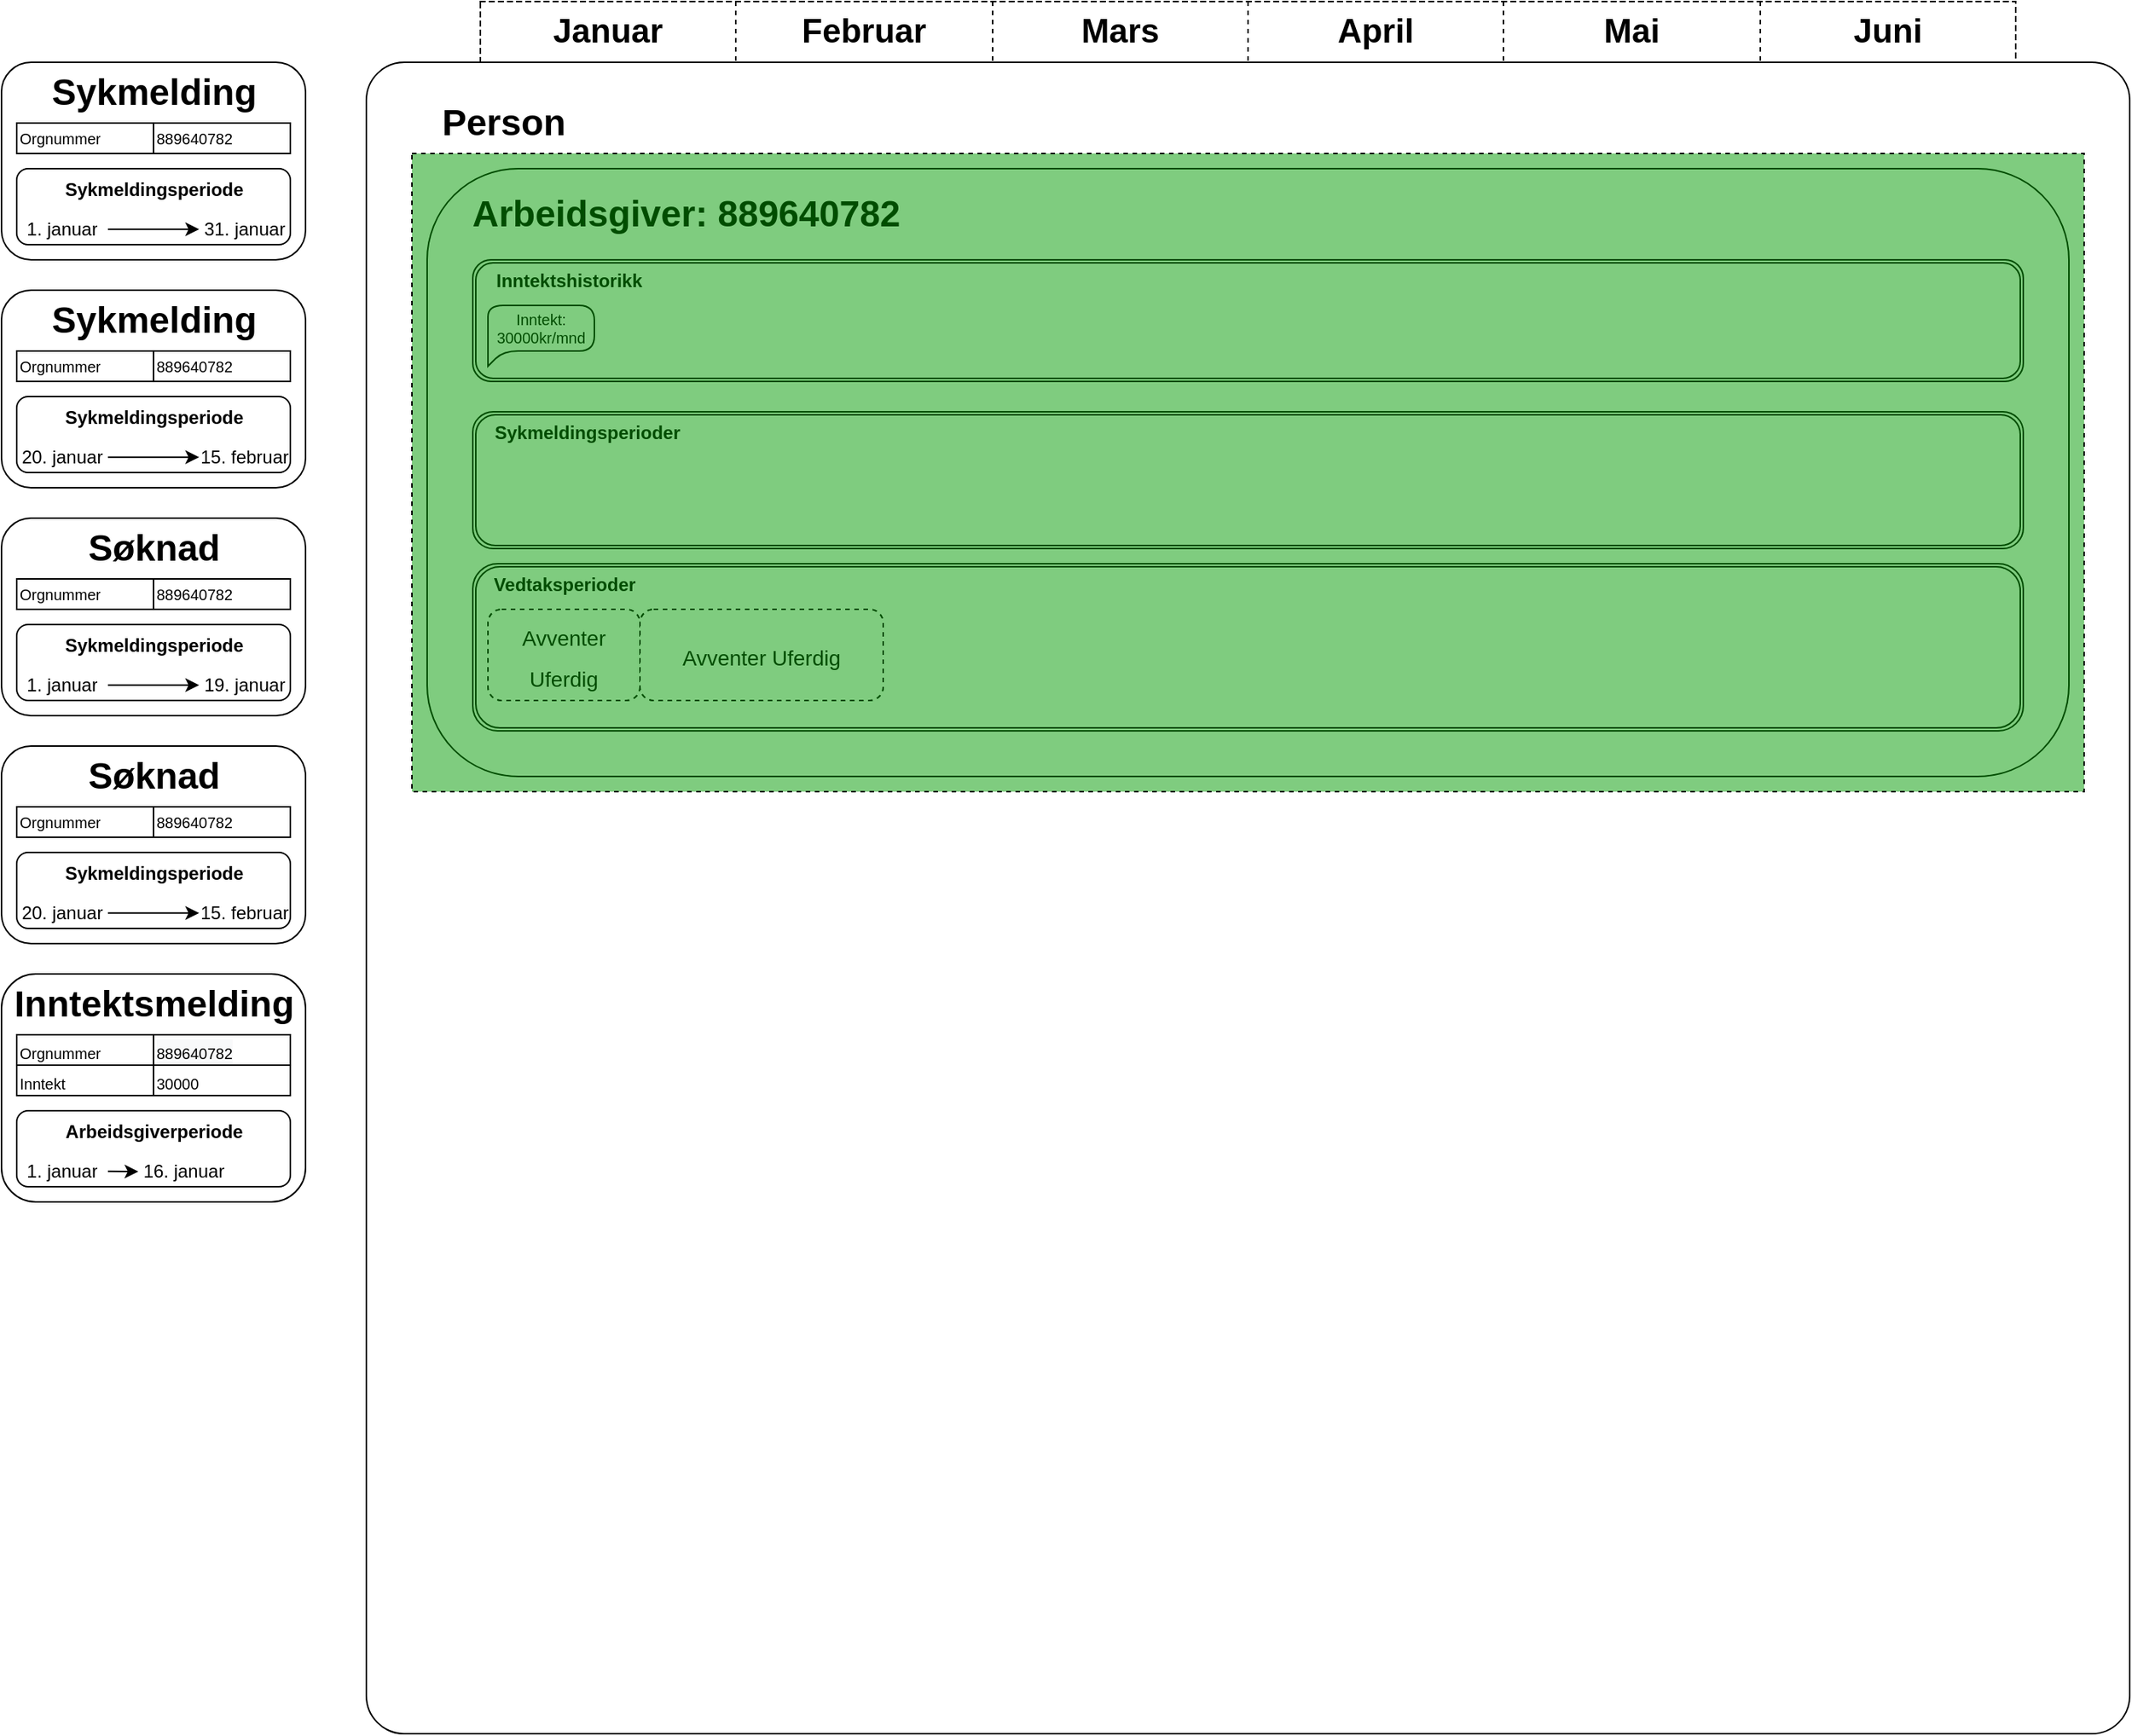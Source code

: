 <mxfile version="17.2.0" type="device" pages="5"><diagram name="HAPPY CASE" id="Gzb-GlXzbSeQMoauiQdd"><mxGraphModel dx="2306" dy="1161" grid="1" gridSize="10" guides="1" tooltips="1" connect="1" arrows="1" fold="1" page="1" pageScale="1" pageWidth="1600" pageHeight="1200" math="0" shadow="0"><root><mxCell id="ZNIkl_r7si1jHob3T5MJ-0"/><mxCell id="ZNIkl_r7si1jHob3T5MJ-1" parent="ZNIkl_r7si1jHob3T5MJ-0"/><mxCell id="ZNIkl_r7si1jHob3T5MJ-2" value="" style="shape=table;startSize=0;container=1;collapsible=0;childLayout=tableLayout;rounded=0;glass=0;dashed=1;fontSize=12;fillColor=none;" parent="ZNIkl_r7si1jHob3T5MJ-1" vertex="1"><mxGeometry x="475" y="40" width="1010" height="1110" as="geometry"/></mxCell><mxCell id="ZNIkl_r7si1jHob3T5MJ-3" value="" style="shape=tableRow;horizontal=0;startSize=0;swimlaneHead=0;swimlaneBody=0;top=0;left=0;bottom=0;right=0;collapsible=0;dropTarget=0;fillColor=none;points=[[0,0.5],[1,0.5]];portConstraint=eastwest;rounded=1;glass=0;dashed=1;fontSize=12;" parent="ZNIkl_r7si1jHob3T5MJ-2" vertex="1"><mxGeometry width="1010" height="40" as="geometry"/></mxCell><mxCell id="ZNIkl_r7si1jHob3T5MJ-4" value="&lt;font style=&quot;font-size: 22px&quot;&gt;&lt;b&gt;Januar&lt;/b&gt;&lt;/font&gt;" style="shape=partialRectangle;html=1;whiteSpace=wrap;connectable=0;overflow=hidden;fillColor=none;top=0;left=0;bottom=0;right=0;pointerEvents=1;rounded=1;glass=0;dashed=1;fontSize=12;" parent="ZNIkl_r7si1jHob3T5MJ-3" vertex="1"><mxGeometry width="168" height="40" as="geometry"><mxRectangle width="168" height="40" as="alternateBounds"/></mxGeometry></mxCell><mxCell id="ZNIkl_r7si1jHob3T5MJ-5" value="&lt;font style=&quot;font-size: 22px&quot;&gt;&lt;b&gt;Februar&lt;/b&gt;&lt;/font&gt;" style="shape=partialRectangle;html=1;whiteSpace=wrap;connectable=0;overflow=hidden;fillColor=none;top=0;left=0;bottom=0;right=0;pointerEvents=1;rounded=1;glass=0;dashed=1;fontSize=12;" parent="ZNIkl_r7si1jHob3T5MJ-3" vertex="1"><mxGeometry x="168" width="169" height="40" as="geometry"><mxRectangle width="169" height="40" as="alternateBounds"/></mxGeometry></mxCell><mxCell id="ZNIkl_r7si1jHob3T5MJ-6" value="&lt;b&gt;&lt;font style=&quot;font-size: 22px&quot;&gt;Mars&lt;/font&gt;&lt;/b&gt;" style="shape=partialRectangle;html=1;whiteSpace=wrap;connectable=0;overflow=hidden;fillColor=none;top=0;left=0;bottom=0;right=0;pointerEvents=1;rounded=1;glass=0;dashed=1;fontSize=12;" parent="ZNIkl_r7si1jHob3T5MJ-3" vertex="1"><mxGeometry x="337" width="168" height="40" as="geometry"><mxRectangle width="168" height="40" as="alternateBounds"/></mxGeometry></mxCell><mxCell id="ZNIkl_r7si1jHob3T5MJ-7" value="&lt;b&gt;&lt;font style=&quot;font-size: 22px&quot;&gt;April&lt;/font&gt;&lt;/b&gt;" style="shape=partialRectangle;html=1;whiteSpace=wrap;connectable=0;overflow=hidden;fillColor=none;top=0;left=0;bottom=0;right=0;pointerEvents=1;rounded=1;glass=0;dashed=1;fontSize=12;" parent="ZNIkl_r7si1jHob3T5MJ-3" vertex="1"><mxGeometry x="505" width="168" height="40" as="geometry"><mxRectangle width="168" height="40" as="alternateBounds"/></mxGeometry></mxCell><mxCell id="ZNIkl_r7si1jHob3T5MJ-8" value="&lt;b&gt;&lt;font style=&quot;font-size: 22px&quot;&gt;Mai&lt;/font&gt;&lt;/b&gt;" style="shape=partialRectangle;html=1;whiteSpace=wrap;connectable=0;overflow=hidden;fillColor=none;top=0;left=0;bottom=0;right=0;pointerEvents=1;rounded=1;glass=0;dashed=1;fontSize=12;" parent="ZNIkl_r7si1jHob3T5MJ-3" vertex="1"><mxGeometry x="673" width="169" height="40" as="geometry"><mxRectangle width="169" height="40" as="alternateBounds"/></mxGeometry></mxCell><mxCell id="ZNIkl_r7si1jHob3T5MJ-9" value="&lt;b&gt;&lt;font style=&quot;font-size: 22px&quot;&gt;Juni&lt;/font&gt;&lt;/b&gt;" style="shape=partialRectangle;html=1;whiteSpace=wrap;connectable=0;overflow=hidden;fillColor=none;top=0;left=0;bottom=0;right=0;pointerEvents=1;rounded=1;glass=0;dashed=1;fontSize=12;" parent="ZNIkl_r7si1jHob3T5MJ-3" vertex="1"><mxGeometry x="842" width="168" height="40" as="geometry"><mxRectangle width="168" height="40" as="alternateBounds"/></mxGeometry></mxCell><mxCell id="ZNIkl_r7si1jHob3T5MJ-10" value="" style="shape=tableRow;horizontal=0;startSize=0;swimlaneHead=0;swimlaneBody=0;top=0;left=0;bottom=0;right=0;collapsible=0;dropTarget=0;fillColor=none;points=[[0,0.5],[1,0.5]];portConstraint=eastwest;rounded=1;glass=0;dashed=1;fontSize=12;" parent="ZNIkl_r7si1jHob3T5MJ-2" vertex="1"><mxGeometry y="40" width="1010" height="1070" as="geometry"/></mxCell><mxCell id="ZNIkl_r7si1jHob3T5MJ-11" value="" style="shape=partialRectangle;html=1;whiteSpace=wrap;connectable=0;overflow=hidden;fillColor=none;top=0;left=0;bottom=0;right=0;pointerEvents=1;rounded=1;glass=0;dashed=1;fontSize=12;" parent="ZNIkl_r7si1jHob3T5MJ-10" vertex="1"><mxGeometry width="168" height="1070" as="geometry"><mxRectangle width="168" height="1070" as="alternateBounds"/></mxGeometry></mxCell><mxCell id="ZNIkl_r7si1jHob3T5MJ-12" value="" style="shape=partialRectangle;html=1;whiteSpace=wrap;connectable=0;overflow=hidden;fillColor=none;top=0;left=0;bottom=0;right=0;pointerEvents=1;rounded=1;glass=0;dashed=1;fontSize=12;" parent="ZNIkl_r7si1jHob3T5MJ-10" vertex="1"><mxGeometry x="168" width="169" height="1070" as="geometry"><mxRectangle width="169" height="1070" as="alternateBounds"/></mxGeometry></mxCell><mxCell id="ZNIkl_r7si1jHob3T5MJ-13" value="" style="shape=partialRectangle;html=1;whiteSpace=wrap;connectable=0;overflow=hidden;fillColor=none;top=0;left=0;bottom=0;right=0;pointerEvents=1;rounded=1;glass=0;dashed=1;fontSize=12;" parent="ZNIkl_r7si1jHob3T5MJ-10" vertex="1"><mxGeometry x="337" width="168" height="1070" as="geometry"><mxRectangle width="168" height="1070" as="alternateBounds"/></mxGeometry></mxCell><mxCell id="ZNIkl_r7si1jHob3T5MJ-14" value="" style="shape=partialRectangle;html=1;whiteSpace=wrap;connectable=0;overflow=hidden;fillColor=none;top=0;left=0;bottom=0;right=0;pointerEvents=1;rounded=1;glass=0;dashed=1;fontSize=12;" parent="ZNIkl_r7si1jHob3T5MJ-10" vertex="1"><mxGeometry x="505" width="168" height="1070" as="geometry"><mxRectangle width="168" height="1070" as="alternateBounds"/></mxGeometry></mxCell><mxCell id="ZNIkl_r7si1jHob3T5MJ-15" value="" style="shape=partialRectangle;html=1;whiteSpace=wrap;connectable=0;overflow=hidden;fillColor=none;top=0;left=0;bottom=0;right=0;pointerEvents=1;rounded=1;glass=0;dashed=1;fontSize=12;" parent="ZNIkl_r7si1jHob3T5MJ-10" vertex="1"><mxGeometry x="673" width="169" height="1070" as="geometry"><mxRectangle width="169" height="1070" as="alternateBounds"/></mxGeometry></mxCell><mxCell id="ZNIkl_r7si1jHob3T5MJ-16" value="" style="shape=partialRectangle;html=1;whiteSpace=wrap;connectable=0;overflow=hidden;fillColor=none;top=0;left=0;bottom=0;right=0;pointerEvents=1;rounded=1;glass=0;dashed=1;fontSize=12;" parent="ZNIkl_r7si1jHob3T5MJ-10" vertex="1"><mxGeometry x="842" width="168" height="1070" as="geometry"><mxRectangle width="168" height="1070" as="alternateBounds"/></mxGeometry></mxCell><mxCell id="ZNIkl_r7si1jHob3T5MJ-17" value="" style="rounded=1;whiteSpace=wrap;html=1;glass=0;absoluteArcSize=1;arcSize=50;" parent="ZNIkl_r7si1jHob3T5MJ-1" vertex="1"><mxGeometry x="400" y="80" width="1160" height="1100" as="geometry"/></mxCell><mxCell id="ZNIkl_r7si1jHob3T5MJ-18" value="Person" style="text;strokeColor=none;fillColor=none;html=1;fontSize=24;fontStyle=1;verticalAlign=middle;align=center;" parent="ZNIkl_r7si1jHob3T5MJ-1" vertex="1"><mxGeometry x="440" y="100" width="100" height="40" as="geometry"/></mxCell><object label="SM - Vedtaksperiode 1 " id="ZNIkl_r7si1jHob3T5MJ-19"><mxCell parent="ZNIkl_r7si1jHob3T5MJ-0"/></object><mxCell id="ZNIkl_r7si1jHob3T5MJ-20" value="" style="rounded=1;whiteSpace=wrap;html=1;fontSize=12;" parent="ZNIkl_r7si1jHob3T5MJ-19" vertex="1"><mxGeometry x="440" y="150" width="1080" height="400" as="geometry"/></mxCell><mxCell id="ZNIkl_r7si1jHob3T5MJ-21" value="Arbeidsgiver:&amp;nbsp;889640782" style="text;strokeColor=none;fillColor=none;html=1;fontSize=24;fontStyle=1;verticalAlign=middle;align=center;" parent="ZNIkl_r7si1jHob3T5MJ-19" vertex="1"><mxGeometry x="460" y="160" width="300" height="40" as="geometry"/></mxCell><mxCell id="ZNIkl_r7si1jHob3T5MJ-22" value="" style="shape=ext;double=1;rounded=1;whiteSpace=wrap;html=1;glass=0;fontSize=12;" parent="ZNIkl_r7si1jHob3T5MJ-19" vertex="1"><mxGeometry x="470" y="310" width="1020" height="90" as="geometry"/></mxCell><mxCell id="ZNIkl_r7si1jHob3T5MJ-23" value="&lt;font style=&quot;font-size: 12px&quot;&gt;Sykmeldingsperioder&lt;/font&gt;" style="text;strokeColor=none;fillColor=none;html=1;fontSize=24;fontStyle=1;verticalAlign=middle;align=center;rounded=0;glass=0;" parent="ZNIkl_r7si1jHob3T5MJ-19" vertex="1"><mxGeometry x="480" y="300" width="130" height="40" as="geometry"/></mxCell><mxCell id="ZNIkl_r7si1jHob3T5MJ-24" value="" style="rounded=1;whiteSpace=wrap;html=1;glass=0;dashed=1;fontSize=22;fillColor=none;" parent="ZNIkl_r7si1jHob3T5MJ-19" vertex="1"><mxGeometry x="480" y="340" width="160" height="40" as="geometry"/></mxCell><mxCell id="ZNIkl_r7si1jHob3T5MJ-25" value="" style="rounded=1;whiteSpace=wrap;html=1;align=left;" parent="ZNIkl_r7si1jHob3T5MJ-19" vertex="1"><mxGeometry x="160" y="80" width="200" height="130" as="geometry"/></mxCell><mxCell id="ZNIkl_r7si1jHob3T5MJ-26" value="" style="rounded=1;whiteSpace=wrap;html=1;" parent="ZNIkl_r7si1jHob3T5MJ-19" vertex="1"><mxGeometry x="170" y="150" width="180" height="50" as="geometry"/></mxCell><mxCell id="ZNIkl_r7si1jHob3T5MJ-27" value="&lt;font style=&quot;font-size: 12px&quot;&gt;Sykmeldingsperiode&lt;/font&gt;" style="text;strokeColor=none;fillColor=none;html=1;fontSize=24;fontStyle=1;verticalAlign=middle;align=center;" parent="ZNIkl_r7si1jHob3T5MJ-19" vertex="1"><mxGeometry x="210" y="140" width="100" height="40" as="geometry"/></mxCell><UserObject label="1. januar" placeholders="1" name="Variable" id="ZNIkl_r7si1jHob3T5MJ-28"><mxCell style="text;html=1;strokeColor=none;fillColor=none;align=center;verticalAlign=middle;whiteSpace=wrap;overflow=hidden;fontSize=12;" parent="ZNIkl_r7si1jHob3T5MJ-19" vertex="1"><mxGeometry x="160" y="180" width="80" height="20" as="geometry"/></mxCell></UserObject><mxCell id="ZNIkl_r7si1jHob3T5MJ-29" value="Sykmelding" style="text;strokeColor=none;fillColor=none;html=1;fontSize=24;fontStyle=1;verticalAlign=middle;align=center;" parent="ZNIkl_r7si1jHob3T5MJ-19" vertex="1"><mxGeometry x="210" y="80" width="100" height="40" as="geometry"/></mxCell><UserObject label="31. januar" placeholders="1" name="Variable" id="ZNIkl_r7si1jHob3T5MJ-30"><mxCell style="text;html=1;strokeColor=none;fillColor=none;align=center;verticalAlign=middle;whiteSpace=wrap;overflow=hidden;fontSize=12;" parent="ZNIkl_r7si1jHob3T5MJ-19" vertex="1"><mxGeometry x="280" y="180" width="80" height="20" as="geometry"/></mxCell></UserObject><mxCell id="ZNIkl_r7si1jHob3T5MJ-31" value="" style="endArrow=classic;html=1;rounded=0;fontSize=12;" parent="ZNIkl_r7si1jHob3T5MJ-19" edge="1"><mxGeometry relative="1" as="geometry"><mxPoint x="230" y="189.89" as="sourcePoint"/><mxPoint x="290" y="189.89" as="targetPoint"/></mxGeometry></mxCell><mxCell id="ZNIkl_r7si1jHob3T5MJ-32" value="" style="shape=table;startSize=0;container=1;collapsible=0;childLayout=tableLayout;rounded=1;glass=0;fontSize=10;fillColor=none;" parent="ZNIkl_r7si1jHob3T5MJ-19" vertex="1"><mxGeometry x="170" y="120" width="180" height="20" as="geometry"/></mxCell><mxCell id="ZNIkl_r7si1jHob3T5MJ-33" value="" style="shape=tableRow;horizontal=0;startSize=0;swimlaneHead=0;swimlaneBody=0;top=0;left=0;bottom=0;right=0;collapsible=0;dropTarget=0;fillColor=none;points=[[0,0.5],[1,0.5]];portConstraint=eastwest;rounded=1;glass=0;fontSize=10;" parent="ZNIkl_r7si1jHob3T5MJ-32" vertex="1"><mxGeometry width="180" height="20" as="geometry"/></mxCell><mxCell id="ZNIkl_r7si1jHob3T5MJ-34" value="&lt;div&gt;&lt;span&gt;Orgnummer&lt;/span&gt;&lt;/div&gt;" style="shape=partialRectangle;html=1;whiteSpace=wrap;connectable=0;overflow=hidden;fillColor=none;top=0;left=0;bottom=0;right=0;pointerEvents=1;rounded=1;glass=0;fontSize=10;align=left;" parent="ZNIkl_r7si1jHob3T5MJ-33" vertex="1"><mxGeometry width="90" height="20" as="geometry"><mxRectangle width="90" height="20" as="alternateBounds"/></mxGeometry></mxCell><mxCell id="ZNIkl_r7si1jHob3T5MJ-35" value="&lt;span style=&quot;font-family: &amp;#34;helvetica&amp;#34;&quot;&gt;889640782&lt;/span&gt;" style="shape=partialRectangle;html=1;whiteSpace=wrap;connectable=0;overflow=hidden;fillColor=none;top=0;left=0;bottom=0;right=0;pointerEvents=1;rounded=1;glass=0;fontSize=10;align=left;" parent="ZNIkl_r7si1jHob3T5MJ-33" vertex="1"><mxGeometry x="90" width="90" height="20" as="geometry"><mxRectangle width="90" height="20" as="alternateBounds"/></mxGeometry></mxCell><mxCell id="ZNIkl_r7si1jHob3T5MJ-36" value="SM - Vedtaksperiode 2 " style="locked=1;" parent="ZNIkl_r7si1jHob3T5MJ-0"/><mxCell id="ZNIkl_r7si1jHob3T5MJ-37" value="" style="rounded=1;whiteSpace=wrap;html=1;align=left;" parent="ZNIkl_r7si1jHob3T5MJ-36" vertex="1"><mxGeometry x="160" y="230" width="200" height="130" as="geometry"/></mxCell><mxCell id="ZNIkl_r7si1jHob3T5MJ-38" value="" style="rounded=1;whiteSpace=wrap;html=1;" parent="ZNIkl_r7si1jHob3T5MJ-36" vertex="1"><mxGeometry x="170" y="300" width="180" height="50" as="geometry"/></mxCell><mxCell id="ZNIkl_r7si1jHob3T5MJ-39" value="&lt;font style=&quot;font-size: 12px&quot;&gt;Sykmeldingsperiode&lt;/font&gt;" style="text;strokeColor=none;fillColor=none;html=1;fontSize=24;fontStyle=1;verticalAlign=middle;align=center;" parent="ZNIkl_r7si1jHob3T5MJ-36" vertex="1"><mxGeometry x="210" y="290" width="100" height="40" as="geometry"/></mxCell><UserObject label="20. januar" placeholders="1" name="Variable" id="ZNIkl_r7si1jHob3T5MJ-40"><mxCell style="text;html=1;strokeColor=none;fillColor=none;align=center;verticalAlign=middle;whiteSpace=wrap;overflow=hidden;fontSize=12;" parent="ZNIkl_r7si1jHob3T5MJ-36" vertex="1"><mxGeometry x="160" y="330" width="80" height="20" as="geometry"/></mxCell></UserObject><mxCell id="ZNIkl_r7si1jHob3T5MJ-41" value="Sykmelding" style="text;strokeColor=none;fillColor=none;html=1;fontSize=24;fontStyle=1;verticalAlign=middle;align=center;" parent="ZNIkl_r7si1jHob3T5MJ-36" vertex="1"><mxGeometry x="210" y="230" width="100" height="40" as="geometry"/></mxCell><UserObject label="15. februar" placeholders="1" name="Variable" id="ZNIkl_r7si1jHob3T5MJ-42"><mxCell style="text;html=1;strokeColor=none;fillColor=none;align=center;verticalAlign=middle;whiteSpace=wrap;overflow=hidden;fontSize=12;" parent="ZNIkl_r7si1jHob3T5MJ-36" vertex="1"><mxGeometry x="280" y="330" width="80" height="20" as="geometry"/></mxCell></UserObject><mxCell id="ZNIkl_r7si1jHob3T5MJ-43" value="" style="endArrow=classic;html=1;rounded=0;fontSize=12;" parent="ZNIkl_r7si1jHob3T5MJ-36" edge="1"><mxGeometry relative="1" as="geometry"><mxPoint x="230" y="339.89" as="sourcePoint"/><mxPoint x="290" y="339.89" as="targetPoint"/></mxGeometry></mxCell><mxCell id="ZNIkl_r7si1jHob3T5MJ-44" value="" style="shape=table;startSize=0;container=1;collapsible=0;childLayout=tableLayout;rounded=1;glass=0;fontSize=10;fillColor=none;" parent="ZNIkl_r7si1jHob3T5MJ-36" vertex="1"><mxGeometry x="170" y="270" width="180" height="20" as="geometry"/></mxCell><mxCell id="ZNIkl_r7si1jHob3T5MJ-45" value="" style="shape=tableRow;horizontal=0;startSize=0;swimlaneHead=0;swimlaneBody=0;top=0;left=0;bottom=0;right=0;collapsible=0;dropTarget=0;fillColor=none;points=[[0,0.5],[1,0.5]];portConstraint=eastwest;rounded=1;glass=0;fontSize=10;" parent="ZNIkl_r7si1jHob3T5MJ-44" vertex="1"><mxGeometry width="180" height="20" as="geometry"/></mxCell><mxCell id="ZNIkl_r7si1jHob3T5MJ-46" value="&lt;div&gt;&lt;span&gt;Orgnummer&lt;/span&gt;&lt;/div&gt;" style="shape=partialRectangle;html=1;whiteSpace=wrap;connectable=0;overflow=hidden;fillColor=none;top=0;left=0;bottom=0;right=0;pointerEvents=1;rounded=1;glass=0;fontSize=10;align=left;" parent="ZNIkl_r7si1jHob3T5MJ-45" vertex="1"><mxGeometry width="90" height="20" as="geometry"><mxRectangle width="90" height="20" as="alternateBounds"/></mxGeometry></mxCell><mxCell id="ZNIkl_r7si1jHob3T5MJ-47" value="&lt;span style=&quot;font-family: &amp;#34;helvetica&amp;#34;&quot;&gt;889640782&lt;/span&gt;" style="shape=partialRectangle;html=1;whiteSpace=wrap;connectable=0;overflow=hidden;fillColor=none;top=0;left=0;bottom=0;right=0;pointerEvents=1;rounded=1;glass=0;fontSize=10;align=left;" parent="ZNIkl_r7si1jHob3T5MJ-45" vertex="1"><mxGeometry x="90" width="90" height="20" as="geometry"><mxRectangle width="90" height="20" as="alternateBounds"/></mxGeometry></mxCell><mxCell id="ZNIkl_r7si1jHob3T5MJ-114" value="" style="rounded=1;whiteSpace=wrap;html=1;glass=0;dashed=1;fontSize=22;" parent="ZNIkl_r7si1jHob3T5MJ-36" vertex="1"><mxGeometry x="480" y="340" width="250" height="40" as="geometry"/></mxCell><object label="Søknad - Vedtaksperiode 1" id="ZNIkl_r7si1jHob3T5MJ-49"><mxCell parent="ZNIkl_r7si1jHob3T5MJ-0"/></object><mxCell id="ZNIkl_r7si1jHob3T5MJ-50" value="" style="shape=ext;double=1;rounded=1;whiteSpace=wrap;html=1;glass=0;fontSize=12;" parent="ZNIkl_r7si1jHob3T5MJ-49" vertex="1"><mxGeometry x="470" y="410" width="1020" height="110" as="geometry"/></mxCell><mxCell id="ZNIkl_r7si1jHob3T5MJ-51" value="&lt;font style=&quot;font-size: 12px&quot;&gt;Vedtaksperioder&lt;/font&gt;" style="text;strokeColor=none;fillColor=none;html=1;fontSize=24;fontStyle=1;verticalAlign=middle;align=center;rounded=0;glass=0;" parent="ZNIkl_r7si1jHob3T5MJ-49" vertex="1"><mxGeometry x="480" y="400" width="100" height="40" as="geometry"/></mxCell><mxCell id="ZNIkl_r7si1jHob3T5MJ-52" value="&lt;span style=&quot;font-size: 14px&quot;&gt;Avventer IM&lt;/span&gt;" style="rounded=1;whiteSpace=wrap;html=1;glass=0;dashed=1;fontSize=22;fillColor=none;" parent="ZNIkl_r7si1jHob3T5MJ-49" vertex="1"><mxGeometry x="480" y="440" width="100" height="60" as="geometry"/></mxCell><mxCell id="ZNIkl_r7si1jHob3T5MJ-53" value="" style="rounded=0;whiteSpace=wrap;html=1;labelBackgroundColor=#FFFFFF;strokeColor=none;" parent="ZNIkl_r7si1jHob3T5MJ-49" vertex="1"><mxGeometry x="479" y="331" width="301" height="59" as="geometry"/></mxCell><mxCell id="ZNIkl_r7si1jHob3T5MJ-54" value="" style="rounded=1;whiteSpace=wrap;html=1;align=left;" parent="ZNIkl_r7si1jHob3T5MJ-49" vertex="1"><mxGeometry x="160" y="380" width="200" height="130" as="geometry"/></mxCell><mxCell id="ZNIkl_r7si1jHob3T5MJ-55" value="" style="rounded=1;whiteSpace=wrap;html=1;" parent="ZNIkl_r7si1jHob3T5MJ-49" vertex="1"><mxGeometry x="170" y="450" width="180" height="50" as="geometry"/></mxCell><mxCell id="ZNIkl_r7si1jHob3T5MJ-56" value="&lt;font style=&quot;font-size: 12px&quot;&gt;Sykmeldingsperiode&lt;/font&gt;" style="text;strokeColor=none;fillColor=none;html=1;fontSize=24;fontStyle=1;verticalAlign=middle;align=center;" parent="ZNIkl_r7si1jHob3T5MJ-49" vertex="1"><mxGeometry x="210" y="440" width="100" height="40" as="geometry"/></mxCell><UserObject label="1. januar" placeholders="1" name="Variable" id="ZNIkl_r7si1jHob3T5MJ-57"><mxCell style="text;html=1;strokeColor=none;fillColor=none;align=center;verticalAlign=middle;whiteSpace=wrap;overflow=hidden;fontSize=12;" parent="ZNIkl_r7si1jHob3T5MJ-49" vertex="1"><mxGeometry x="160" y="480" width="80" height="20" as="geometry"/></mxCell></UserObject><mxCell id="ZNIkl_r7si1jHob3T5MJ-58" value="Søknad" style="text;strokeColor=none;fillColor=none;html=1;fontSize=24;fontStyle=1;verticalAlign=middle;align=center;" parent="ZNIkl_r7si1jHob3T5MJ-49" vertex="1"><mxGeometry x="210" y="380" width="100" height="40" as="geometry"/></mxCell><UserObject label="19. januar" placeholders="1" name="Variable" id="ZNIkl_r7si1jHob3T5MJ-59"><mxCell style="text;html=1;strokeColor=none;fillColor=none;align=center;verticalAlign=middle;whiteSpace=wrap;overflow=hidden;fontSize=12;" parent="ZNIkl_r7si1jHob3T5MJ-49" vertex="1"><mxGeometry x="280" y="480" width="80" height="20" as="geometry"/></mxCell></UserObject><mxCell id="ZNIkl_r7si1jHob3T5MJ-60" value="" style="endArrow=classic;html=1;rounded=0;fontSize=12;" parent="ZNIkl_r7si1jHob3T5MJ-49" edge="1"><mxGeometry relative="1" as="geometry"><mxPoint x="230" y="489.89" as="sourcePoint"/><mxPoint x="290" y="489.89" as="targetPoint"/></mxGeometry></mxCell><mxCell id="ZNIkl_r7si1jHob3T5MJ-61" value="" style="shape=table;startSize=0;container=1;collapsible=0;childLayout=tableLayout;rounded=1;glass=0;fontSize=10;fillColor=none;" parent="ZNIkl_r7si1jHob3T5MJ-49" vertex="1"><mxGeometry x="170" y="420" width="180" height="20" as="geometry"/></mxCell><mxCell id="ZNIkl_r7si1jHob3T5MJ-62" value="" style="shape=tableRow;horizontal=0;startSize=0;swimlaneHead=0;swimlaneBody=0;top=0;left=0;bottom=0;right=0;collapsible=0;dropTarget=0;fillColor=none;points=[[0,0.5],[1,0.5]];portConstraint=eastwest;rounded=1;glass=0;fontSize=10;" parent="ZNIkl_r7si1jHob3T5MJ-61" vertex="1"><mxGeometry width="180" height="20" as="geometry"/></mxCell><mxCell id="ZNIkl_r7si1jHob3T5MJ-63" value="&lt;div&gt;&lt;span&gt;Orgnummer&lt;/span&gt;&lt;/div&gt;" style="shape=partialRectangle;html=1;whiteSpace=wrap;connectable=0;overflow=hidden;fillColor=none;top=0;left=0;bottom=0;right=0;pointerEvents=1;rounded=1;glass=0;fontSize=10;align=left;" parent="ZNIkl_r7si1jHob3T5MJ-62" vertex="1"><mxGeometry width="90" height="20" as="geometry"><mxRectangle width="90" height="20" as="alternateBounds"/></mxGeometry></mxCell><mxCell id="ZNIkl_r7si1jHob3T5MJ-64" value="&lt;span style=&quot;font-family: &amp;#34;helvetica&amp;#34;&quot;&gt;889640782&lt;/span&gt;" style="shape=partialRectangle;html=1;whiteSpace=wrap;connectable=0;overflow=hidden;fillColor=none;top=0;left=0;bottom=0;right=0;pointerEvents=1;rounded=1;glass=0;fontSize=10;align=left;" parent="ZNIkl_r7si1jHob3T5MJ-62" vertex="1"><mxGeometry x="90" width="90" height="20" as="geometry"><mxRectangle width="90" height="20" as="alternateBounds"/></mxGeometry></mxCell><mxCell id="ZNIkl_r7si1jHob3T5MJ-118" value="" style="rounded=1;whiteSpace=wrap;html=1;glass=0;dashed=1;fontSize=22;" parent="ZNIkl_r7si1jHob3T5MJ-49" vertex="1"><mxGeometry x="580" y="341" width="150" height="40" as="geometry"/></mxCell><mxCell id="ZNIkl_r7si1jHob3T5MJ-65" value="Søknad - Vedtaksperiode 2" parent="ZNIkl_r7si1jHob3T5MJ-0"/><mxCell id="ZNIkl_r7si1jHob3T5MJ-66" value="" style="rounded=1;whiteSpace=wrap;html=1;align=left;" parent="ZNIkl_r7si1jHob3T5MJ-65" vertex="1"><mxGeometry x="160" y="530" width="200" height="130" as="geometry"/></mxCell><mxCell id="ZNIkl_r7si1jHob3T5MJ-67" value="" style="rounded=1;whiteSpace=wrap;html=1;" parent="ZNIkl_r7si1jHob3T5MJ-65" vertex="1"><mxGeometry x="170" y="600" width="180" height="50" as="geometry"/></mxCell><mxCell id="ZNIkl_r7si1jHob3T5MJ-68" value="&lt;font style=&quot;font-size: 12px&quot;&gt;Sykmeldingsperiode&lt;/font&gt;" style="text;strokeColor=none;fillColor=none;html=1;fontSize=24;fontStyle=1;verticalAlign=middle;align=center;" parent="ZNIkl_r7si1jHob3T5MJ-65" vertex="1"><mxGeometry x="210" y="590" width="100" height="40" as="geometry"/></mxCell><UserObject label="20. januar" placeholders="1" name="Variable" id="ZNIkl_r7si1jHob3T5MJ-69"><mxCell style="text;html=1;strokeColor=none;fillColor=none;align=center;verticalAlign=middle;whiteSpace=wrap;overflow=hidden;fontSize=12;" parent="ZNIkl_r7si1jHob3T5MJ-65" vertex="1"><mxGeometry x="160" y="630" width="80" height="20" as="geometry"/></mxCell></UserObject><mxCell id="ZNIkl_r7si1jHob3T5MJ-70" value="Søknad" style="text;strokeColor=none;fillColor=none;html=1;fontSize=24;fontStyle=1;verticalAlign=middle;align=center;" parent="ZNIkl_r7si1jHob3T5MJ-65" vertex="1"><mxGeometry x="210" y="530" width="100" height="40" as="geometry"/></mxCell><UserObject label="15. februar" placeholders="1" name="Variable" id="ZNIkl_r7si1jHob3T5MJ-71"><mxCell style="text;html=1;strokeColor=none;fillColor=none;align=center;verticalAlign=middle;whiteSpace=wrap;overflow=hidden;fontSize=12;" parent="ZNIkl_r7si1jHob3T5MJ-65" vertex="1"><mxGeometry x="280" y="630" width="80" height="20" as="geometry"/></mxCell></UserObject><mxCell id="ZNIkl_r7si1jHob3T5MJ-72" value="" style="endArrow=classic;html=1;rounded=0;fontSize=12;" parent="ZNIkl_r7si1jHob3T5MJ-65" edge="1"><mxGeometry relative="1" as="geometry"><mxPoint x="230" y="639.89" as="sourcePoint"/><mxPoint x="290" y="639.89" as="targetPoint"/></mxGeometry></mxCell><mxCell id="ZNIkl_r7si1jHob3T5MJ-73" value="" style="shape=table;startSize=0;container=1;collapsible=0;childLayout=tableLayout;rounded=1;glass=0;fontSize=10;fillColor=none;" parent="ZNIkl_r7si1jHob3T5MJ-65" vertex="1"><mxGeometry x="170" y="570" width="180" height="20" as="geometry"/></mxCell><mxCell id="ZNIkl_r7si1jHob3T5MJ-74" value="" style="shape=tableRow;horizontal=0;startSize=0;swimlaneHead=0;swimlaneBody=0;top=0;left=0;bottom=0;right=0;collapsible=0;dropTarget=0;fillColor=none;points=[[0,0.5],[1,0.5]];portConstraint=eastwest;rounded=1;glass=0;fontSize=10;" parent="ZNIkl_r7si1jHob3T5MJ-73" vertex="1"><mxGeometry width="180" height="20" as="geometry"/></mxCell><mxCell id="ZNIkl_r7si1jHob3T5MJ-75" value="&lt;div&gt;&lt;span&gt;Orgnummer&lt;/span&gt;&lt;/div&gt;" style="shape=partialRectangle;html=1;whiteSpace=wrap;connectable=0;overflow=hidden;fillColor=none;top=0;left=0;bottom=0;right=0;pointerEvents=1;rounded=1;glass=0;fontSize=10;align=left;" parent="ZNIkl_r7si1jHob3T5MJ-74" vertex="1"><mxGeometry width="90" height="20" as="geometry"><mxRectangle width="90" height="20" as="alternateBounds"/></mxGeometry></mxCell><mxCell id="ZNIkl_r7si1jHob3T5MJ-76" value="&lt;span style=&quot;font-family: &amp;#34;helvetica&amp;#34;&quot;&gt;889640782&lt;/span&gt;" style="shape=partialRectangle;html=1;whiteSpace=wrap;connectable=0;overflow=hidden;fillColor=none;top=0;left=0;bottom=0;right=0;pointerEvents=1;rounded=1;glass=0;fontSize=10;align=left;" parent="ZNIkl_r7si1jHob3T5MJ-74" vertex="1"><mxGeometry x="90" width="90" height="20" as="geometry"><mxRectangle width="90" height="20" as="alternateBounds"/></mxGeometry></mxCell><mxCell id="ZNIkl_r7si1jHob3T5MJ-77" value="&lt;font style=&quot;font-size: 14px&quot;&gt;Avventer IM&lt;/font&gt;" style="rounded=1;whiteSpace=wrap;html=1;glass=0;dashed=1;fontSize=22;fillColor=none;" parent="ZNIkl_r7si1jHob3T5MJ-65" vertex="1"><mxGeometry x="580" y="440" width="160" height="60" as="geometry"/></mxCell><mxCell id="ZNIkl_r7si1jHob3T5MJ-78" value="" style="rounded=0;whiteSpace=wrap;html=1;labelBackgroundColor=#FFFFFF;strokeColor=none;" parent="ZNIkl_r7si1jHob3T5MJ-65" vertex="1"><mxGeometry x="550" y="340" width="301" height="50" as="geometry"/></mxCell><object label="Inntektsmelding - Vedtaksperiode 1" id="ZNIkl_r7si1jHob3T5MJ-79"><mxCell parent="ZNIkl_r7si1jHob3T5MJ-0"/></object><mxCell id="ZNIkl_r7si1jHob3T5MJ-80" value="&lt;font style=&quot;font-size: 14px&quot;&gt;Avventer Uferdig&lt;/font&gt;" style="rounded=1;whiteSpace=wrap;html=1;glass=0;dashed=1;fontSize=22;" parent="ZNIkl_r7si1jHob3T5MJ-79" vertex="1"><mxGeometry x="480" y="440" width="100" height="60" as="geometry"/></mxCell><mxCell id="ZNIkl_r7si1jHob3T5MJ-81" value="" style="shape=ext;double=1;rounded=1;whiteSpace=wrap;html=1;glass=0;fontSize=14;fillColor=none;" parent="ZNIkl_r7si1jHob3T5MJ-79" vertex="1"><mxGeometry x="470" y="210" width="1020" height="80" as="geometry"/></mxCell><mxCell id="ZNIkl_r7si1jHob3T5MJ-82" value="&lt;span style=&quot;font-size: 12px&quot;&gt;Inntektshistorikk&lt;/span&gt;" style="text;strokeColor=none;fillColor=none;html=1;fontSize=24;fontStyle=1;verticalAlign=middle;align=center;rounded=0;glass=0;" parent="ZNIkl_r7si1jHob3T5MJ-79" vertex="1"><mxGeometry x="480" y="200" width="105" height="40" as="geometry"/></mxCell><mxCell id="ZNIkl_r7si1jHob3T5MJ-83" value="Inntekt: 30000kr/mnd" style="shape=callout;whiteSpace=wrap;html=1;perimeter=calloutPerimeter;rounded=1;glass=0;fontSize=10;fillColor=none;position2=0;size=10;position=0;base=10;" parent="ZNIkl_r7si1jHob3T5MJ-79" vertex="1"><mxGeometry x="480" y="240" width="70" height="40" as="geometry"/></mxCell><mxCell id="ZNIkl_r7si1jHob3T5MJ-84" value="" style="rounded=1;whiteSpace=wrap;html=1;align=left;" parent="ZNIkl_r7si1jHob3T5MJ-79" vertex="1"><mxGeometry x="160" y="680" width="200" height="150" as="geometry"/></mxCell><mxCell id="ZNIkl_r7si1jHob3T5MJ-85" value="" style="rounded=1;whiteSpace=wrap;html=1;" parent="ZNIkl_r7si1jHob3T5MJ-79" vertex="1"><mxGeometry x="170" y="770" width="180" height="50" as="geometry"/></mxCell><mxCell id="ZNIkl_r7si1jHob3T5MJ-86" value="&lt;font style=&quot;font-size: 12px&quot;&gt;Arbeidsgiverperiode&lt;/font&gt;" style="text;strokeColor=none;fillColor=none;html=1;fontSize=24;fontStyle=1;verticalAlign=middle;align=center;" parent="ZNIkl_r7si1jHob3T5MJ-79" vertex="1"><mxGeometry x="210" y="760" width="100" height="40" as="geometry"/></mxCell><UserObject label="1. januar" placeholders="1" name="Variable" id="ZNIkl_r7si1jHob3T5MJ-87"><mxCell style="text;html=1;strokeColor=none;fillColor=none;align=center;verticalAlign=middle;whiteSpace=wrap;overflow=hidden;fontSize=12;" parent="ZNIkl_r7si1jHob3T5MJ-79" vertex="1"><mxGeometry x="160" y="800" width="80" height="20" as="geometry"/></mxCell></UserObject><mxCell id="ZNIkl_r7si1jHob3T5MJ-88" value="Inntektsmelding" style="text;strokeColor=none;fillColor=none;html=1;fontSize=24;fontStyle=1;verticalAlign=middle;align=center;" parent="ZNIkl_r7si1jHob3T5MJ-79" vertex="1"><mxGeometry x="210" y="680" width="100" height="40" as="geometry"/></mxCell><UserObject label="16. januar" placeholders="1" name="Variable" id="ZNIkl_r7si1jHob3T5MJ-89"><mxCell style="text;html=1;strokeColor=none;fillColor=none;align=center;verticalAlign=middle;whiteSpace=wrap;overflow=hidden;fontSize=12;" parent="ZNIkl_r7si1jHob3T5MJ-79" vertex="1"><mxGeometry x="240" y="800" width="80" height="20" as="geometry"/></mxCell></UserObject><mxCell id="ZNIkl_r7si1jHob3T5MJ-90" value="" style="endArrow=classic;html=1;rounded=0;fontSize=12;" parent="ZNIkl_r7si1jHob3T5MJ-79" edge="1"><mxGeometry relative="1" as="geometry"><mxPoint x="230" y="809.89" as="sourcePoint"/><mxPoint x="250" y="810" as="targetPoint"/></mxGeometry></mxCell><mxCell id="ZNIkl_r7si1jHob3T5MJ-91" value="" style="shape=table;startSize=0;container=1;collapsible=0;childLayout=tableLayout;rounded=1;glass=0;fontSize=14;fillColor=none;" parent="ZNIkl_r7si1jHob3T5MJ-79" vertex="1"><mxGeometry x="170" y="720" width="180" height="40" as="geometry"/></mxCell><mxCell id="ZNIkl_r7si1jHob3T5MJ-92" value="" style="shape=tableRow;horizontal=0;startSize=0;swimlaneHead=0;swimlaneBody=0;top=0;left=0;bottom=0;right=0;collapsible=0;dropTarget=0;fillColor=none;points=[[0,0.5],[1,0.5]];portConstraint=eastwest;rounded=1;glass=0;fontSize=14;" parent="ZNIkl_r7si1jHob3T5MJ-91" vertex="1"><mxGeometry width="180" height="20" as="geometry"/></mxCell><mxCell id="ZNIkl_r7si1jHob3T5MJ-93" value="&lt;font style=&quot;font-size: 10px&quot;&gt;Orgnummer&lt;span style=&quot;white-space: pre&quot;&gt;&#9;&lt;/span&gt;&lt;span style=&quot;white-space: pre&quot;&gt;&#9;&lt;/span&gt;&lt;/font&gt;" style="shape=partialRectangle;html=1;whiteSpace=wrap;connectable=0;overflow=hidden;fillColor=none;top=0;left=0;bottom=0;right=0;pointerEvents=1;rounded=1;glass=0;fontSize=14;align=left;" parent="ZNIkl_r7si1jHob3T5MJ-92" vertex="1"><mxGeometry width="90" height="20" as="geometry"><mxRectangle width="90" height="20" as="alternateBounds"/></mxGeometry></mxCell><mxCell id="ZNIkl_r7si1jHob3T5MJ-94" value="&lt;span style=&quot;color: rgb(0 , 0 , 0) ; font-family: &amp;#34;helvetica&amp;#34; ; font-style: normal ; font-weight: 400 ; letter-spacing: normal ; text-indent: 0px ; text-transform: none ; word-spacing: 0px ; background-color: rgb(248 , 249 , 250) ; display: inline ; float: none&quot;&gt;&lt;font style=&quot;font-size: 10px&quot;&gt;889640782&lt;/font&gt;&lt;/span&gt;" style="shape=partialRectangle;html=1;whiteSpace=wrap;connectable=0;overflow=hidden;fillColor=none;top=0;left=0;bottom=0;right=0;pointerEvents=1;rounded=1;glass=0;fontSize=14;align=left;" parent="ZNIkl_r7si1jHob3T5MJ-92" vertex="1"><mxGeometry x="90" width="90" height="20" as="geometry"><mxRectangle width="90" height="20" as="alternateBounds"/></mxGeometry></mxCell><mxCell id="ZNIkl_r7si1jHob3T5MJ-95" value="" style="shape=tableRow;horizontal=0;startSize=0;swimlaneHead=0;swimlaneBody=0;top=0;left=0;bottom=0;right=0;collapsible=0;dropTarget=0;fillColor=none;points=[[0,0.5],[1,0.5]];portConstraint=eastwest;rounded=1;glass=0;fontSize=14;" parent="ZNIkl_r7si1jHob3T5MJ-91" vertex="1"><mxGeometry y="20" width="180" height="20" as="geometry"/></mxCell><mxCell id="ZNIkl_r7si1jHob3T5MJ-96" value="&lt;font style=&quot;font-size: 10px&quot;&gt;Inntekt&lt;/font&gt;" style="shape=partialRectangle;html=1;whiteSpace=wrap;connectable=0;overflow=hidden;fillColor=none;top=0;left=0;bottom=0;right=0;pointerEvents=1;rounded=1;glass=0;fontSize=14;align=left;" parent="ZNIkl_r7si1jHob3T5MJ-95" vertex="1"><mxGeometry width="90" height="20" as="geometry"><mxRectangle width="90" height="20" as="alternateBounds"/></mxGeometry></mxCell><mxCell id="ZNIkl_r7si1jHob3T5MJ-97" value="&lt;font style=&quot;font-size: 10px&quot;&gt;30000&lt;/font&gt;" style="shape=partialRectangle;html=1;whiteSpace=wrap;connectable=0;overflow=hidden;fillColor=none;top=0;left=0;bottom=0;right=0;pointerEvents=1;rounded=1;glass=0;fontSize=14;align=left;" parent="ZNIkl_r7si1jHob3T5MJ-95" vertex="1"><mxGeometry x="90" width="90" height="20" as="geometry"><mxRectangle width="90" height="20" as="alternateBounds"/></mxGeometry></mxCell><mxCell id="ZNIkl_r7si1jHob3T5MJ-98" value="&lt;font style=&quot;font-size: 14px&quot;&gt;Avventer Uferdig&lt;/font&gt;" style="rounded=1;whiteSpace=wrap;html=1;glass=0;dashed=1;fontSize=22;" parent="ZNIkl_r7si1jHob3T5MJ-79" vertex="1"><mxGeometry x="580" y="440" width="160" height="60" as="geometry"/></mxCell><object label="Gjenoppta behandling 1" id="ZNIkl_r7si1jHob3T5MJ-99"><mxCell parent="ZNIkl_r7si1jHob3T5MJ-0"/></object><mxCell id="ZNIkl_r7si1jHob3T5MJ-100" value="" style="rounded=0;whiteSpace=wrap;html=1;labelBackgroundColor=#FFFFFF;dashed=1;fillColor=#009900;fillOpacity=50;" parent="ZNIkl_r7si1jHob3T5MJ-99" vertex="1"><mxGeometry x="430" y="140" width="1100" height="420" as="geometry"/></mxCell><mxCell id="ZNIkl_r7si1jHob3T5MJ-101" value="Avventer Godkjenning - Vedtaksperiode 1" parent="ZNIkl_r7si1jHob3T5MJ-0" visible="0"/><mxCell id="ZNIkl_r7si1jHob3T5MJ-102" value="&lt;span style=&quot;font-size: 13px ; line-height: 0&quot;&gt;Avventer&lt;br&gt;Godkjenning&lt;br&gt;&lt;/span&gt;" style="rounded=1;whiteSpace=wrap;html=1;glass=0;dashed=1;fontSize=22;" parent="ZNIkl_r7si1jHob3T5MJ-101" vertex="1"><mxGeometry x="480" y="440" width="100" height="60" as="geometry"/></mxCell><mxCell id="ZNIkl_r7si1jHob3T5MJ-103" value="Godkjent - Vedtaksperiode 1" parent="ZNIkl_r7si1jHob3T5MJ-0" visible="0"/><mxCell id="ZNIkl_r7si1jHob3T5MJ-104" value="&lt;span style=&quot;font-size: 14px&quot;&gt;Avsluttet&lt;br&gt;&lt;/span&gt;" style="rounded=1;whiteSpace=wrap;html=1;glass=0;dashed=1;fontSize=22;" parent="ZNIkl_r7si1jHob3T5MJ-103" vertex="1"><mxGeometry x="480" y="440" width="100" height="60" as="geometry"/></mxCell><mxCell id="ZNIkl_r7si1jHob3T5MJ-105" value="Gjenoppta behandling 2" parent="ZNIkl_r7si1jHob3T5MJ-0" visible="0"/><mxCell id="ZNIkl_r7si1jHob3T5MJ-106" value="" style="rounded=0;whiteSpace=wrap;html=1;labelBackgroundColor=#FFFFFF;dashed=1;fillColor=#009900;fillOpacity=50;" parent="ZNIkl_r7si1jHob3T5MJ-105" vertex="1"><mxGeometry x="430" y="140" width="1100" height="420" as="geometry"/></mxCell><mxCell id="ZNIkl_r7si1jHob3T5MJ-107" value="Avventer Godkjenning - Vedtaksperiode 2" parent="ZNIkl_r7si1jHob3T5MJ-0" visible="0"/><mxCell id="ZNIkl_r7si1jHob3T5MJ-108" value="&lt;span style=&quot;font-size: 14px&quot;&gt;Avventer Godkjenning&lt;br&gt;&lt;/span&gt;" style="rounded=1;whiteSpace=wrap;html=1;glass=0;dashed=1;fontSize=22;" parent="ZNIkl_r7si1jHob3T5MJ-107" vertex="1"><mxGeometry x="580" y="440" width="160" height="60" as="geometry"/></mxCell><mxCell id="ZNIkl_r7si1jHob3T5MJ-109" value="Godkjent - Vedtaksperiode 2" parent="ZNIkl_r7si1jHob3T5MJ-0" visible="0"/><mxCell id="ZNIkl_r7si1jHob3T5MJ-110" value="&lt;span style=&quot;font-size: 14px&quot;&gt;Avsluttet&lt;br&gt;&lt;/span&gt;" style="rounded=1;whiteSpace=wrap;html=1;glass=0;dashed=1;fontSize=22;" parent="ZNIkl_r7si1jHob3T5MJ-109" vertex="1"><mxGeometry x="580" y="440" width="160" height="60" as="geometry"/></mxCell></root></mxGraphModel></diagram><diagram name="STARTER INNI, SLUTTER INNI" id="hG_UhQ7clBK5Dx857jC8"><mxGraphModel dx="2306" dy="1161" grid="1" gridSize="10" guides="1" tooltips="1" connect="1" arrows="1" fold="1" page="1" pageScale="1" pageWidth="1600" pageHeight="1200" math="0" shadow="0"><root><mxCell id="zjtNIfOWpBiqLSj5mP0a-0"/><mxCell id="zjtNIfOWpBiqLSj5mP0a-1" parent="zjtNIfOWpBiqLSj5mP0a-0"/><mxCell id="zjtNIfOWpBiqLSj5mP0a-2" value="" style="shape=table;startSize=0;container=1;collapsible=0;childLayout=tableLayout;rounded=0;glass=0;dashed=1;fontSize=12;fillColor=none;" parent="zjtNIfOWpBiqLSj5mP0a-1" vertex="1"><mxGeometry x="475" y="40" width="1010" height="715" as="geometry"/></mxCell><mxCell id="zjtNIfOWpBiqLSj5mP0a-3" value="" style="shape=tableRow;horizontal=0;startSize=0;swimlaneHead=0;swimlaneBody=0;top=0;left=0;bottom=0;right=0;collapsible=0;dropTarget=0;fillColor=none;points=[[0,0.5],[1,0.5]];portConstraint=eastwest;rounded=1;glass=0;dashed=1;fontSize=12;" parent="zjtNIfOWpBiqLSj5mP0a-2" vertex="1"><mxGeometry width="1010" height="40" as="geometry"/></mxCell><mxCell id="zjtNIfOWpBiqLSj5mP0a-4" value="&lt;font style=&quot;font-size: 22px&quot;&gt;&lt;b&gt;Januar&lt;/b&gt;&lt;/font&gt;" style="shape=partialRectangle;html=1;whiteSpace=wrap;connectable=0;overflow=hidden;fillColor=none;top=0;left=0;bottom=0;right=0;pointerEvents=1;rounded=1;glass=0;dashed=1;fontSize=12;" parent="zjtNIfOWpBiqLSj5mP0a-3" vertex="1"><mxGeometry width="317" height="40" as="geometry"><mxRectangle width="317" height="40" as="alternateBounds"/></mxGeometry></mxCell><mxCell id="zjtNIfOWpBiqLSj5mP0a-5" value="" style="shape=partialRectangle;html=1;whiteSpace=wrap;connectable=0;overflow=hidden;fillColor=none;top=0;left=0;bottom=0;right=0;pointerEvents=1;rounded=1;glass=0;dashed=1;fontSize=12;" parent="zjtNIfOWpBiqLSj5mP0a-3" vertex="1"><mxGeometry x="317" width="20" height="40" as="geometry"><mxRectangle width="20" height="40" as="alternateBounds"/></mxGeometry></mxCell><mxCell id="zjtNIfOWpBiqLSj5mP0a-6" value="" style="shape=partialRectangle;html=1;whiteSpace=wrap;connectable=0;overflow=hidden;fillColor=none;top=0;left=0;bottom=0;right=0;pointerEvents=1;rounded=1;glass=0;dashed=1;fontSize=12;" parent="zjtNIfOWpBiqLSj5mP0a-3" vertex="1"><mxGeometry x="337" width="168" height="40" as="geometry"><mxRectangle width="168" height="40" as="alternateBounds"/></mxGeometry></mxCell><mxCell id="zjtNIfOWpBiqLSj5mP0a-7" value="" style="shape=partialRectangle;html=1;whiteSpace=wrap;connectable=0;overflow=hidden;fillColor=none;top=0;left=0;bottom=0;right=0;pointerEvents=1;rounded=1;glass=0;dashed=1;fontSize=12;" parent="zjtNIfOWpBiqLSj5mP0a-3" vertex="1"><mxGeometry x="505" width="168" height="40" as="geometry"><mxRectangle width="168" height="40" as="alternateBounds"/></mxGeometry></mxCell><mxCell id="zjtNIfOWpBiqLSj5mP0a-8" value="" style="shape=partialRectangle;html=1;whiteSpace=wrap;connectable=0;overflow=hidden;fillColor=none;top=0;left=0;bottom=0;right=0;pointerEvents=1;rounded=1;glass=0;dashed=1;fontSize=12;" parent="zjtNIfOWpBiqLSj5mP0a-3" vertex="1"><mxGeometry x="673" width="169" height="40" as="geometry"><mxRectangle width="169" height="40" as="alternateBounds"/></mxGeometry></mxCell><mxCell id="zjtNIfOWpBiqLSj5mP0a-9" value="" style="shape=partialRectangle;html=1;whiteSpace=wrap;connectable=0;overflow=hidden;fillColor=none;top=0;left=0;bottom=0;right=0;pointerEvents=1;rounded=1;glass=0;dashed=1;fontSize=12;" parent="zjtNIfOWpBiqLSj5mP0a-3" vertex="1"><mxGeometry x="842" width="168" height="40" as="geometry"><mxRectangle width="168" height="40" as="alternateBounds"/></mxGeometry></mxCell><mxCell id="zjtNIfOWpBiqLSj5mP0a-10" value="" style="shape=tableRow;horizontal=0;startSize=0;swimlaneHead=0;swimlaneBody=0;top=0;left=0;bottom=0;right=0;collapsible=0;dropTarget=0;fillColor=none;points=[[0,0.5],[1,0.5]];portConstraint=eastwest;rounded=1;glass=0;dashed=1;fontSize=12;" parent="zjtNIfOWpBiqLSj5mP0a-2" vertex="1"><mxGeometry y="40" width="1010" height="675" as="geometry"/></mxCell><mxCell id="zjtNIfOWpBiqLSj5mP0a-11" value="" style="shape=partialRectangle;html=1;whiteSpace=wrap;connectable=0;overflow=hidden;fillColor=none;top=0;left=0;bottom=0;right=0;pointerEvents=1;rounded=1;glass=0;dashed=1;fontSize=12;" parent="zjtNIfOWpBiqLSj5mP0a-10" vertex="1"><mxGeometry width="317" height="675" as="geometry"><mxRectangle width="317" height="675" as="alternateBounds"/></mxGeometry></mxCell><mxCell id="zjtNIfOWpBiqLSj5mP0a-12" value="" style="shape=partialRectangle;html=1;whiteSpace=wrap;connectable=0;overflow=hidden;fillColor=none;top=0;left=0;bottom=0;right=0;pointerEvents=1;rounded=1;glass=0;dashed=1;fontSize=12;" parent="zjtNIfOWpBiqLSj5mP0a-10" vertex="1"><mxGeometry x="317" width="20" height="675" as="geometry"><mxRectangle width="20" height="675" as="alternateBounds"/></mxGeometry></mxCell><mxCell id="zjtNIfOWpBiqLSj5mP0a-13" value="" style="shape=partialRectangle;html=1;whiteSpace=wrap;connectable=0;overflow=hidden;fillColor=none;top=0;left=0;bottom=0;right=0;pointerEvents=1;rounded=1;glass=0;dashed=1;fontSize=12;" parent="zjtNIfOWpBiqLSj5mP0a-10" vertex="1"><mxGeometry x="337" width="168" height="675" as="geometry"><mxRectangle width="168" height="675" as="alternateBounds"/></mxGeometry></mxCell><mxCell id="zjtNIfOWpBiqLSj5mP0a-14" value="" style="shape=partialRectangle;html=1;whiteSpace=wrap;connectable=0;overflow=hidden;fillColor=none;top=0;left=0;bottom=0;right=0;pointerEvents=1;rounded=1;glass=0;dashed=1;fontSize=12;" parent="zjtNIfOWpBiqLSj5mP0a-10" vertex="1"><mxGeometry x="505" width="168" height="675" as="geometry"><mxRectangle width="168" height="675" as="alternateBounds"/></mxGeometry></mxCell><mxCell id="zjtNIfOWpBiqLSj5mP0a-15" value="" style="shape=partialRectangle;html=1;whiteSpace=wrap;connectable=0;overflow=hidden;fillColor=none;top=0;left=0;bottom=0;right=0;pointerEvents=1;rounded=1;glass=0;dashed=1;fontSize=12;" parent="zjtNIfOWpBiqLSj5mP0a-10" vertex="1"><mxGeometry x="673" width="169" height="675" as="geometry"><mxRectangle width="169" height="675" as="alternateBounds"/></mxGeometry></mxCell><mxCell id="zjtNIfOWpBiqLSj5mP0a-16" value="" style="shape=partialRectangle;html=1;whiteSpace=wrap;connectable=0;overflow=hidden;fillColor=none;top=0;left=0;bottom=0;right=0;pointerEvents=1;rounded=1;glass=0;dashed=1;fontSize=12;" parent="zjtNIfOWpBiqLSj5mP0a-10" vertex="1"><mxGeometry x="842" width="168" height="675" as="geometry"><mxRectangle width="168" height="675" as="alternateBounds"/></mxGeometry></mxCell><mxCell id="zjtNIfOWpBiqLSj5mP0a-17" value="" style="rounded=1;whiteSpace=wrap;html=1;glass=0;absoluteArcSize=1;arcSize=50;" parent="zjtNIfOWpBiqLSj5mP0a-1" vertex="1"><mxGeometry x="400" y="80" width="1160" height="750" as="geometry"/></mxCell><mxCell id="zjtNIfOWpBiqLSj5mP0a-18" value="Person" style="text;strokeColor=none;fillColor=none;html=1;fontSize=24;fontStyle=1;verticalAlign=middle;align=center;" parent="zjtNIfOWpBiqLSj5mP0a-1" vertex="1"><mxGeometry x="440" y="100" width="100" height="40" as="geometry"/></mxCell><mxCell id="Kvy-m2tC84qk2k7NN1iv-0" value="&lt;h1&gt;KLIPP - Starter inni, slutter inni&lt;/h1&gt;&lt;p&gt;Eksempel: Gradert sykmelding, deretter blir du corona midt i sykdommen, og får en full sykmelding midt inni&lt;/p&gt;" style="text;html=1;strokeColor=none;fillColor=none;spacing=5;spacingTop=-20;whiteSpace=wrap;overflow=hidden;rounded=0;fontSize=14;opacity=0;" parent="zjtNIfOWpBiqLSj5mP0a-1" vertex="1"><mxGeometry x="440" y="600" width="700" height="120" as="geometry"/></mxCell><object label="SM 1" id="zjtNIfOWpBiqLSj5mP0a-19"><mxCell parent="zjtNIfOWpBiqLSj5mP0a-0"/></object><mxCell id="zjtNIfOWpBiqLSj5mP0a-20" value="" style="rounded=1;whiteSpace=wrap;html=1;fontSize=12;" parent="zjtNIfOWpBiqLSj5mP0a-19" vertex="1"><mxGeometry x="440" y="150" width="1080" height="400" as="geometry"/></mxCell><mxCell id="zjtNIfOWpBiqLSj5mP0a-21" value="Arbeidsgiver:&amp;nbsp;889640782" style="text;strokeColor=none;fillColor=none;html=1;fontSize=24;fontStyle=1;verticalAlign=middle;align=center;" parent="zjtNIfOWpBiqLSj5mP0a-19" vertex="1"><mxGeometry x="460" y="160" width="300" height="40" as="geometry"/></mxCell><mxCell id="zjtNIfOWpBiqLSj5mP0a-22" value="" style="shape=ext;double=1;rounded=1;whiteSpace=wrap;html=1;glass=0;fontSize=12;" parent="zjtNIfOWpBiqLSj5mP0a-19" vertex="1"><mxGeometry x="470" y="310" width="1020" height="90" as="geometry"/></mxCell><mxCell id="zjtNIfOWpBiqLSj5mP0a-23" value="&lt;font style=&quot;font-size: 12px&quot;&gt;Sykmeldingsperioder&lt;/font&gt;" style="text;strokeColor=none;fillColor=none;html=1;fontSize=24;fontStyle=1;verticalAlign=middle;align=center;rounded=0;glass=0;" parent="zjtNIfOWpBiqLSj5mP0a-19" vertex="1"><mxGeometry x="480" y="300" width="130" height="40" as="geometry"/></mxCell><mxCell id="zjtNIfOWpBiqLSj5mP0a-24" value="" style="rounded=1;whiteSpace=wrap;html=1;glass=0;dashed=1;fontSize=22;fillColor=none;" parent="zjtNIfOWpBiqLSj5mP0a-19" vertex="1"><mxGeometry x="490" y="340" width="980" height="40" as="geometry"/></mxCell><mxCell id="zjtNIfOWpBiqLSj5mP0a-25" value="" style="rounded=1;whiteSpace=wrap;html=1;align=left;" parent="zjtNIfOWpBiqLSj5mP0a-19" vertex="1"><mxGeometry x="40" y="40" width="200" height="130" as="geometry"/></mxCell><mxCell id="zjtNIfOWpBiqLSj5mP0a-26" value="" style="rounded=1;whiteSpace=wrap;html=1;" parent="zjtNIfOWpBiqLSj5mP0a-19" vertex="1"><mxGeometry x="50" y="110" width="180" height="50" as="geometry"/></mxCell><mxCell id="zjtNIfOWpBiqLSj5mP0a-27" value="&lt;font style=&quot;font-size: 12px&quot;&gt;Sykmeldingsperiode&lt;/font&gt;" style="text;strokeColor=none;fillColor=none;html=1;fontSize=24;fontStyle=1;verticalAlign=middle;align=center;" parent="zjtNIfOWpBiqLSj5mP0a-19" vertex="1"><mxGeometry x="90" y="100" width="100" height="40" as="geometry"/></mxCell><UserObject label="1. januar" placeholders="1" name="Variable" id="zjtNIfOWpBiqLSj5mP0a-28"><mxCell style="text;html=1;strokeColor=none;fillColor=none;align=center;verticalAlign=middle;whiteSpace=wrap;overflow=hidden;fontSize=12;" parent="zjtNIfOWpBiqLSj5mP0a-19" vertex="1"><mxGeometry x="40" y="140" width="80" height="20" as="geometry"/></mxCell></UserObject><mxCell id="zjtNIfOWpBiqLSj5mP0a-29" value="Sykmelding" style="text;strokeColor=none;fillColor=none;html=1;fontSize=24;fontStyle=1;verticalAlign=middle;align=center;" parent="zjtNIfOWpBiqLSj5mP0a-19" vertex="1"><mxGeometry x="90" y="40" width="100" height="40" as="geometry"/></mxCell><UserObject label="31. januar" placeholders="1" name="Variable" id="zjtNIfOWpBiqLSj5mP0a-30"><mxCell style="text;html=1;strokeColor=none;fillColor=none;align=center;verticalAlign=middle;whiteSpace=wrap;overflow=hidden;fontSize=12;" parent="zjtNIfOWpBiqLSj5mP0a-19" vertex="1"><mxGeometry x="160" y="140" width="80" height="20" as="geometry"/></mxCell></UserObject><mxCell id="zjtNIfOWpBiqLSj5mP0a-31" value="" style="endArrow=classic;html=1;rounded=0;fontSize=12;" parent="zjtNIfOWpBiqLSj5mP0a-19" edge="1"><mxGeometry relative="1" as="geometry"><mxPoint x="110" y="149.89" as="sourcePoint"/><mxPoint x="170" y="149.89" as="targetPoint"/></mxGeometry></mxCell><mxCell id="zjtNIfOWpBiqLSj5mP0a-32" value="" style="shape=table;startSize=0;container=1;collapsible=0;childLayout=tableLayout;rounded=1;glass=0;fontSize=10;fillColor=none;" parent="zjtNIfOWpBiqLSj5mP0a-19" vertex="1"><mxGeometry x="50" y="80" width="180" height="20" as="geometry"/></mxCell><mxCell id="zjtNIfOWpBiqLSj5mP0a-33" value="" style="shape=tableRow;horizontal=0;startSize=0;swimlaneHead=0;swimlaneBody=0;top=0;left=0;bottom=0;right=0;collapsible=0;dropTarget=0;fillColor=none;points=[[0,0.5],[1,0.5]];portConstraint=eastwest;rounded=1;glass=0;fontSize=10;" parent="zjtNIfOWpBiqLSj5mP0a-32" vertex="1"><mxGeometry width="180" height="20" as="geometry"/></mxCell><mxCell id="zjtNIfOWpBiqLSj5mP0a-34" value="&lt;div&gt;&lt;span&gt;Orgnummer&lt;/span&gt;&lt;/div&gt;" style="shape=partialRectangle;html=1;whiteSpace=wrap;connectable=0;overflow=hidden;fillColor=none;top=0;left=0;bottom=0;right=0;pointerEvents=1;rounded=1;glass=0;fontSize=10;align=left;" parent="zjtNIfOWpBiqLSj5mP0a-33" vertex="1"><mxGeometry width="90" height="20" as="geometry"><mxRectangle width="90" height="20" as="alternateBounds"/></mxGeometry></mxCell><mxCell id="zjtNIfOWpBiqLSj5mP0a-35" value="&lt;span style=&quot;font-family: &amp;#34;helvetica&amp;#34;&quot;&gt;889640782&lt;/span&gt;" style="shape=partialRectangle;html=1;whiteSpace=wrap;connectable=0;overflow=hidden;fillColor=none;top=0;left=0;bottom=0;right=0;pointerEvents=1;rounded=1;glass=0;fontSize=10;align=left;" parent="zjtNIfOWpBiqLSj5mP0a-33" vertex="1"><mxGeometry x="90" width="90" height="20" as="geometry"><mxRectangle width="90" height="20" as="alternateBounds"/></mxGeometry></mxCell><mxCell id="zjtNIfOWpBiqLSj5mP0a-37" value="SM 2 " parent="zjtNIfOWpBiqLSj5mP0a-0"/><mxCell id="zjtNIfOWpBiqLSj5mP0a-38" value="" style="rounded=1;whiteSpace=wrap;html=1;align=left;" parent="zjtNIfOWpBiqLSj5mP0a-37" vertex="1"><mxGeometry x="40" y="200" width="200" height="130" as="geometry"/></mxCell><mxCell id="zjtNIfOWpBiqLSj5mP0a-39" value="" style="rounded=1;whiteSpace=wrap;html=1;" parent="zjtNIfOWpBiqLSj5mP0a-37" vertex="1"><mxGeometry x="50" y="270" width="180" height="50" as="geometry"/></mxCell><mxCell id="zjtNIfOWpBiqLSj5mP0a-40" value="&lt;font style=&quot;font-size: 12px&quot;&gt;Sykmeldingsperiode&lt;/font&gt;" style="text;strokeColor=none;fillColor=none;html=1;fontSize=24;fontStyle=1;verticalAlign=middle;align=center;" parent="zjtNIfOWpBiqLSj5mP0a-37" vertex="1"><mxGeometry x="90" y="260" width="100" height="40" as="geometry"/></mxCell><UserObject label="20. januar" placeholders="1" name="Variable" id="zjtNIfOWpBiqLSj5mP0a-41"><mxCell style="text;html=1;strokeColor=none;fillColor=none;align=center;verticalAlign=middle;whiteSpace=wrap;overflow=hidden;fontSize=12;" parent="zjtNIfOWpBiqLSj5mP0a-37" vertex="1"><mxGeometry x="40" y="300" width="80" height="20" as="geometry"/></mxCell></UserObject><mxCell id="zjtNIfOWpBiqLSj5mP0a-42" value="Sykmelding" style="text;strokeColor=none;fillColor=none;html=1;fontSize=24;fontStyle=1;verticalAlign=middle;align=center;" parent="zjtNIfOWpBiqLSj5mP0a-37" vertex="1"><mxGeometry x="90" y="200" width="100" height="40" as="geometry"/></mxCell><UserObject label="25. januar" placeholders="1" name="Variable" id="zjtNIfOWpBiqLSj5mP0a-43"><mxCell style="text;html=1;strokeColor=none;fillColor=none;align=center;verticalAlign=middle;whiteSpace=wrap;overflow=hidden;fontSize=12;" parent="zjtNIfOWpBiqLSj5mP0a-37" vertex="1"><mxGeometry x="160" y="300" width="80" height="20" as="geometry"/></mxCell></UserObject><mxCell id="zjtNIfOWpBiqLSj5mP0a-44" value="" style="endArrow=classic;html=1;rounded=0;fontSize=12;" parent="zjtNIfOWpBiqLSj5mP0a-37" edge="1"><mxGeometry relative="1" as="geometry"><mxPoint x="110" y="309.89" as="sourcePoint"/><mxPoint x="170" y="309.89" as="targetPoint"/></mxGeometry></mxCell><mxCell id="zjtNIfOWpBiqLSj5mP0a-45" value="" style="shape=table;startSize=0;container=1;collapsible=0;childLayout=tableLayout;rounded=1;glass=0;fontSize=10;fillColor=none;" parent="zjtNIfOWpBiqLSj5mP0a-37" vertex="1"><mxGeometry x="50" y="240" width="180" height="20" as="geometry"/></mxCell><mxCell id="zjtNIfOWpBiqLSj5mP0a-46" value="" style="shape=tableRow;horizontal=0;startSize=0;swimlaneHead=0;swimlaneBody=0;top=0;left=0;bottom=0;right=0;collapsible=0;dropTarget=0;fillColor=none;points=[[0,0.5],[1,0.5]];portConstraint=eastwest;rounded=1;glass=0;fontSize=10;" parent="zjtNIfOWpBiqLSj5mP0a-45" vertex="1"><mxGeometry width="180" height="20" as="geometry"/></mxCell><mxCell id="zjtNIfOWpBiqLSj5mP0a-47" value="&lt;div&gt;&lt;span&gt;Orgnummer&lt;/span&gt;&lt;/div&gt;" style="shape=partialRectangle;html=1;whiteSpace=wrap;connectable=0;overflow=hidden;fillColor=none;top=0;left=0;bottom=0;right=0;pointerEvents=1;rounded=1;glass=0;fontSize=10;align=left;" parent="zjtNIfOWpBiqLSj5mP0a-46" vertex="1"><mxGeometry width="90" height="20" as="geometry"><mxRectangle width="90" height="20" as="alternateBounds"/></mxGeometry></mxCell><mxCell id="zjtNIfOWpBiqLSj5mP0a-48" value="&lt;span style=&quot;font-family: &amp;#34;helvetica&amp;#34;&quot;&gt;889640782&lt;/span&gt;" style="shape=partialRectangle;html=1;whiteSpace=wrap;connectable=0;overflow=hidden;fillColor=none;top=0;left=0;bottom=0;right=0;pointerEvents=1;rounded=1;glass=0;fontSize=10;align=left;" parent="zjtNIfOWpBiqLSj5mP0a-46" vertex="1"><mxGeometry x="90" width="90" height="20" as="geometry"><mxRectangle width="90" height="20" as="alternateBounds"/></mxGeometry></mxCell><object label="Søknad 1" id="zjtNIfOWpBiqLSj5mP0a-50"><mxCell parent="zjtNIfOWpBiqLSj5mP0a-0"/></object><mxCell id="zjtNIfOWpBiqLSj5mP0a-51" value="" style="shape=ext;double=1;rounded=1;whiteSpace=wrap;html=1;glass=0;fontSize=12;" parent="zjtNIfOWpBiqLSj5mP0a-50" vertex="1"><mxGeometry x="470" y="410" width="1020" height="110" as="geometry"/></mxCell><mxCell id="zjtNIfOWpBiqLSj5mP0a-52" value="&lt;font style=&quot;font-size: 12px&quot;&gt;Vedtaksperioder&lt;/font&gt;" style="text;strokeColor=none;fillColor=none;html=1;fontSize=24;fontStyle=1;verticalAlign=middle;align=center;rounded=0;glass=0;" parent="zjtNIfOWpBiqLSj5mP0a-50" vertex="1"><mxGeometry x="480" y="400" width="100" height="40" as="geometry"/></mxCell><mxCell id="zjtNIfOWpBiqLSj5mP0a-53" value="&lt;span style=&quot;font-size: 14px&quot;&gt;Avventer IM&lt;/span&gt;" style="rounded=1;whiteSpace=wrap;html=1;glass=0;dashed=1;fontSize=22;fillColor=none;" parent="zjtNIfOWpBiqLSj5mP0a-50" vertex="1"><mxGeometry x="480" y="440" width="630" height="60" as="geometry"/></mxCell><mxCell id="zjtNIfOWpBiqLSj5mP0a-55" value="" style="rounded=1;whiteSpace=wrap;html=1;align=left;" parent="zjtNIfOWpBiqLSj5mP0a-50" vertex="1"><mxGeometry x="40" y="360" width="200" height="130" as="geometry"/></mxCell><mxCell id="zjtNIfOWpBiqLSj5mP0a-56" value="" style="rounded=1;whiteSpace=wrap;html=1;" parent="zjtNIfOWpBiqLSj5mP0a-50" vertex="1"><mxGeometry x="50" y="430" width="180" height="50" as="geometry"/></mxCell><mxCell id="zjtNIfOWpBiqLSj5mP0a-57" value="&lt;font style=&quot;font-size: 12px&quot;&gt;Sykmeldingsperiode&lt;/font&gt;" style="text;strokeColor=none;fillColor=none;html=1;fontSize=24;fontStyle=1;verticalAlign=middle;align=center;" parent="zjtNIfOWpBiqLSj5mP0a-50" vertex="1"><mxGeometry x="90" y="420" width="100" height="40" as="geometry"/></mxCell><UserObject label="1. januar" placeholders="1" name="Variable" id="zjtNIfOWpBiqLSj5mP0a-58"><mxCell style="text;html=1;strokeColor=none;fillColor=none;align=center;verticalAlign=middle;whiteSpace=wrap;overflow=hidden;fontSize=12;" parent="zjtNIfOWpBiqLSj5mP0a-50" vertex="1"><mxGeometry x="40" y="460" width="80" height="20" as="geometry"/></mxCell></UserObject><mxCell id="zjtNIfOWpBiqLSj5mP0a-59" value="Søknad" style="text;strokeColor=none;fillColor=none;html=1;fontSize=24;fontStyle=1;verticalAlign=middle;align=center;" parent="zjtNIfOWpBiqLSj5mP0a-50" vertex="1"><mxGeometry x="90" y="360" width="100" height="40" as="geometry"/></mxCell><UserObject label="19. januar" placeholders="1" name="Variable" id="zjtNIfOWpBiqLSj5mP0a-60"><mxCell style="text;html=1;strokeColor=none;fillColor=none;align=center;verticalAlign=middle;whiteSpace=wrap;overflow=hidden;fontSize=12;" parent="zjtNIfOWpBiqLSj5mP0a-50" vertex="1"><mxGeometry x="160" y="460" width="80" height="20" as="geometry"/></mxCell></UserObject><mxCell id="zjtNIfOWpBiqLSj5mP0a-61" value="" style="endArrow=classic;html=1;rounded=0;fontSize=12;" parent="zjtNIfOWpBiqLSj5mP0a-50" edge="1"><mxGeometry relative="1" as="geometry"><mxPoint x="110" y="469.89" as="sourcePoint"/><mxPoint x="170" y="469.89" as="targetPoint"/></mxGeometry></mxCell><mxCell id="zjtNIfOWpBiqLSj5mP0a-62" value="" style="shape=table;startSize=0;container=1;collapsible=0;childLayout=tableLayout;rounded=1;glass=0;fontSize=10;fillColor=none;" parent="zjtNIfOWpBiqLSj5mP0a-50" vertex="1"><mxGeometry x="50" y="400" width="180" height="20" as="geometry"/></mxCell><mxCell id="zjtNIfOWpBiqLSj5mP0a-63" value="" style="shape=tableRow;horizontal=0;startSize=0;swimlaneHead=0;swimlaneBody=0;top=0;left=0;bottom=0;right=0;collapsible=0;dropTarget=0;fillColor=none;points=[[0,0.5],[1,0.5]];portConstraint=eastwest;rounded=1;glass=0;fontSize=10;" parent="zjtNIfOWpBiqLSj5mP0a-62" vertex="1"><mxGeometry width="180" height="20" as="geometry"/></mxCell><mxCell id="zjtNIfOWpBiqLSj5mP0a-64" value="&lt;div&gt;&lt;span&gt;Orgnummer&lt;/span&gt;&lt;/div&gt;" style="shape=partialRectangle;html=1;whiteSpace=wrap;connectable=0;overflow=hidden;fillColor=none;top=0;left=0;bottom=0;right=0;pointerEvents=1;rounded=1;glass=0;fontSize=10;align=left;" parent="zjtNIfOWpBiqLSj5mP0a-63" vertex="1"><mxGeometry width="90" height="20" as="geometry"><mxRectangle width="90" height="20" as="alternateBounds"/></mxGeometry></mxCell><mxCell id="zjtNIfOWpBiqLSj5mP0a-65" value="&lt;span style=&quot;font-family: &amp;#34;helvetica&amp;#34;&quot;&gt;889640782&lt;/span&gt;" style="shape=partialRectangle;html=1;whiteSpace=wrap;connectable=0;overflow=hidden;fillColor=none;top=0;left=0;bottom=0;right=0;pointerEvents=1;rounded=1;glass=0;fontSize=10;align=left;" parent="zjtNIfOWpBiqLSj5mP0a-63" vertex="1"><mxGeometry x="90" width="90" height="20" as="geometry"><mxRectangle width="90" height="20" as="alternateBounds"/></mxGeometry></mxCell><mxCell id="zjtNIfOWpBiqLSj5mP0a-142" value="" style="rounded=0;whiteSpace=wrap;html=1;fontSize=14;fillColor=#FFFFFF;strokeColor=none;" parent="zjtNIfOWpBiqLSj5mP0a-50" vertex="1"><mxGeometry x="480" y="330" width="1000" height="60" as="geometry"/></mxCell><mxCell id="zjtNIfOWpBiqLSj5mP0a-143" value="" style="rounded=1;whiteSpace=wrap;html=1;glass=0;dashed=1;fontSize=22;fillColor=none;" parent="zjtNIfOWpBiqLSj5mP0a-50" vertex="1"><mxGeometry x="1110" y="340" width="370" height="40" as="geometry"/></mxCell><mxCell id="zjtNIfOWpBiqLSj5mP0a-67" value="Søknad 2" parent="zjtNIfOWpBiqLSj5mP0a-0"/><mxCell id="zjtNIfOWpBiqLSj5mP0a-68" value="" style="rounded=1;whiteSpace=wrap;html=1;align=left;" parent="zjtNIfOWpBiqLSj5mP0a-67" vertex="1"><mxGeometry x="40" y="520" width="200" height="130" as="geometry"/></mxCell><mxCell id="zjtNIfOWpBiqLSj5mP0a-69" value="" style="rounded=1;whiteSpace=wrap;html=1;" parent="zjtNIfOWpBiqLSj5mP0a-67" vertex="1"><mxGeometry x="50" y="590" width="180" height="50" as="geometry"/></mxCell><mxCell id="zjtNIfOWpBiqLSj5mP0a-70" value="&lt;font style=&quot;font-size: 12px&quot;&gt;Sykmeldingsperiode&lt;/font&gt;" style="text;strokeColor=none;fillColor=none;html=1;fontSize=24;fontStyle=1;verticalAlign=middle;align=center;" parent="zjtNIfOWpBiqLSj5mP0a-67" vertex="1"><mxGeometry x="90" y="580" width="100" height="40" as="geometry"/></mxCell><UserObject label="20. januar" placeholders="1" name="Variable" id="zjtNIfOWpBiqLSj5mP0a-71"><mxCell style="text;html=1;strokeColor=none;fillColor=none;align=center;verticalAlign=middle;whiteSpace=wrap;overflow=hidden;fontSize=12;" parent="zjtNIfOWpBiqLSj5mP0a-67" vertex="1"><mxGeometry x="40" y="620" width="80" height="20" as="geometry"/></mxCell></UserObject><mxCell id="zjtNIfOWpBiqLSj5mP0a-72" value="Søknad" style="text;strokeColor=none;fillColor=none;html=1;fontSize=24;fontStyle=1;verticalAlign=middle;align=center;" parent="zjtNIfOWpBiqLSj5mP0a-67" vertex="1"><mxGeometry x="90" y="520" width="100" height="40" as="geometry"/></mxCell><UserObject label="25. januar" placeholders="1" name="Variable" id="zjtNIfOWpBiqLSj5mP0a-73"><mxCell style="text;html=1;strokeColor=none;fillColor=none;align=center;verticalAlign=middle;whiteSpace=wrap;overflow=hidden;fontSize=12;" parent="zjtNIfOWpBiqLSj5mP0a-67" vertex="1"><mxGeometry x="160" y="620" width="80" height="20" as="geometry"/></mxCell></UserObject><mxCell id="zjtNIfOWpBiqLSj5mP0a-74" value="" style="endArrow=classic;html=1;rounded=0;fontSize=12;" parent="zjtNIfOWpBiqLSj5mP0a-67" edge="1"><mxGeometry relative="1" as="geometry"><mxPoint x="110" y="629.89" as="sourcePoint"/><mxPoint x="170" y="629.89" as="targetPoint"/></mxGeometry></mxCell><mxCell id="zjtNIfOWpBiqLSj5mP0a-75" value="" style="shape=table;startSize=0;container=1;collapsible=0;childLayout=tableLayout;rounded=1;glass=0;fontSize=10;fillColor=none;" parent="zjtNIfOWpBiqLSj5mP0a-67" vertex="1"><mxGeometry x="50" y="560" width="180" height="20" as="geometry"/></mxCell><mxCell id="zjtNIfOWpBiqLSj5mP0a-76" value="" style="shape=tableRow;horizontal=0;startSize=0;swimlaneHead=0;swimlaneBody=0;top=0;left=0;bottom=0;right=0;collapsible=0;dropTarget=0;fillColor=none;points=[[0,0.5],[1,0.5]];portConstraint=eastwest;rounded=1;glass=0;fontSize=10;" parent="zjtNIfOWpBiqLSj5mP0a-75" vertex="1"><mxGeometry width="180" height="20" as="geometry"/></mxCell><mxCell id="zjtNIfOWpBiqLSj5mP0a-77" value="&lt;div&gt;&lt;span&gt;Orgnummer&lt;/span&gt;&lt;/div&gt;" style="shape=partialRectangle;html=1;whiteSpace=wrap;connectable=0;overflow=hidden;fillColor=none;top=0;left=0;bottom=0;right=0;pointerEvents=1;rounded=1;glass=0;fontSize=10;align=left;" parent="zjtNIfOWpBiqLSj5mP0a-76" vertex="1"><mxGeometry width="90" height="20" as="geometry"><mxRectangle width="90" height="20" as="alternateBounds"/></mxGeometry></mxCell><mxCell id="zjtNIfOWpBiqLSj5mP0a-78" value="&lt;span style=&quot;font-family: &amp;#34;helvetica&amp;#34;&quot;&gt;889640782&lt;/span&gt;" style="shape=partialRectangle;html=1;whiteSpace=wrap;connectable=0;overflow=hidden;fillColor=none;top=0;left=0;bottom=0;right=0;pointerEvents=1;rounded=1;glass=0;fontSize=10;align=left;" parent="zjtNIfOWpBiqLSj5mP0a-76" vertex="1"><mxGeometry x="90" width="90" height="20" as="geometry"><mxRectangle width="90" height="20" as="alternateBounds"/></mxGeometry></mxCell><mxCell id="zjtNIfOWpBiqLSj5mP0a-79" value="&lt;font style=&quot;font-size: 14px&quot;&gt;Avventer IM&lt;/font&gt;" style="rounded=1;whiteSpace=wrap;html=1;glass=0;dashed=1;fontSize=22;fillColor=none;" parent="zjtNIfOWpBiqLSj5mP0a-67" vertex="1"><mxGeometry x="1110" y="440" width="190" height="60" as="geometry"/></mxCell><mxCell id="zjtNIfOWpBiqLSj5mP0a-80" value="" style="rounded=0;whiteSpace=wrap;html=1;labelBackgroundColor=#FFFFFF;strokeColor=none;" parent="zjtNIfOWpBiqLSj5mP0a-67" vertex="1"><mxGeometry x="550" y="340" width="301" height="50" as="geometry"/></mxCell><mxCell id="zjtNIfOWpBiqLSj5mP0a-113" value="" style="rounded=0;whiteSpace=wrap;html=1;labelBackgroundColor=#FFFFFF;strokeColor=none;" parent="zjtNIfOWpBiqLSj5mP0a-67" vertex="1"><mxGeometry x="1070" y="330" width="410" height="60" as="geometry"/></mxCell><mxCell id="zjtNIfOWpBiqLSj5mP0a-114" value="" style="rounded=1;whiteSpace=wrap;html=1;glass=0;dashed=1;fontSize=22;fillColor=none;" parent="zjtNIfOWpBiqLSj5mP0a-67" vertex="1"><mxGeometry x="1300" y="340" width="180" height="40" as="geometry"/></mxCell><mxCell id="zjtNIfOWpBiqLSj5mP0a-115" value="Søknad 3" parent="zjtNIfOWpBiqLSj5mP0a-0"/><mxCell id="zjtNIfOWpBiqLSj5mP0a-116" value="" style="rounded=1;whiteSpace=wrap;html=1;align=left;" parent="zjtNIfOWpBiqLSj5mP0a-115" vertex="1"><mxGeometry x="40" y="670" width="200" height="130" as="geometry"/></mxCell><mxCell id="zjtNIfOWpBiqLSj5mP0a-117" value="" style="rounded=1;whiteSpace=wrap;html=1;" parent="zjtNIfOWpBiqLSj5mP0a-115" vertex="1"><mxGeometry x="50" y="740" width="180" height="50" as="geometry"/></mxCell><mxCell id="zjtNIfOWpBiqLSj5mP0a-118" value="&lt;font style=&quot;font-size: 12px&quot;&gt;Sykmeldingsperiode&lt;/font&gt;" style="text;strokeColor=none;fillColor=none;html=1;fontSize=24;fontStyle=1;verticalAlign=middle;align=center;" parent="zjtNIfOWpBiqLSj5mP0a-115" vertex="1"><mxGeometry x="90" y="730" width="100" height="40" as="geometry"/></mxCell><UserObject label="26. januar" placeholders="1" name="Variable" id="zjtNIfOWpBiqLSj5mP0a-119"><mxCell style="text;html=1;strokeColor=none;fillColor=none;align=center;verticalAlign=middle;whiteSpace=wrap;overflow=hidden;fontSize=12;" parent="zjtNIfOWpBiqLSj5mP0a-115" vertex="1"><mxGeometry x="40" y="770" width="80" height="20" as="geometry"/></mxCell></UserObject><mxCell id="zjtNIfOWpBiqLSj5mP0a-120" value="Søknad" style="text;strokeColor=none;fillColor=none;html=1;fontSize=24;fontStyle=1;verticalAlign=middle;align=center;" parent="zjtNIfOWpBiqLSj5mP0a-115" vertex="1"><mxGeometry x="90" y="670" width="100" height="40" as="geometry"/></mxCell><UserObject label="31. januar" placeholders="1" name="Variable" id="zjtNIfOWpBiqLSj5mP0a-121"><mxCell style="text;html=1;strokeColor=none;fillColor=none;align=center;verticalAlign=middle;whiteSpace=wrap;overflow=hidden;fontSize=12;" parent="zjtNIfOWpBiqLSj5mP0a-115" vertex="1"><mxGeometry x="160" y="770" width="80" height="20" as="geometry"/></mxCell></UserObject><mxCell id="zjtNIfOWpBiqLSj5mP0a-122" value="" style="endArrow=classic;html=1;rounded=0;fontSize=12;" parent="zjtNIfOWpBiqLSj5mP0a-115" edge="1"><mxGeometry relative="1" as="geometry"><mxPoint x="110" y="779.89" as="sourcePoint"/><mxPoint x="170" y="779.89" as="targetPoint"/></mxGeometry></mxCell><mxCell id="zjtNIfOWpBiqLSj5mP0a-123" value="" style="shape=table;startSize=0;container=1;collapsible=0;childLayout=tableLayout;rounded=1;glass=0;fontSize=10;fillColor=none;" parent="zjtNIfOWpBiqLSj5mP0a-115" vertex="1"><mxGeometry x="50" y="710" width="180" height="20" as="geometry"/></mxCell><mxCell id="zjtNIfOWpBiqLSj5mP0a-124" value="" style="shape=tableRow;horizontal=0;startSize=0;swimlaneHead=0;swimlaneBody=0;top=0;left=0;bottom=0;right=0;collapsible=0;dropTarget=0;fillColor=none;points=[[0,0.5],[1,0.5]];portConstraint=eastwest;rounded=1;glass=0;fontSize=10;" parent="zjtNIfOWpBiqLSj5mP0a-123" vertex="1"><mxGeometry width="180" height="20" as="geometry"/></mxCell><mxCell id="zjtNIfOWpBiqLSj5mP0a-125" value="&lt;div&gt;&lt;span&gt;Orgnummer&lt;/span&gt;&lt;/div&gt;" style="shape=partialRectangle;html=1;whiteSpace=wrap;connectable=0;overflow=hidden;fillColor=none;top=0;left=0;bottom=0;right=0;pointerEvents=1;rounded=1;glass=0;fontSize=10;align=left;" parent="zjtNIfOWpBiqLSj5mP0a-124" vertex="1"><mxGeometry width="90" height="20" as="geometry"><mxRectangle width="90" height="20" as="alternateBounds"/></mxGeometry></mxCell><mxCell id="zjtNIfOWpBiqLSj5mP0a-126" value="&lt;span style=&quot;font-family: &amp;#34;helvetica&amp;#34;&quot;&gt;889640782&lt;/span&gt;" style="shape=partialRectangle;html=1;whiteSpace=wrap;connectable=0;overflow=hidden;fillColor=none;top=0;left=0;bottom=0;right=0;pointerEvents=1;rounded=1;glass=0;fontSize=10;align=left;" parent="zjtNIfOWpBiqLSj5mP0a-124" vertex="1"><mxGeometry x="90" width="90" height="20" as="geometry"><mxRectangle width="90" height="20" as="alternateBounds"/></mxGeometry></mxCell><mxCell id="zjtNIfOWpBiqLSj5mP0a-127" value="" style="rounded=0;whiteSpace=wrap;html=1;labelBackgroundColor=#FFFFFF;strokeColor=none;" parent="zjtNIfOWpBiqLSj5mP0a-115" vertex="1"><mxGeometry x="1261" y="329" width="220" height="60" as="geometry"/></mxCell><mxCell id="zjtNIfOWpBiqLSj5mP0a-128" value="&lt;font style=&quot;font-size: 14px&quot;&gt;Avventer IM&lt;/font&gt;" style="rounded=1;whiteSpace=wrap;html=1;glass=0;dashed=1;fontSize=22;fillColor=none;" parent="zjtNIfOWpBiqLSj5mP0a-115" vertex="1"><mxGeometry x="1300" y="440" width="180" height="60" as="geometry"/></mxCell><object label="Inntektsmelding - Vedtaksperiode 1" id="zjtNIfOWpBiqLSj5mP0a-81"><mxCell parent="zjtNIfOWpBiqLSj5mP0a-0"/></object><mxCell id="zjtNIfOWpBiqLSj5mP0a-82" value="&lt;font style=&quot;font-size: 14px&quot;&gt;Avventer Uferdig&lt;/font&gt;" style="rounded=1;whiteSpace=wrap;html=1;glass=0;dashed=1;fontSize=22;" parent="zjtNIfOWpBiqLSj5mP0a-81" vertex="1"><mxGeometry x="480" y="440" width="630" height="60" as="geometry"/></mxCell><mxCell id="zjtNIfOWpBiqLSj5mP0a-83" value="" style="shape=ext;double=1;rounded=1;whiteSpace=wrap;html=1;glass=0;fontSize=14;fillColor=none;" parent="zjtNIfOWpBiqLSj5mP0a-81" vertex="1"><mxGeometry x="470" y="210" width="1020" height="80" as="geometry"/></mxCell><mxCell id="zjtNIfOWpBiqLSj5mP0a-84" value="&lt;span style=&quot;font-size: 12px&quot;&gt;Inntektshistorikk&lt;/span&gt;" style="text;strokeColor=none;fillColor=none;html=1;fontSize=24;fontStyle=1;verticalAlign=middle;align=center;rounded=0;glass=0;" parent="zjtNIfOWpBiqLSj5mP0a-81" vertex="1"><mxGeometry x="480" y="200" width="105" height="40" as="geometry"/></mxCell><mxCell id="zjtNIfOWpBiqLSj5mP0a-85" value="Inntekt: 30000kr/mnd" style="shape=callout;whiteSpace=wrap;html=1;perimeter=calloutPerimeter;rounded=1;glass=0;fontSize=10;fillColor=none;position2=0;size=10;position=0;base=10;" parent="zjtNIfOWpBiqLSj5mP0a-81" vertex="1"><mxGeometry x="480" y="240" width="70" height="40" as="geometry"/></mxCell><mxCell id="zjtNIfOWpBiqLSj5mP0a-86" value="" style="rounded=1;whiteSpace=wrap;html=1;align=left;" parent="zjtNIfOWpBiqLSj5mP0a-81" vertex="1"><mxGeometry x="40" y="850" width="200" height="150" as="geometry"/></mxCell><mxCell id="zjtNIfOWpBiqLSj5mP0a-87" value="" style="rounded=1;whiteSpace=wrap;html=1;" parent="zjtNIfOWpBiqLSj5mP0a-81" vertex="1"><mxGeometry x="50" y="940" width="180" height="50" as="geometry"/></mxCell><mxCell id="zjtNIfOWpBiqLSj5mP0a-88" value="&lt;font style=&quot;font-size: 12px&quot;&gt;Arbeidsgiverperiode&lt;/font&gt;" style="text;strokeColor=none;fillColor=none;html=1;fontSize=24;fontStyle=1;verticalAlign=middle;align=center;" parent="zjtNIfOWpBiqLSj5mP0a-81" vertex="1"><mxGeometry x="90" y="930" width="100" height="40" as="geometry"/></mxCell><UserObject label="1. januar" placeholders="1" name="Variable" id="zjtNIfOWpBiqLSj5mP0a-89"><mxCell style="text;html=1;strokeColor=none;fillColor=none;align=center;verticalAlign=middle;whiteSpace=wrap;overflow=hidden;fontSize=12;" parent="zjtNIfOWpBiqLSj5mP0a-81" vertex="1"><mxGeometry x="40" y="970" width="80" height="20" as="geometry"/></mxCell></UserObject><mxCell id="zjtNIfOWpBiqLSj5mP0a-90" value="Inntektsmelding" style="text;strokeColor=none;fillColor=none;html=1;fontSize=24;fontStyle=1;verticalAlign=middle;align=center;" parent="zjtNIfOWpBiqLSj5mP0a-81" vertex="1"><mxGeometry x="90" y="850" width="100" height="40" as="geometry"/></mxCell><UserObject label="16. januar" placeholders="1" name="Variable" id="zjtNIfOWpBiqLSj5mP0a-91"><mxCell style="text;html=1;strokeColor=none;fillColor=none;align=center;verticalAlign=middle;whiteSpace=wrap;overflow=hidden;fontSize=12;" parent="zjtNIfOWpBiqLSj5mP0a-81" vertex="1"><mxGeometry x="120" y="970" width="80" height="20" as="geometry"/></mxCell></UserObject><mxCell id="zjtNIfOWpBiqLSj5mP0a-92" value="" style="endArrow=classic;html=1;rounded=0;fontSize=12;" parent="zjtNIfOWpBiqLSj5mP0a-81" edge="1"><mxGeometry relative="1" as="geometry"><mxPoint x="110" y="979.5" as="sourcePoint"/><mxPoint x="130" y="979.61" as="targetPoint"/></mxGeometry></mxCell><mxCell id="zjtNIfOWpBiqLSj5mP0a-93" value="" style="shape=table;startSize=0;container=1;collapsible=0;childLayout=tableLayout;rounded=1;glass=0;fontSize=14;fillColor=none;" parent="zjtNIfOWpBiqLSj5mP0a-81" vertex="1"><mxGeometry x="50" y="890" width="180" height="40" as="geometry"/></mxCell><mxCell id="zjtNIfOWpBiqLSj5mP0a-94" value="" style="shape=tableRow;horizontal=0;startSize=0;swimlaneHead=0;swimlaneBody=0;top=0;left=0;bottom=0;right=0;collapsible=0;dropTarget=0;fillColor=none;points=[[0,0.5],[1,0.5]];portConstraint=eastwest;rounded=1;glass=0;fontSize=14;" parent="zjtNIfOWpBiqLSj5mP0a-93" vertex="1"><mxGeometry width="180" height="20" as="geometry"/></mxCell><mxCell id="zjtNIfOWpBiqLSj5mP0a-95" value="&lt;font style=&quot;font-size: 10px&quot;&gt;Orgnummer&lt;span style=&quot;white-space: pre&quot;&gt;&#9;&lt;/span&gt;&lt;span style=&quot;white-space: pre&quot;&gt;&#9;&lt;/span&gt;&lt;/font&gt;" style="shape=partialRectangle;html=1;whiteSpace=wrap;connectable=0;overflow=hidden;fillColor=none;top=0;left=0;bottom=0;right=0;pointerEvents=1;rounded=1;glass=0;fontSize=14;align=left;" parent="zjtNIfOWpBiqLSj5mP0a-94" vertex="1"><mxGeometry width="90" height="20" as="geometry"><mxRectangle width="90" height="20" as="alternateBounds"/></mxGeometry></mxCell><mxCell id="zjtNIfOWpBiqLSj5mP0a-96" value="&lt;span style=&quot;color: rgb(0 , 0 , 0) ; font-family: &amp;#34;helvetica&amp;#34; ; font-style: normal ; font-weight: 400 ; letter-spacing: normal ; text-indent: 0px ; text-transform: none ; word-spacing: 0px ; background-color: rgb(248 , 249 , 250) ; display: inline ; float: none&quot;&gt;&lt;font style=&quot;font-size: 10px&quot;&gt;889640782&lt;/font&gt;&lt;/span&gt;" style="shape=partialRectangle;html=1;whiteSpace=wrap;connectable=0;overflow=hidden;fillColor=none;top=0;left=0;bottom=0;right=0;pointerEvents=1;rounded=1;glass=0;fontSize=14;align=left;" parent="zjtNIfOWpBiqLSj5mP0a-94" vertex="1"><mxGeometry x="90" width="90" height="20" as="geometry"><mxRectangle width="90" height="20" as="alternateBounds"/></mxGeometry></mxCell><mxCell id="zjtNIfOWpBiqLSj5mP0a-97" value="" style="shape=tableRow;horizontal=0;startSize=0;swimlaneHead=0;swimlaneBody=0;top=0;left=0;bottom=0;right=0;collapsible=0;dropTarget=0;fillColor=none;points=[[0,0.5],[1,0.5]];portConstraint=eastwest;rounded=1;glass=0;fontSize=14;" parent="zjtNIfOWpBiqLSj5mP0a-93" vertex="1"><mxGeometry y="20" width="180" height="20" as="geometry"/></mxCell><mxCell id="zjtNIfOWpBiqLSj5mP0a-98" value="&lt;font style=&quot;font-size: 10px&quot;&gt;Inntekt&lt;/font&gt;" style="shape=partialRectangle;html=1;whiteSpace=wrap;connectable=0;overflow=hidden;fillColor=none;top=0;left=0;bottom=0;right=0;pointerEvents=1;rounded=1;glass=0;fontSize=14;align=left;" parent="zjtNIfOWpBiqLSj5mP0a-97" vertex="1"><mxGeometry width="90" height="20" as="geometry"><mxRectangle width="90" height="20" as="alternateBounds"/></mxGeometry></mxCell><mxCell id="zjtNIfOWpBiqLSj5mP0a-99" value="&lt;font style=&quot;font-size: 10px&quot;&gt;30000&lt;/font&gt;" style="shape=partialRectangle;html=1;whiteSpace=wrap;connectable=0;overflow=hidden;fillColor=none;top=0;left=0;bottom=0;right=0;pointerEvents=1;rounded=1;glass=0;fontSize=14;align=left;" parent="zjtNIfOWpBiqLSj5mP0a-97" vertex="1"><mxGeometry x="90" width="90" height="20" as="geometry"><mxRectangle width="90" height="20" as="alternateBounds"/></mxGeometry></mxCell><mxCell id="zjtNIfOWpBiqLSj5mP0a-100" value="&lt;font style=&quot;font-size: 14px&quot;&gt;Avventer Uferdig&lt;/font&gt;" style="rounded=1;whiteSpace=wrap;html=1;glass=0;dashed=1;fontSize=22;" parent="zjtNIfOWpBiqLSj5mP0a-81" vertex="1"><mxGeometry x="1300" y="440" width="180" height="60" as="geometry"/></mxCell><mxCell id="zjtNIfOWpBiqLSj5mP0a-144" value="&lt;font style=&quot;font-size: 14px&quot;&gt;Avventer IM&lt;/font&gt;" style="rounded=1;whiteSpace=wrap;html=1;glass=0;dashed=1;fontSize=22;fillColor=none;" parent="zjtNIfOWpBiqLSj5mP0a-81" vertex="1"><mxGeometry x="1110" y="440" width="190" height="60" as="geometry"/></mxCell><mxCell id="zjtNIfOWpBiqLSj5mP0a-145" value="&lt;font style=&quot;font-size: 14px&quot;&gt;Avventer Uferdig&lt;/font&gt;" style="rounded=1;whiteSpace=wrap;html=1;glass=0;dashed=1;fontSize=22;" parent="zjtNIfOWpBiqLSj5mP0a-81" vertex="1"><mxGeometry x="1110" y="440" width="190" height="60" as="geometry"/></mxCell><object label="Gjenoppta behandling 1" id="zjtNIfOWpBiqLSj5mP0a-101"><mxCell parent="zjtNIfOWpBiqLSj5mP0a-0" visible="0"/></object><mxCell id="zjtNIfOWpBiqLSj5mP0a-102" value="" style="rounded=0;whiteSpace=wrap;html=1;labelBackgroundColor=#FFFFFF;dashed=1;fillColor=#009900;fillOpacity=50;" parent="zjtNIfOWpBiqLSj5mP0a-101" vertex="1"><mxGeometry x="440" y="140" width="1080" height="420" as="geometry"/></mxCell><mxCell id="zjtNIfOWpBiqLSj5mP0a-103" value="Avventer Godkjenning - Vedtaksperiode 1" parent="zjtNIfOWpBiqLSj5mP0a-0" visible="0"/><mxCell id="zjtNIfOWpBiqLSj5mP0a-104" value="&lt;span style=&quot;font-size: 14px ; line-height: 0&quot;&gt;Avventer Godkjenning&lt;br&gt;&lt;/span&gt;" style="rounded=1;whiteSpace=wrap;html=1;glass=0;dashed=1;fontSize=22;" parent="zjtNIfOWpBiqLSj5mP0a-103" vertex="1"><mxGeometry x="480" y="440" width="630" height="60" as="geometry"/></mxCell><mxCell id="zjtNIfOWpBiqLSj5mP0a-105" value="Godkjent - Vedtaksperiode 1" parent="zjtNIfOWpBiqLSj5mP0a-0" visible="0"/><mxCell id="zjtNIfOWpBiqLSj5mP0a-106" value="&lt;span style=&quot;font-size: 14px&quot;&gt;Avsluttet&lt;br&gt;&lt;/span&gt;" style="rounded=1;whiteSpace=wrap;html=1;glass=0;dashed=1;fontSize=22;" parent="zjtNIfOWpBiqLSj5mP0a-105" vertex="1"><mxGeometry x="480" y="440" width="630" height="60" as="geometry"/></mxCell><mxCell id="zjtNIfOWpBiqLSj5mP0a-107" value="Gjenoppta behandling 2" parent="zjtNIfOWpBiqLSj5mP0a-0" visible="0"/><mxCell id="zjtNIfOWpBiqLSj5mP0a-108" value="" style="rounded=0;whiteSpace=wrap;html=1;labelBackgroundColor=#FFFFFF;dashed=1;fillColor=#009900;fillOpacity=50;" parent="zjtNIfOWpBiqLSj5mP0a-107" vertex="1"><mxGeometry x="440" y="140" width="1080" height="420" as="geometry"/></mxCell><mxCell id="zjtNIfOWpBiqLSj5mP0a-109" value="Avventer Godkjenning - Vedtaksperiode 2" parent="zjtNIfOWpBiqLSj5mP0a-0" visible="0"/><mxCell id="zjtNIfOWpBiqLSj5mP0a-110" value="&lt;span style=&quot;font-size: 14px&quot;&gt;Avventer Godkjenning&lt;br&gt;&lt;/span&gt;" style="rounded=1;whiteSpace=wrap;html=1;glass=0;dashed=1;fontSize=22;" parent="zjtNIfOWpBiqLSj5mP0a-109" vertex="1"><mxGeometry x="1110" y="440" width="190" height="60" as="geometry"/></mxCell><mxCell id="zjtNIfOWpBiqLSj5mP0a-111" value="Godkjent - Vedtaksperiode 2" parent="zjtNIfOWpBiqLSj5mP0a-0" visible="0"/><mxCell id="zjtNIfOWpBiqLSj5mP0a-112" value="&lt;span style=&quot;font-size: 14px&quot;&gt;Avsluttet&lt;br&gt;&lt;/span&gt;" style="rounded=1;whiteSpace=wrap;html=1;glass=0;dashed=1;fontSize=22;" parent="zjtNIfOWpBiqLSj5mP0a-111" vertex="1"><mxGeometry x="1110" y="440" width="190" height="60" as="geometry"/></mxCell><mxCell id="zjtNIfOWpBiqLSj5mP0a-133" value="Gjenoppta behandling 3" parent="zjtNIfOWpBiqLSj5mP0a-0" visible="0"/><mxCell id="zjtNIfOWpBiqLSj5mP0a-136" value="" style="rounded=0;whiteSpace=wrap;html=1;labelBackgroundColor=#FFFFFF;dashed=1;fillColor=#009900;fillOpacity=50;" parent="zjtNIfOWpBiqLSj5mP0a-133" vertex="1"><mxGeometry x="440" y="140" width="1080" height="420" as="geometry"/></mxCell><mxCell id="zjtNIfOWpBiqLSj5mP0a-134" value="Avventer Godkjenning - Vedtaksperiode 3" parent="zjtNIfOWpBiqLSj5mP0a-0" visible="0"/><mxCell id="zjtNIfOWpBiqLSj5mP0a-137" value="&lt;span style=&quot;font-size: 14px&quot;&gt;Avventer Godkjenning&lt;br&gt;&lt;/span&gt;" style="rounded=1;whiteSpace=wrap;html=1;glass=0;dashed=1;fontSize=22;" parent="zjtNIfOWpBiqLSj5mP0a-134" vertex="1"><mxGeometry x="1300" y="440" width="180" height="60" as="geometry"/></mxCell><mxCell id="zjtNIfOWpBiqLSj5mP0a-138" value="Godkjent - Vedtaksperiode 3" parent="zjtNIfOWpBiqLSj5mP0a-0" visible="0"/><mxCell id="zjtNIfOWpBiqLSj5mP0a-139" value="&lt;span style=&quot;font-size: 14px&quot;&gt;Avsluttet&lt;br&gt;&lt;/span&gt;" style="rounded=1;whiteSpace=wrap;html=1;glass=0;dashed=1;fontSize=22;" parent="zjtNIfOWpBiqLSj5mP0a-138" vertex="1"><mxGeometry x="1300" y="440" width="180" height="60" as="geometry"/></mxCell></root></mxGraphModel></diagram><diagram name="TILBAKEDATER HVOR VI ALLEREDE HAR SØKNAD" id="wPhB4MydYMEXPbC_JdOc"><mxGraphModel dx="2306" dy="1161" grid="1" gridSize="10" guides="1" tooltips="1" connect="1" arrows="1" fold="1" page="1" pageScale="1" pageWidth="1600" pageHeight="1200" math="0" shadow="0"><root><mxCell id="E6b7K7-BawUBwsNhynW6-0"/><mxCell id="E6b7K7-BawUBwsNhynW6-1" parent="E6b7K7-BawUBwsNhynW6-0"/><mxCell id="dpHEQC_du2thysMuUy3g-15" value="" style="shape=table;startSize=0;container=1;collapsible=0;childLayout=tableLayout;rounded=0;glass=0;dashed=1;fontSize=12;fillColor=none;" parent="E6b7K7-BawUBwsNhynW6-1" vertex="1"><mxGeometry x="475" y="40" width="1010" height="720" as="geometry"/></mxCell><mxCell id="dpHEQC_du2thysMuUy3g-16" value="" style="shape=tableRow;horizontal=0;startSize=0;swimlaneHead=0;swimlaneBody=0;top=0;left=0;bottom=0;right=0;collapsible=0;dropTarget=0;fillColor=none;points=[[0,0.5],[1,0.5]];portConstraint=eastwest;rounded=1;glass=0;dashed=1;fontSize=12;" parent="dpHEQC_du2thysMuUy3g-15" vertex="1"><mxGeometry width="1010" height="40" as="geometry"/></mxCell><mxCell id="dpHEQC_du2thysMuUy3g-17" value="&lt;font style=&quot;font-size: 22px&quot;&gt;&lt;b&gt;Januar&lt;/b&gt;&lt;/font&gt;" style="shape=partialRectangle;html=1;whiteSpace=wrap;connectable=0;overflow=hidden;fillColor=none;top=0;left=0;bottom=0;right=0;pointerEvents=1;rounded=1;glass=0;dashed=1;fontSize=12;" parent="dpHEQC_du2thysMuUy3g-16" vertex="1"><mxGeometry width="168" height="40" as="geometry"><mxRectangle width="168" height="40" as="alternateBounds"/></mxGeometry></mxCell><mxCell id="dpHEQC_du2thysMuUy3g-18" value="&lt;font style=&quot;font-size: 22px&quot;&gt;&lt;b&gt;Februar&lt;/b&gt;&lt;/font&gt;" style="shape=partialRectangle;html=1;whiteSpace=wrap;connectable=0;overflow=hidden;fillColor=none;top=0;left=0;bottom=0;right=0;pointerEvents=1;rounded=1;glass=0;dashed=1;fontSize=12;" parent="dpHEQC_du2thysMuUy3g-16" vertex="1"><mxGeometry x="168" width="169" height="40" as="geometry"><mxRectangle width="169" height="40" as="alternateBounds"/></mxGeometry></mxCell><mxCell id="dpHEQC_du2thysMuUy3g-19" value="&lt;b&gt;&lt;font style=&quot;font-size: 22px&quot;&gt;Mars&lt;/font&gt;&lt;/b&gt;" style="shape=partialRectangle;html=1;whiteSpace=wrap;connectable=0;overflow=hidden;fillColor=none;top=0;left=0;bottom=0;right=0;pointerEvents=1;rounded=1;glass=0;dashed=1;fontSize=12;" parent="dpHEQC_du2thysMuUy3g-16" vertex="1"><mxGeometry x="337" width="168" height="40" as="geometry"><mxRectangle width="168" height="40" as="alternateBounds"/></mxGeometry></mxCell><mxCell id="dpHEQC_du2thysMuUy3g-20" value="&lt;b&gt;&lt;font style=&quot;font-size: 22px&quot;&gt;April&lt;/font&gt;&lt;/b&gt;" style="shape=partialRectangle;html=1;whiteSpace=wrap;connectable=0;overflow=hidden;fillColor=none;top=0;left=0;bottom=0;right=0;pointerEvents=1;rounded=1;glass=0;dashed=1;fontSize=12;" parent="dpHEQC_du2thysMuUy3g-16" vertex="1"><mxGeometry x="505" width="168" height="40" as="geometry"><mxRectangle width="168" height="40" as="alternateBounds"/></mxGeometry></mxCell><mxCell id="dpHEQC_du2thysMuUy3g-21" value="&lt;b&gt;&lt;font style=&quot;font-size: 22px&quot;&gt;Mai&lt;/font&gt;&lt;/b&gt;" style="shape=partialRectangle;html=1;whiteSpace=wrap;connectable=0;overflow=hidden;fillColor=none;top=0;left=0;bottom=0;right=0;pointerEvents=1;rounded=1;glass=0;dashed=1;fontSize=12;" parent="dpHEQC_du2thysMuUy3g-16" vertex="1"><mxGeometry x="673" width="169" height="40" as="geometry"><mxRectangle width="169" height="40" as="alternateBounds"/></mxGeometry></mxCell><mxCell id="dpHEQC_du2thysMuUy3g-22" value="&lt;b&gt;&lt;font style=&quot;font-size: 22px&quot;&gt;Juni&lt;/font&gt;&lt;/b&gt;" style="shape=partialRectangle;html=1;whiteSpace=wrap;connectable=0;overflow=hidden;fillColor=none;top=0;left=0;bottom=0;right=0;pointerEvents=1;rounded=1;glass=0;dashed=1;fontSize=12;" parent="dpHEQC_du2thysMuUy3g-16" vertex="1"><mxGeometry x="842" width="168" height="40" as="geometry"><mxRectangle width="168" height="40" as="alternateBounds"/></mxGeometry></mxCell><mxCell id="dpHEQC_du2thysMuUy3g-23" value="" style="shape=tableRow;horizontal=0;startSize=0;swimlaneHead=0;swimlaneBody=0;top=0;left=0;bottom=0;right=0;collapsible=0;dropTarget=0;fillColor=none;points=[[0,0.5],[1,0.5]];portConstraint=eastwest;rounded=1;glass=0;dashed=1;fontSize=12;" parent="dpHEQC_du2thysMuUy3g-15" vertex="1"><mxGeometry y="40" width="1010" height="680" as="geometry"/></mxCell><mxCell id="dpHEQC_du2thysMuUy3g-24" value="" style="shape=partialRectangle;html=1;whiteSpace=wrap;connectable=0;overflow=hidden;fillColor=none;top=0;left=0;bottom=0;right=0;pointerEvents=1;rounded=1;glass=0;dashed=1;fontSize=12;" parent="dpHEQC_du2thysMuUy3g-23" vertex="1"><mxGeometry width="168" height="680" as="geometry"><mxRectangle width="168" height="680" as="alternateBounds"/></mxGeometry></mxCell><mxCell id="dpHEQC_du2thysMuUy3g-25" value="" style="shape=partialRectangle;html=1;whiteSpace=wrap;connectable=0;overflow=hidden;fillColor=none;top=0;left=0;bottom=0;right=0;pointerEvents=1;rounded=1;glass=0;dashed=1;fontSize=12;" parent="dpHEQC_du2thysMuUy3g-23" vertex="1"><mxGeometry x="168" width="169" height="680" as="geometry"><mxRectangle width="169" height="680" as="alternateBounds"/></mxGeometry></mxCell><mxCell id="dpHEQC_du2thysMuUy3g-26" value="" style="shape=partialRectangle;html=1;whiteSpace=wrap;connectable=0;overflow=hidden;fillColor=none;top=0;left=0;bottom=0;right=0;pointerEvents=1;rounded=1;glass=0;dashed=1;fontSize=12;" parent="dpHEQC_du2thysMuUy3g-23" vertex="1"><mxGeometry x="337" width="168" height="680" as="geometry"><mxRectangle width="168" height="680" as="alternateBounds"/></mxGeometry></mxCell><mxCell id="dpHEQC_du2thysMuUy3g-27" value="" style="shape=partialRectangle;html=1;whiteSpace=wrap;connectable=0;overflow=hidden;fillColor=none;top=0;left=0;bottom=0;right=0;pointerEvents=1;rounded=1;glass=0;dashed=1;fontSize=12;" parent="dpHEQC_du2thysMuUy3g-23" vertex="1"><mxGeometry x="505" width="168" height="680" as="geometry"><mxRectangle width="168" height="680" as="alternateBounds"/></mxGeometry></mxCell><mxCell id="dpHEQC_du2thysMuUy3g-28" value="" style="shape=partialRectangle;html=1;whiteSpace=wrap;connectable=0;overflow=hidden;fillColor=none;top=0;left=0;bottom=0;right=0;pointerEvents=1;rounded=1;glass=0;dashed=1;fontSize=12;" parent="dpHEQC_du2thysMuUy3g-23" vertex="1"><mxGeometry x="673" width="169" height="680" as="geometry"><mxRectangle width="169" height="680" as="alternateBounds"/></mxGeometry></mxCell><mxCell id="dpHEQC_du2thysMuUy3g-29" value="" style="shape=partialRectangle;html=1;whiteSpace=wrap;connectable=0;overflow=hidden;fillColor=none;top=0;left=0;bottom=0;right=0;pointerEvents=1;rounded=1;glass=0;dashed=1;fontSize=12;" parent="dpHEQC_du2thysMuUy3g-23" vertex="1"><mxGeometry x="842" width="168" height="680" as="geometry"><mxRectangle width="168" height="680" as="alternateBounds"/></mxGeometry></mxCell><mxCell id="E6b7K7-BawUBwsNhynW6-17" value="" style="rounded=1;whiteSpace=wrap;html=1;glass=0;absoluteArcSize=1;arcSize=50;" parent="E6b7K7-BawUBwsNhynW6-1" vertex="1"><mxGeometry x="400" y="80" width="1160" height="750" as="geometry"/></mxCell><mxCell id="E6b7K7-BawUBwsNhynW6-18" value="Person" style="text;strokeColor=none;fillColor=none;html=1;fontSize=24;fontStyle=1;verticalAlign=middle;align=center;" parent="E6b7K7-BawUBwsNhynW6-1" vertex="1"><mxGeometry x="440" y="100" width="100" height="40" as="geometry"/></mxCell><mxCell id="E6b7K7-BawUBwsNhynW6-136" value="" style="ellipse;whiteSpace=wrap;html=1;aspect=fixed;" parent="E6b7K7-BawUBwsNhynW6-1" vertex="1"><mxGeometry x="1390" y="990" width="170" height="170" as="geometry"/></mxCell><mxCell id="E6b7K7-BawUBwsNhynW6-137" value="Tilbake-datering" style="ellipse;whiteSpace=wrap;html=1;aspect=fixed;" parent="E6b7K7-BawUBwsNhynW6-1" vertex="1"><mxGeometry x="1460" y="1060" width="80" height="80" as="geometry"/></mxCell><mxCell id="E6b7K7-BawUBwsNhynW6-138" value="Out of order" style="text;html=1;strokeColor=none;fillColor=none;align=center;verticalAlign=middle;whiteSpace=wrap;rounded=0;" parent="E6b7K7-BawUBwsNhynW6-1" vertex="1"><mxGeometry x="1445" y="1010" width="60" height="30" as="geometry"/></mxCell><mxCell id="dpHEQC_du2thysMuUy3g-30" style="edgeStyle=orthogonalEdgeStyle;rounded=0;orthogonalLoop=1;jettySize=auto;html=1;exitX=1;exitY=0.5;exitDx=0;exitDy=0;" parent="E6b7K7-BawUBwsNhynW6-1" source="E6b7K7-BawUBwsNhynW6-24" target="E6b7K7-BawUBwsNhynW6-24" edge="1"><mxGeometry relative="1" as="geometry"/></mxCell><mxCell id="dpHEQC_du2thysMuUy3g-110" value="" style="rounded=1;whiteSpace=wrap;html=1;fontSize=12;" parent="E6b7K7-BawUBwsNhynW6-1" vertex="1"><mxGeometry x="440" y="150" width="1080" height="400" as="geometry"/></mxCell><mxCell id="dpHEQC_du2thysMuUy3g-111" value="Arbeidsgiver:&amp;nbsp;889640782" style="text;strokeColor=none;fillColor=none;html=1;fontSize=24;fontStyle=1;verticalAlign=middle;align=center;" parent="E6b7K7-BawUBwsNhynW6-1" vertex="1"><mxGeometry x="460" y="160" width="300" height="40" as="geometry"/></mxCell><mxCell id="dpHEQC_du2thysMuUy3g-112" value="&lt;h1&gt;KLIPP - Tilbakedatering hvor vi allerede har søknad&lt;/h1&gt;&lt;h1&gt;&lt;span style=&quot;font-size: 14px ; font-weight: normal&quot;&gt;Må diskuteres med flex, mulig beste løsning for oss er at vi ikke får noe overlappende. Men at den deles opp i to søknader og at sykmeldingen trigger en korrigering av forrige periode.&amp;nbsp;&amp;nbsp;&lt;/span&gt;&lt;br&gt;&lt;/h1&gt;&lt;p&gt;Eksempel: Du er sykmeldt for en periode, og har sendt søknad. Deretter får du en tilbakedatert sykmelding&amp;nbsp;&lt;/p&gt;&lt;p&gt;Uten klipping:&amp;nbsp;&lt;br&gt;- Opprette periode for 1. januar-31.januar og forkaste den&lt;br&gt;&lt;br&gt;Med klipping:&amp;nbsp;&lt;/p&gt;&lt;p&gt;- Flex klipper i tilbakedatert søknad, og sender som to søknader, 1.januar-14. januar og 15.januar-31.januar&lt;br&gt;&lt;span&gt;- Støttes ikke hos flex enda&amp;nbsp; &amp;nbsp;&lt;/span&gt;&lt;/p&gt;" style="text;html=1;strokeColor=none;fillColor=none;spacing=5;spacingTop=-20;whiteSpace=wrap;overflow=hidden;rounded=0;fontSize=14;opacity=0;" parent="E6b7K7-BawUBwsNhynW6-1" vertex="1"><mxGeometry x="440" y="600" width="940" height="210" as="geometry"/></mxCell><object label="SM 1" id="E6b7K7-BawUBwsNhynW6-19"><mxCell parent="E6b7K7-BawUBwsNhynW6-0"/></object><mxCell id="E6b7K7-BawUBwsNhynW6-22" value="" style="shape=ext;double=1;rounded=1;whiteSpace=wrap;html=1;glass=0;fontSize=12;" parent="E6b7K7-BawUBwsNhynW6-19" vertex="1"><mxGeometry x="470" y="310" width="1020" height="90" as="geometry"/></mxCell><mxCell id="E6b7K7-BawUBwsNhynW6-23" value="&lt;font style=&quot;font-size: 12px&quot;&gt;Sykmeldingsperioder&lt;/font&gt;" style="text;strokeColor=none;fillColor=none;html=1;fontSize=24;fontStyle=1;verticalAlign=middle;align=center;rounded=0;glass=0;" parent="E6b7K7-BawUBwsNhynW6-19" vertex="1"><mxGeometry x="480" y="300" width="130" height="40" as="geometry"/></mxCell><mxCell id="E6b7K7-BawUBwsNhynW6-24" value="" style="rounded=1;whiteSpace=wrap;html=1;glass=0;dashed=1;fontSize=22;fillColor=none;" parent="E6b7K7-BawUBwsNhynW6-19" vertex="1"><mxGeometry x="570" y="340" width="160" height="40" as="geometry"/></mxCell><mxCell id="E6b7K7-BawUBwsNhynW6-25" value="" style="rounded=1;whiteSpace=wrap;html=1;align=left;" parent="E6b7K7-BawUBwsNhynW6-19" vertex="1"><mxGeometry x="40" y="40" width="200" height="130" as="geometry"/></mxCell><mxCell id="E6b7K7-BawUBwsNhynW6-26" value="" style="rounded=1;whiteSpace=wrap;html=1;" parent="E6b7K7-BawUBwsNhynW6-19" vertex="1"><mxGeometry x="50" y="110" width="180" height="50" as="geometry"/></mxCell><mxCell id="E6b7K7-BawUBwsNhynW6-27" value="&lt;font style=&quot;font-size: 12px&quot;&gt;Sykmeldingsperiode&lt;/font&gt;" style="text;strokeColor=none;fillColor=none;html=1;fontSize=24;fontStyle=1;verticalAlign=middle;align=center;" parent="E6b7K7-BawUBwsNhynW6-19" vertex="1"><mxGeometry x="90" y="100" width="100" height="40" as="geometry"/></mxCell><UserObject label="15. januar" placeholders="1" name="Variable" id="E6b7K7-BawUBwsNhynW6-28"><mxCell style="text;html=1;strokeColor=none;fillColor=none;align=center;verticalAlign=middle;whiteSpace=wrap;overflow=hidden;fontSize=12;" parent="E6b7K7-BawUBwsNhynW6-19" vertex="1"><mxGeometry x="40" y="140" width="80" height="20" as="geometry"/></mxCell></UserObject><mxCell id="E6b7K7-BawUBwsNhynW6-29" value="Sykmelding" style="text;strokeColor=none;fillColor=none;html=1;fontSize=24;fontStyle=1;verticalAlign=middle;align=center;" parent="E6b7K7-BawUBwsNhynW6-19" vertex="1"><mxGeometry x="90" y="40" width="100" height="40" as="geometry"/></mxCell><UserObject label="15. februar" placeholders="1" name="Variable" id="E6b7K7-BawUBwsNhynW6-30"><mxCell style="text;html=1;strokeColor=none;fillColor=none;align=center;verticalAlign=middle;whiteSpace=wrap;overflow=hidden;fontSize=12;" parent="E6b7K7-BawUBwsNhynW6-19" vertex="1"><mxGeometry x="160" y="140" width="80" height="20" as="geometry"/></mxCell></UserObject><mxCell id="E6b7K7-BawUBwsNhynW6-31" value="" style="endArrow=classic;html=1;rounded=0;fontSize=12;" parent="E6b7K7-BawUBwsNhynW6-19" edge="1"><mxGeometry relative="1" as="geometry"><mxPoint x="110" y="149.89" as="sourcePoint"/><mxPoint x="170" y="149.89" as="targetPoint"/></mxGeometry></mxCell><mxCell id="E6b7K7-BawUBwsNhynW6-32" value="" style="shape=table;startSize=0;container=1;collapsible=0;childLayout=tableLayout;rounded=1;glass=0;fontSize=10;fillColor=none;" parent="E6b7K7-BawUBwsNhynW6-19" vertex="1"><mxGeometry x="50" y="80" width="180" height="20" as="geometry"/></mxCell><mxCell id="E6b7K7-BawUBwsNhynW6-33" value="" style="shape=tableRow;horizontal=0;startSize=0;swimlaneHead=0;swimlaneBody=0;top=0;left=0;bottom=0;right=0;collapsible=0;dropTarget=0;fillColor=none;points=[[0,0.5],[1,0.5]];portConstraint=eastwest;rounded=1;glass=0;fontSize=10;" parent="E6b7K7-BawUBwsNhynW6-32" vertex="1"><mxGeometry width="180" height="20" as="geometry"/></mxCell><mxCell id="E6b7K7-BawUBwsNhynW6-34" value="&lt;div&gt;&lt;span&gt;Orgnummer&lt;/span&gt;&lt;/div&gt;" style="shape=partialRectangle;html=1;whiteSpace=wrap;connectable=0;overflow=hidden;fillColor=none;top=0;left=0;bottom=0;right=0;pointerEvents=1;rounded=1;glass=0;fontSize=10;align=left;" parent="E6b7K7-BawUBwsNhynW6-33" vertex="1"><mxGeometry width="90" height="20" as="geometry"><mxRectangle width="90" height="20" as="alternateBounds"/></mxGeometry></mxCell><mxCell id="E6b7K7-BawUBwsNhynW6-35" value="&lt;span style=&quot;font-family: &amp;#34;helvetica&amp;#34;&quot;&gt;889640782&lt;/span&gt;" style="shape=partialRectangle;html=1;whiteSpace=wrap;connectable=0;overflow=hidden;fillColor=none;top=0;left=0;bottom=0;right=0;pointerEvents=1;rounded=1;glass=0;fontSize=10;align=left;" parent="E6b7K7-BawUBwsNhynW6-33" vertex="1"><mxGeometry x="90" width="90" height="20" as="geometry"><mxRectangle width="90" height="20" as="alternateBounds"/></mxGeometry></mxCell><object label="Søknad 1" id="E6b7K7-BawUBwsNhynW6-49"><mxCell parent="E6b7K7-BawUBwsNhynW6-0"/></object><mxCell id="E6b7K7-BawUBwsNhynW6-50" value="" style="shape=ext;double=1;rounded=1;whiteSpace=wrap;html=1;glass=0;fontSize=12;" parent="E6b7K7-BawUBwsNhynW6-49" vertex="1"><mxGeometry x="470" y="410" width="1020" height="110" as="geometry"/></mxCell><mxCell id="E6b7K7-BawUBwsNhynW6-51" value="&lt;font style=&quot;font-size: 12px&quot;&gt;Vedtaksperioder&lt;/font&gt;" style="text;strokeColor=none;fillColor=none;html=1;fontSize=24;fontStyle=1;verticalAlign=middle;align=center;rounded=0;glass=0;" parent="E6b7K7-BawUBwsNhynW6-49" vertex="1"><mxGeometry x="480" y="400" width="100" height="40" as="geometry"/></mxCell><mxCell id="E6b7K7-BawUBwsNhynW6-53" value="" style="rounded=1;whiteSpace=wrap;html=1;align=left;" parent="E6b7K7-BawUBwsNhynW6-49" vertex="1"><mxGeometry x="40" y="190" width="200" height="130" as="geometry"/></mxCell><mxCell id="E6b7K7-BawUBwsNhynW6-54" value="" style="rounded=1;whiteSpace=wrap;html=1;" parent="E6b7K7-BawUBwsNhynW6-49" vertex="1"><mxGeometry x="50" y="260" width="180" height="50" as="geometry"/></mxCell><mxCell id="E6b7K7-BawUBwsNhynW6-55" value="&lt;font style=&quot;font-size: 12px&quot;&gt;Sykmeldingsperiode&lt;/font&gt;" style="text;strokeColor=none;fillColor=none;html=1;fontSize=24;fontStyle=1;verticalAlign=middle;align=center;" parent="E6b7K7-BawUBwsNhynW6-49" vertex="1"><mxGeometry x="90" y="250" width="100" height="40" as="geometry"/></mxCell><UserObject label="15. januar" placeholders="1" name="Variable" id="E6b7K7-BawUBwsNhynW6-56"><mxCell style="text;html=1;strokeColor=none;fillColor=none;align=center;verticalAlign=middle;whiteSpace=wrap;overflow=hidden;fontSize=12;" parent="E6b7K7-BawUBwsNhynW6-49" vertex="1"><mxGeometry x="40" y="290" width="80" height="20" as="geometry"/></mxCell></UserObject><mxCell id="E6b7K7-BawUBwsNhynW6-57" value="Søknad" style="text;strokeColor=none;fillColor=none;html=1;fontSize=24;fontStyle=1;verticalAlign=middle;align=center;" parent="E6b7K7-BawUBwsNhynW6-49" vertex="1"><mxGeometry x="90" y="190" width="100" height="40" as="geometry"/></mxCell><UserObject label="15. februar" placeholders="1" name="Variable" id="E6b7K7-BawUBwsNhynW6-58"><mxCell style="text;html=1;strokeColor=none;fillColor=none;align=center;verticalAlign=middle;whiteSpace=wrap;overflow=hidden;fontSize=12;" parent="E6b7K7-BawUBwsNhynW6-49" vertex="1"><mxGeometry x="160" y="290" width="80" height="20" as="geometry"/></mxCell></UserObject><mxCell id="E6b7K7-BawUBwsNhynW6-59" value="" style="endArrow=classic;html=1;rounded=0;fontSize=12;" parent="E6b7K7-BawUBwsNhynW6-49" edge="1"><mxGeometry relative="1" as="geometry"><mxPoint x="110" y="299.89" as="sourcePoint"/><mxPoint x="170" y="299.89" as="targetPoint"/></mxGeometry></mxCell><mxCell id="E6b7K7-BawUBwsNhynW6-60" value="" style="shape=table;startSize=0;container=1;collapsible=0;childLayout=tableLayout;rounded=1;glass=0;fontSize=10;fillColor=none;" parent="E6b7K7-BawUBwsNhynW6-49" vertex="1"><mxGeometry x="50" y="230" width="180" height="20" as="geometry"/></mxCell><mxCell id="E6b7K7-BawUBwsNhynW6-61" value="" style="shape=tableRow;horizontal=0;startSize=0;swimlaneHead=0;swimlaneBody=0;top=0;left=0;bottom=0;right=0;collapsible=0;dropTarget=0;fillColor=none;points=[[0,0.5],[1,0.5]];portConstraint=eastwest;rounded=1;glass=0;fontSize=10;" parent="E6b7K7-BawUBwsNhynW6-60" vertex="1"><mxGeometry width="180" height="20" as="geometry"/></mxCell><mxCell id="E6b7K7-BawUBwsNhynW6-62" value="&lt;div&gt;&lt;span&gt;Orgnummer&lt;/span&gt;&lt;/div&gt;" style="shape=partialRectangle;html=1;whiteSpace=wrap;connectable=0;overflow=hidden;fillColor=none;top=0;left=0;bottom=0;right=0;pointerEvents=1;rounded=1;glass=0;fontSize=10;align=left;" parent="E6b7K7-BawUBwsNhynW6-61" vertex="1"><mxGeometry width="90" height="20" as="geometry"><mxRectangle width="90" height="20" as="alternateBounds"/></mxGeometry></mxCell><mxCell id="E6b7K7-BawUBwsNhynW6-63" value="&lt;span style=&quot;font-family: &amp;#34;helvetica&amp;#34;&quot;&gt;889640782&lt;/span&gt;" style="shape=partialRectangle;html=1;whiteSpace=wrap;connectable=0;overflow=hidden;fillColor=none;top=0;left=0;bottom=0;right=0;pointerEvents=1;rounded=1;glass=0;fontSize=10;align=left;" parent="E6b7K7-BawUBwsNhynW6-61" vertex="1"><mxGeometry x="90" width="90" height="20" as="geometry"><mxRectangle width="90" height="20" as="alternateBounds"/></mxGeometry></mxCell><mxCell id="E6b7K7-BawUBwsNhynW6-64" value="" style="rounded=0;whiteSpace=wrap;html=1;fontSize=14;fillColor=#FFFFFF;strokeColor=none;" parent="E6b7K7-BawUBwsNhynW6-49" vertex="1"><mxGeometry x="550" y="330" width="190" height="60" as="geometry"/></mxCell><mxCell id="dpHEQC_du2thysMuUy3g-109" value="&lt;span style=&quot;font-size: 14px&quot;&gt;Avventer IM&lt;/span&gt;" style="rounded=1;whiteSpace=wrap;html=1;glass=0;dashed=1;fontSize=22;fillColor=none;" parent="E6b7K7-BawUBwsNhynW6-49" vertex="1"><mxGeometry x="580" y="446" width="150" height="50" as="geometry"/></mxCell><mxCell id="E6b7K7-BawUBwsNhynW6-37" value="SM 2 " parent="E6b7K7-BawUBwsNhynW6-0"/><mxCell id="E6b7K7-BawUBwsNhynW6-38" value="" style="rounded=1;whiteSpace=wrap;html=1;align=left;" parent="E6b7K7-BawUBwsNhynW6-37" vertex="1"><mxGeometry x="40" y="340" width="200" height="130" as="geometry"/></mxCell><mxCell id="E6b7K7-BawUBwsNhynW6-39" value="" style="rounded=1;whiteSpace=wrap;html=1;" parent="E6b7K7-BawUBwsNhynW6-37" vertex="1"><mxGeometry x="50" y="410" width="180" height="50" as="geometry"/></mxCell><mxCell id="E6b7K7-BawUBwsNhynW6-40" value="&lt;font style=&quot;font-size: 12px&quot;&gt;Sykmeldingsperiode&lt;/font&gt;" style="text;strokeColor=none;fillColor=none;html=1;fontSize=24;fontStyle=1;verticalAlign=middle;align=center;" parent="E6b7K7-BawUBwsNhynW6-37" vertex="1"><mxGeometry x="90" y="400" width="100" height="40" as="geometry"/></mxCell><UserObject label="1. januar" placeholders="1" name="Variable" id="E6b7K7-BawUBwsNhynW6-41"><mxCell style="text;html=1;strokeColor=none;fillColor=none;align=center;verticalAlign=middle;whiteSpace=wrap;overflow=hidden;fontSize=12;" parent="E6b7K7-BawUBwsNhynW6-37" vertex="1"><mxGeometry x="40" y="440" width="80" height="20" as="geometry"/></mxCell></UserObject><mxCell id="E6b7K7-BawUBwsNhynW6-42" value="Sykmelding" style="text;strokeColor=none;fillColor=none;html=1;fontSize=24;fontStyle=1;verticalAlign=middle;align=center;" parent="E6b7K7-BawUBwsNhynW6-37" vertex="1"><mxGeometry x="90" y="340" width="100" height="40" as="geometry"/></mxCell><UserObject label="31. januar" placeholders="1" name="Variable" id="E6b7K7-BawUBwsNhynW6-43"><mxCell style="text;html=1;strokeColor=none;fillColor=none;align=center;verticalAlign=middle;whiteSpace=wrap;overflow=hidden;fontSize=12;" parent="E6b7K7-BawUBwsNhynW6-37" vertex="1"><mxGeometry x="160" y="440" width="80" height="20" as="geometry"/></mxCell></UserObject><mxCell id="E6b7K7-BawUBwsNhynW6-44" value="" style="endArrow=classic;html=1;rounded=0;fontSize=12;" parent="E6b7K7-BawUBwsNhynW6-37" edge="1"><mxGeometry relative="1" as="geometry"><mxPoint x="110" y="449.89" as="sourcePoint"/><mxPoint x="170" y="449.89" as="targetPoint"/></mxGeometry></mxCell><mxCell id="E6b7K7-BawUBwsNhynW6-45" value="" style="shape=table;startSize=0;container=1;collapsible=0;childLayout=tableLayout;rounded=1;glass=0;fontSize=10;fillColor=none;" parent="E6b7K7-BawUBwsNhynW6-37" vertex="1"><mxGeometry x="50" y="380" width="180" height="20" as="geometry"/></mxCell><mxCell id="E6b7K7-BawUBwsNhynW6-46" value="" style="shape=tableRow;horizontal=0;startSize=0;swimlaneHead=0;swimlaneBody=0;top=0;left=0;bottom=0;right=0;collapsible=0;dropTarget=0;fillColor=none;points=[[0,0.5],[1,0.5]];portConstraint=eastwest;rounded=1;glass=0;fontSize=10;" parent="E6b7K7-BawUBwsNhynW6-45" vertex="1"><mxGeometry width="180" height="20" as="geometry"/></mxCell><mxCell id="E6b7K7-BawUBwsNhynW6-47" value="&lt;div&gt;&lt;span&gt;Orgnummer&lt;/span&gt;&lt;/div&gt;" style="shape=partialRectangle;html=1;whiteSpace=wrap;connectable=0;overflow=hidden;fillColor=none;top=0;left=0;bottom=0;right=0;pointerEvents=1;rounded=1;glass=0;fontSize=10;align=left;" parent="E6b7K7-BawUBwsNhynW6-46" vertex="1"><mxGeometry width="90" height="20" as="geometry"><mxRectangle width="90" height="20" as="alternateBounds"/></mxGeometry></mxCell><mxCell id="E6b7K7-BawUBwsNhynW6-48" value="&lt;span style=&quot;font-family: &amp;#34;helvetica&amp;#34;&quot;&gt;889640782&lt;/span&gt;" style="shape=partialRectangle;html=1;whiteSpace=wrap;connectable=0;overflow=hidden;fillColor=none;top=0;left=0;bottom=0;right=0;pointerEvents=1;rounded=1;glass=0;fontSize=10;align=left;" parent="E6b7K7-BawUBwsNhynW6-46" vertex="1"><mxGeometry x="90" width="90" height="20" as="geometry"><mxRectangle width="90" height="20" as="alternateBounds"/></mxGeometry></mxCell><mxCell id="dpHEQC_du2thysMuUy3g-35" value="" style="rounded=1;whiteSpace=wrap;html=1;glass=0;dashed=1;fontSize=22;" parent="E6b7K7-BawUBwsNhynW6-37" vertex="1"><mxGeometry x="490" y="340" width="150" height="40" as="geometry"/></mxCell><mxCell id="E6b7K7-BawUBwsNhynW6-66" value="Søknad 2 - Uten klipp fra flex" parent="E6b7K7-BawUBwsNhynW6-0" visible="0"/><mxCell id="dpHEQC_du2thysMuUy3g-94" value="" style="rounded=0;whiteSpace=wrap;html=1;fontSize=14;fillColor=#FFFFFF;strokeColor=none;" parent="E6b7K7-BawUBwsNhynW6-66" vertex="1"><mxGeometry x="480" y="330" width="190" height="60" as="geometry"/></mxCell><mxCell id="dpHEQC_du2thysMuUy3g-114" value="" style="rounded=0;whiteSpace=wrap;html=1;fontSize=14;fillColor=#FFFFFF;strokeColor=none;" parent="E6b7K7-BawUBwsNhynW6-66" vertex="1"><mxGeometry x="560" y="445" width="190" height="60" as="geometry"/></mxCell><mxCell id="dpHEQC_du2thysMuUy3g-115" value="&lt;span style=&quot;font-size: 14px&quot;&gt;Til Infotrygd&lt;/span&gt;" style="rounded=1;whiteSpace=wrap;html=1;glass=0;dashed=1;fontSize=22;fillColor=none;" parent="E6b7K7-BawUBwsNhynW6-66" vertex="1"><mxGeometry x="500" y="450" width="160" height="50" as="geometry"/></mxCell><mxCell id="dpHEQC_du2thysMuUy3g-116" value="&lt;span style=&quot;font-size: 14px&quot;&gt;Til Infotrygd&lt;/span&gt;" style="rounded=1;whiteSpace=wrap;html=1;glass=0;dashed=1;fontSize=22;fillColor=none;" parent="E6b7K7-BawUBwsNhynW6-66" vertex="1"><mxGeometry x="570" y="450" width="160" height="50" as="geometry"/></mxCell><mxCell id="dpHEQC_du2thysMuUy3g-119" value="" style="rounded=1;whiteSpace=wrap;html=1;align=left;" parent="E6b7K7-BawUBwsNhynW6-66" vertex="1"><mxGeometry x="50" y="491" width="200" height="130" as="geometry"/></mxCell><mxCell id="dpHEQC_du2thysMuUy3g-120" value="" style="rounded=1;whiteSpace=wrap;html=1;" parent="E6b7K7-BawUBwsNhynW6-66" vertex="1"><mxGeometry x="60" y="561" width="180" height="50" as="geometry"/></mxCell><mxCell id="dpHEQC_du2thysMuUy3g-121" value="&lt;font style=&quot;font-size: 12px&quot;&gt;Sykmeldingsperiode&lt;/font&gt;" style="text;html=1;fontSize=24;fontStyle=1;verticalAlign=middle;align=center;" parent="E6b7K7-BawUBwsNhynW6-66" vertex="1"><mxGeometry x="100" y="551" width="100" height="40" as="geometry"/></mxCell><UserObject label="1. januar" placeholders="1" name="Variable" id="dpHEQC_du2thysMuUy3g-122"><mxCell style="text;html=1;align=center;verticalAlign=middle;whiteSpace=wrap;overflow=hidden;fontSize=12;" parent="E6b7K7-BawUBwsNhynW6-66" vertex="1"><mxGeometry x="50" y="591" width="80" height="20" as="geometry"/></mxCell></UserObject><mxCell id="dpHEQC_du2thysMuUy3g-123" value="Søknad" style="text;html=1;fontSize=24;fontStyle=1;verticalAlign=middle;align=center;" parent="E6b7K7-BawUBwsNhynW6-66" vertex="1"><mxGeometry x="100" y="491" width="100" height="40" as="geometry"/></mxCell><UserObject label="31. januar" placeholders="1" name="Variable" id="dpHEQC_du2thysMuUy3g-124"><mxCell style="text;html=1;align=center;verticalAlign=middle;whiteSpace=wrap;overflow=hidden;fontSize=12;" parent="E6b7K7-BawUBwsNhynW6-66" vertex="1"><mxGeometry x="170" y="591" width="80" height="20" as="geometry"/></mxCell></UserObject><mxCell id="dpHEQC_du2thysMuUy3g-125" value="" style="endArrow=classic;html=1;rounded=0;fontSize=12;" parent="E6b7K7-BawUBwsNhynW6-66" edge="1"><mxGeometry relative="1" as="geometry"><mxPoint x="120" y="600.89" as="sourcePoint"/><mxPoint x="180" y="600.89" as="targetPoint"/></mxGeometry></mxCell><mxCell id="dpHEQC_du2thysMuUy3g-126" value="" style="shape=table;startSize=0;container=1;collapsible=0;childLayout=tableLayout;rounded=1;glass=0;fontSize=10;" parent="E6b7K7-BawUBwsNhynW6-66" vertex="1"><mxGeometry x="60" y="531" width="180" height="20" as="geometry"/></mxCell><mxCell id="dpHEQC_du2thysMuUy3g-127" value="" style="shape=tableRow;horizontal=0;startSize=0;swimlaneHead=0;swimlaneBody=0;top=0;left=0;bottom=0;right=0;collapsible=0;dropTarget=0;fillColor=none;points=[[0,0.5],[1,0.5]];portConstraint=eastwest;rounded=1;glass=0;fontSize=10;" parent="dpHEQC_du2thysMuUy3g-126" vertex="1"><mxGeometry width="180" height="20" as="geometry"/></mxCell><mxCell id="dpHEQC_du2thysMuUy3g-128" value="&lt;div&gt;&lt;span&gt;Orgnummer&lt;/span&gt;&lt;/div&gt;" style="shape=partialRectangle;html=1;whiteSpace=wrap;connectable=0;overflow=hidden;fillColor=none;top=0;left=0;bottom=0;right=0;pointerEvents=1;rounded=1;glass=0;fontSize=10;align=left;" parent="dpHEQC_du2thysMuUy3g-127" vertex="1"><mxGeometry width="90" height="20" as="geometry"><mxRectangle width="90" height="20" as="alternateBounds"/></mxGeometry></mxCell><mxCell id="dpHEQC_du2thysMuUy3g-129" value="&lt;span style=&quot;font-family: &amp;#34;helvetica&amp;#34;&quot;&gt;889640782&lt;/span&gt;" style="shape=partialRectangle;html=1;whiteSpace=wrap;connectable=0;overflow=hidden;fillColor=none;top=0;left=0;bottom=0;right=0;pointerEvents=1;rounded=1;glass=0;fontSize=10;align=left;" parent="dpHEQC_du2thysMuUy3g-127" vertex="1"><mxGeometry x="90" width="90" height="20" as="geometry"><mxRectangle width="90" height="20" as="alternateBounds"/></mxGeometry></mxCell><mxCell id="dpHEQC_du2thysMuUy3g-81" value="Søknad 2, del 1 - Med klipp " parent="E6b7K7-BawUBwsNhynW6-0"/><mxCell id="dpHEQC_du2thysMuUy3g-108" value="" style="rounded=0;whiteSpace=wrap;html=1;fontSize=14;fillColor=#FFFFFF;strokeColor=none;" parent="dpHEQC_du2thysMuUy3g-81" vertex="1"><mxGeometry x="480" y="441" width="320" height="60" as="geometry"/></mxCell><mxCell id="dpHEQC_du2thysMuUy3g-82" value="" style="rounded=1;whiteSpace=wrap;html=1;align=left;" parent="dpHEQC_du2thysMuUy3g-81" vertex="1"><mxGeometry x="40" y="490" width="200" height="130" as="geometry"/></mxCell><mxCell id="dpHEQC_du2thysMuUy3g-83" value="" style="rounded=1;whiteSpace=wrap;html=1;" parent="dpHEQC_du2thysMuUy3g-81" vertex="1"><mxGeometry x="50" y="560" width="180" height="50" as="geometry"/></mxCell><mxCell id="dpHEQC_du2thysMuUy3g-84" value="&lt;font style=&quot;font-size: 12px&quot;&gt;Sykmeldingsperiode&lt;/font&gt;" style="text;html=1;fontSize=24;fontStyle=1;verticalAlign=middle;align=center;" parent="dpHEQC_du2thysMuUy3g-81" vertex="1"><mxGeometry x="90" y="550" width="100" height="40" as="geometry"/></mxCell><UserObject label="1. januar" placeholders="1" name="Variable" id="dpHEQC_du2thysMuUy3g-85"><mxCell style="text;html=1;align=center;verticalAlign=middle;whiteSpace=wrap;overflow=hidden;fontSize=12;" parent="dpHEQC_du2thysMuUy3g-81" vertex="1"><mxGeometry x="40" y="590" width="80" height="20" as="geometry"/></mxCell></UserObject><mxCell id="dpHEQC_du2thysMuUy3g-86" value="Søknad" style="text;html=1;fontSize=24;fontStyle=1;verticalAlign=middle;align=center;" parent="dpHEQC_du2thysMuUy3g-81" vertex="1"><mxGeometry x="90" y="490" width="100" height="40" as="geometry"/></mxCell><UserObject label="14. januar" placeholders="1" name="Variable" id="dpHEQC_du2thysMuUy3g-87"><mxCell style="text;html=1;align=center;verticalAlign=middle;whiteSpace=wrap;overflow=hidden;fontSize=12;" parent="dpHEQC_du2thysMuUy3g-81" vertex="1"><mxGeometry x="160" y="590" width="80" height="20" as="geometry"/></mxCell></UserObject><mxCell id="dpHEQC_du2thysMuUy3g-88" value="" style="endArrow=classic;html=1;rounded=0;fontSize=12;" parent="dpHEQC_du2thysMuUy3g-81" edge="1"><mxGeometry relative="1" as="geometry"><mxPoint x="110" y="599.89" as="sourcePoint"/><mxPoint x="170" y="599.89" as="targetPoint"/></mxGeometry></mxCell><mxCell id="dpHEQC_du2thysMuUy3g-89" value="" style="shape=table;startSize=0;container=1;collapsible=0;childLayout=tableLayout;rounded=1;glass=0;fontSize=10;" parent="dpHEQC_du2thysMuUy3g-81" vertex="1"><mxGeometry x="60" y="520" width="180" height="20" as="geometry"/></mxCell><mxCell id="dpHEQC_du2thysMuUy3g-90" value="" style="shape=tableRow;horizontal=0;startSize=0;swimlaneHead=0;swimlaneBody=0;top=0;left=0;bottom=0;right=0;collapsible=0;dropTarget=0;fillColor=none;points=[[0,0.5],[1,0.5]];portConstraint=eastwest;rounded=1;glass=0;fontSize=10;" parent="dpHEQC_du2thysMuUy3g-89" vertex="1"><mxGeometry width="180" height="20" as="geometry"/></mxCell><mxCell id="dpHEQC_du2thysMuUy3g-91" value="&lt;div&gt;&lt;span&gt;Orgnummer&lt;/span&gt;&lt;/div&gt;" style="shape=partialRectangle;html=1;whiteSpace=wrap;connectable=0;overflow=hidden;fillColor=none;top=0;left=0;bottom=0;right=0;pointerEvents=1;rounded=1;glass=0;fontSize=10;align=left;" parent="dpHEQC_du2thysMuUy3g-90" vertex="1"><mxGeometry width="90" height="20" as="geometry"><mxRectangle width="90" height="20" as="alternateBounds"/></mxGeometry></mxCell><mxCell id="dpHEQC_du2thysMuUy3g-92" value="&lt;span style=&quot;font-family: &amp;#34;helvetica&amp;#34;&quot;&gt;889640782&lt;/span&gt;" style="shape=partialRectangle;html=1;whiteSpace=wrap;connectable=0;overflow=hidden;fillColor=none;top=0;left=0;bottom=0;right=0;pointerEvents=1;rounded=1;glass=0;fontSize=10;align=left;" parent="dpHEQC_du2thysMuUy3g-90" vertex="1"><mxGeometry x="90" width="90" height="20" as="geometry"><mxRectangle width="90" height="20" as="alternateBounds"/></mxGeometry></mxCell><mxCell id="dpHEQC_du2thysMuUy3g-93" value="" style="rounded=0;whiteSpace=wrap;html=1;fontSize=14;fillColor=#FFFFFF;strokeColor=none;" parent="dpHEQC_du2thysMuUy3g-81" vertex="1"><mxGeometry x="480" y="330" width="190" height="60" as="geometry"/></mxCell><mxCell id="dpHEQC_du2thysMuUy3g-137" value="&lt;span style=&quot;font-size: 14px&quot;&gt;Avventer IM&lt;/span&gt;" style="rounded=1;whiteSpace=wrap;html=1;glass=0;dashed=1;fontSize=22;fillColor=none;" parent="dpHEQC_du2thysMuUy3g-81" vertex="1"><mxGeometry x="495" y="446" width="85" height="50" as="geometry"/></mxCell><mxCell id="dpHEQC_du2thysMuUy3g-138" value="&lt;span style=&quot;font-size: 14px&quot;&gt;Avventer IM&lt;/span&gt;" style="rounded=1;whiteSpace=wrap;html=1;glass=0;dashed=1;fontSize=22;fillColor=none;" parent="dpHEQC_du2thysMuUy3g-81" vertex="1"><mxGeometry x="580" y="446" width="150" height="50" as="geometry"/></mxCell><mxCell id="dpHEQC_du2thysMuUy3g-172" value="" style="rounded=1;whiteSpace=wrap;html=1;glass=0;dashed=1;fontSize=22;" parent="dpHEQC_du2thysMuUy3g-81" vertex="1"><mxGeometry x="580" y="340" width="60" height="40" as="geometry"/></mxCell><mxCell id="dpHEQC_du2thysMuUy3g-156" value="Søknad 2, del 2 - Med klipp " parent="E6b7K7-BawUBwsNhynW6-0"/><mxCell id="dpHEQC_du2thysMuUy3g-157" value="" style="rounded=1;whiteSpace=wrap;html=1;align=left;fillColor=#e1d5e7;strokeColor=#9673a6;" parent="dpHEQC_du2thysMuUy3g-156" vertex="1"><mxGeometry x="40" y="630" width="200" height="130" as="geometry"/></mxCell><mxCell id="dpHEQC_du2thysMuUy3g-158" value="" style="rounded=1;whiteSpace=wrap;html=1;" parent="dpHEQC_du2thysMuUy3g-156" vertex="1"><mxGeometry x="50" y="700" width="180" height="50" as="geometry"/></mxCell><mxCell id="dpHEQC_du2thysMuUy3g-159" value="&lt;font style=&quot;font-size: 12px&quot;&gt;Sykmeldingsperiode&lt;/font&gt;" style="text;html=1;fontSize=24;fontStyle=1;verticalAlign=middle;align=center;" parent="dpHEQC_du2thysMuUy3g-156" vertex="1"><mxGeometry x="90" y="690" width="100" height="40" as="geometry"/></mxCell><UserObject label="15. januar" placeholders="1" name="Variable" id="dpHEQC_du2thysMuUy3g-160"><mxCell style="text;html=1;align=center;verticalAlign=middle;whiteSpace=wrap;overflow=hidden;fontSize=12;" parent="dpHEQC_du2thysMuUy3g-156" vertex="1"><mxGeometry x="40" y="730" width="80" height="20" as="geometry"/></mxCell></UserObject><mxCell id="dpHEQC_du2thysMuUy3g-161" value="Søknad" style="text;html=1;fontSize=24;fontStyle=1;verticalAlign=middle;align=center;" parent="dpHEQC_du2thysMuUy3g-156" vertex="1"><mxGeometry x="90" y="630" width="100" height="40" as="geometry"/></mxCell><UserObject label="31. januar" placeholders="1" name="Variable" id="dpHEQC_du2thysMuUy3g-162"><mxCell style="text;html=1;align=center;verticalAlign=middle;whiteSpace=wrap;overflow=hidden;fontSize=12;" parent="dpHEQC_du2thysMuUy3g-156" vertex="1"><mxGeometry x="160" y="730" width="80" height="20" as="geometry"/></mxCell></UserObject><mxCell id="dpHEQC_du2thysMuUy3g-163" value="" style="endArrow=classic;html=1;rounded=0;fontSize=12;" parent="dpHEQC_du2thysMuUy3g-156" edge="1"><mxGeometry relative="1" as="geometry"><mxPoint x="110" y="739.89" as="sourcePoint"/><mxPoint x="170" y="739.89" as="targetPoint"/></mxGeometry></mxCell><mxCell id="dpHEQC_du2thysMuUy3g-164" value="" style="shape=table;startSize=0;container=1;collapsible=0;childLayout=tableLayout;rounded=1;glass=0;fontSize=10;" parent="dpHEQC_du2thysMuUy3g-156" vertex="1"><mxGeometry x="50" y="670" width="180" height="20" as="geometry"/></mxCell><mxCell id="dpHEQC_du2thysMuUy3g-165" value="" style="shape=tableRow;horizontal=0;startSize=0;swimlaneHead=0;swimlaneBody=0;top=0;left=0;bottom=0;right=0;collapsible=0;dropTarget=0;fillColor=none;points=[[0,0.5],[1,0.5]];portConstraint=eastwest;rounded=1;glass=0;fontSize=10;" parent="dpHEQC_du2thysMuUy3g-164" vertex="1"><mxGeometry width="180" height="20" as="geometry"/></mxCell><mxCell id="dpHEQC_du2thysMuUy3g-166" value="&lt;div&gt;&lt;span&gt;Orgnummer&lt;/span&gt;&lt;/div&gt;" style="shape=partialRectangle;html=1;whiteSpace=wrap;connectable=0;overflow=hidden;fillColor=none;top=0;left=0;bottom=0;right=0;pointerEvents=1;rounded=1;glass=0;fontSize=10;align=left;" parent="dpHEQC_du2thysMuUy3g-165" vertex="1"><mxGeometry width="90" height="20" as="geometry"><mxRectangle width="90" height="20" as="alternateBounds"/></mxGeometry></mxCell><mxCell id="dpHEQC_du2thysMuUy3g-167" value="&lt;span style=&quot;font-family: &amp;#34;helvetica&amp;#34;&quot;&gt;889640782&lt;/span&gt;" style="shape=partialRectangle;html=1;whiteSpace=wrap;connectable=0;overflow=hidden;fillColor=none;top=0;left=0;bottom=0;right=0;pointerEvents=1;rounded=1;glass=0;fontSize=10;align=left;" parent="dpHEQC_du2thysMuUy3g-165" vertex="1"><mxGeometry x="90" width="90" height="20" as="geometry"><mxRectangle width="90" height="20" as="alternateBounds"/></mxGeometry></mxCell><mxCell id="dpHEQC_du2thysMuUy3g-168" value="" style="rounded=1;whiteSpace=wrap;html=1;glass=0;dashed=1;fontSize=22;fillColor=#e1d5e7;strokeColor=#9673a6;opacity=50;" parent="dpHEQC_du2thysMuUy3g-156" vertex="1"><mxGeometry x="580" y="446" width="60" height="50" as="geometry"/></mxCell><mxCell id="dpHEQC_du2thysMuUy3g-169" value="" style="endArrow=classic;html=1;rounded=0;entryX=1;entryY=0.75;entryDx=0;entryDy=0;exitX=0;exitY=0.5;exitDx=0;exitDy=0;" parent="dpHEQC_du2thysMuUy3g-156" source="dpHEQC_du2thysMuUy3g-170" target="dpHEQC_du2thysMuUy3g-168" edge="1"><mxGeometry width="50" height="50" relative="1" as="geometry"><mxPoint x="800" y="480" as="sourcePoint"/><mxPoint x="850" y="430" as="targetPoint"/></mxGeometry></mxCell><mxCell id="dpHEQC_du2thysMuUy3g-170" value="Bruker informasjon fra lilla søknad til å oppdatere sykdomshistorikken til vedtaksperioden&amp;nbsp;&amp;nbsp;" style="text;html=1;strokeColor=default;fillColor=none;align=center;verticalAlign=middle;whiteSpace=wrap;rounded=0;opacity=50;" parent="dpHEQC_du2thysMuUy3g-156" vertex="1"><mxGeometry x="850" y="462" width="230" height="42" as="geometry"/></mxCell><mxCell id="dpHEQC_du2thysMuUy3g-173" value="" style="rounded=0;whiteSpace=wrap;html=1;fontSize=14;fillColor=#FFFFFF;strokeColor=none;" parent="dpHEQC_du2thysMuUy3g-156" vertex="1"><mxGeometry x="490" y="330" width="190" height="60" as="geometry"/></mxCell><object label="Inntektsmelding - Vedtaksperiode 1" id="E6b7K7-BawUBwsNhynW6-96"><mxCell parent="E6b7K7-BawUBwsNhynW6-0"/></object><mxCell id="E6b7K7-BawUBwsNhynW6-98" value="" style="shape=ext;double=1;rounded=1;whiteSpace=wrap;html=1;glass=0;fontSize=14;fillColor=none;" parent="E6b7K7-BawUBwsNhynW6-96" vertex="1"><mxGeometry x="470" y="210" width="1020" height="80" as="geometry"/></mxCell><mxCell id="E6b7K7-BawUBwsNhynW6-99" value="&lt;span style=&quot;font-size: 12px&quot;&gt;Inntektshistorikk&lt;/span&gt;" style="text;strokeColor=none;fillColor=none;html=1;fontSize=24;fontStyle=1;verticalAlign=middle;align=center;rounded=0;glass=0;" parent="E6b7K7-BawUBwsNhynW6-96" vertex="1"><mxGeometry x="480" y="200" width="105" height="40" as="geometry"/></mxCell><mxCell id="E6b7K7-BawUBwsNhynW6-100" value="Inntekt: 30000kr/mnd" style="shape=callout;whiteSpace=wrap;html=1;perimeter=calloutPerimeter;rounded=1;glass=0;fontSize=10;fillColor=none;position2=0;size=10;position=0;base=10;" parent="E6b7K7-BawUBwsNhynW6-96" vertex="1"><mxGeometry x="480" y="240" width="70" height="40" as="geometry"/></mxCell><mxCell id="E6b7K7-BawUBwsNhynW6-101" value="" style="rounded=1;whiteSpace=wrap;html=1;align=left;" parent="E6b7K7-BawUBwsNhynW6-96" vertex="1"><mxGeometry x="40" y="780" width="200" height="150" as="geometry"/></mxCell><mxCell id="E6b7K7-BawUBwsNhynW6-102" value="" style="rounded=1;whiteSpace=wrap;html=1;" parent="E6b7K7-BawUBwsNhynW6-96" vertex="1"><mxGeometry x="50" y="870" width="180" height="50" as="geometry"/></mxCell><mxCell id="E6b7K7-BawUBwsNhynW6-103" value="&lt;font style=&quot;font-size: 12px&quot;&gt;Arbeidsgiverperiode&lt;/font&gt;" style="text;strokeColor=none;fillColor=none;html=1;fontSize=24;fontStyle=1;verticalAlign=middle;align=center;" parent="E6b7K7-BawUBwsNhynW6-96" vertex="1"><mxGeometry x="90" y="860" width="100" height="40" as="geometry"/></mxCell><UserObject label="1. januar" placeholders="1" name="Variable" id="E6b7K7-BawUBwsNhynW6-104"><mxCell style="text;html=1;strokeColor=none;fillColor=none;align=center;verticalAlign=middle;whiteSpace=wrap;overflow=hidden;fontSize=12;" parent="E6b7K7-BawUBwsNhynW6-96" vertex="1"><mxGeometry x="40" y="900" width="80" height="20" as="geometry"/></mxCell></UserObject><mxCell id="E6b7K7-BawUBwsNhynW6-105" value="Inntektsmelding" style="text;strokeColor=none;fillColor=none;html=1;fontSize=24;fontStyle=1;verticalAlign=middle;align=center;" parent="E6b7K7-BawUBwsNhynW6-96" vertex="1"><mxGeometry x="90" y="780" width="100" height="40" as="geometry"/></mxCell><UserObject label="16. januar" placeholders="1" name="Variable" id="E6b7K7-BawUBwsNhynW6-106"><mxCell style="text;html=1;strokeColor=none;fillColor=none;align=center;verticalAlign=middle;whiteSpace=wrap;overflow=hidden;fontSize=12;" parent="E6b7K7-BawUBwsNhynW6-96" vertex="1"><mxGeometry x="120" y="900" width="80" height="20" as="geometry"/></mxCell></UserObject><mxCell id="E6b7K7-BawUBwsNhynW6-107" value="" style="endArrow=classic;html=1;rounded=0;fontSize=12;" parent="E6b7K7-BawUBwsNhynW6-96" edge="1"><mxGeometry relative="1" as="geometry"><mxPoint x="110" y="909.5" as="sourcePoint"/><mxPoint x="130" y="909.61" as="targetPoint"/></mxGeometry></mxCell><mxCell id="E6b7K7-BawUBwsNhynW6-108" value="" style="shape=table;startSize=0;container=1;collapsible=0;childLayout=tableLayout;rounded=1;glass=0;fontSize=14;fillColor=none;" parent="E6b7K7-BawUBwsNhynW6-96" vertex="1"><mxGeometry x="50" y="820" width="180" height="40" as="geometry"/></mxCell><mxCell id="E6b7K7-BawUBwsNhynW6-109" value="" style="shape=tableRow;horizontal=0;startSize=0;swimlaneHead=0;swimlaneBody=0;top=0;left=0;bottom=0;right=0;collapsible=0;dropTarget=0;fillColor=none;points=[[0,0.5],[1,0.5]];portConstraint=eastwest;rounded=1;glass=0;fontSize=14;" parent="E6b7K7-BawUBwsNhynW6-108" vertex="1"><mxGeometry width="180" height="20" as="geometry"/></mxCell><mxCell id="E6b7K7-BawUBwsNhynW6-110" value="&lt;font style=&quot;font-size: 10px&quot;&gt;Orgnummer&lt;span style=&quot;white-space: pre&quot;&gt;&#9;&lt;/span&gt;&lt;span style=&quot;white-space: pre&quot;&gt;&#9;&lt;/span&gt;&lt;/font&gt;" style="shape=partialRectangle;html=1;whiteSpace=wrap;connectable=0;overflow=hidden;fillColor=none;top=0;left=0;bottom=0;right=0;pointerEvents=1;rounded=1;glass=0;fontSize=14;align=left;" parent="E6b7K7-BawUBwsNhynW6-109" vertex="1"><mxGeometry width="90" height="20" as="geometry"><mxRectangle width="90" height="20" as="alternateBounds"/></mxGeometry></mxCell><mxCell id="E6b7K7-BawUBwsNhynW6-111" value="&lt;span style=&quot;color: rgb(0 , 0 , 0) ; font-family: &amp;#34;helvetica&amp;#34; ; font-style: normal ; font-weight: 400 ; letter-spacing: normal ; text-indent: 0px ; text-transform: none ; word-spacing: 0px ; background-color: rgb(248 , 249 , 250) ; display: inline ; float: none&quot;&gt;&lt;font style=&quot;font-size: 10px&quot;&gt;889640782&lt;/font&gt;&lt;/span&gt;" style="shape=partialRectangle;html=1;whiteSpace=wrap;connectable=0;overflow=hidden;fillColor=none;top=0;left=0;bottom=0;right=0;pointerEvents=1;rounded=1;glass=0;fontSize=14;align=left;" parent="E6b7K7-BawUBwsNhynW6-109" vertex="1"><mxGeometry x="90" width="90" height="20" as="geometry"><mxRectangle width="90" height="20" as="alternateBounds"/></mxGeometry></mxCell><mxCell id="E6b7K7-BawUBwsNhynW6-112" value="" style="shape=tableRow;horizontal=0;startSize=0;swimlaneHead=0;swimlaneBody=0;top=0;left=0;bottom=0;right=0;collapsible=0;dropTarget=0;fillColor=none;points=[[0,0.5],[1,0.5]];portConstraint=eastwest;rounded=1;glass=0;fontSize=14;" parent="E6b7K7-BawUBwsNhynW6-108" vertex="1"><mxGeometry y="20" width="180" height="20" as="geometry"/></mxCell><mxCell id="E6b7K7-BawUBwsNhynW6-113" value="&lt;font style=&quot;font-size: 10px&quot;&gt;Inntekt&lt;/font&gt;" style="shape=partialRectangle;html=1;whiteSpace=wrap;connectable=0;overflow=hidden;fillColor=none;top=0;left=0;bottom=0;right=0;pointerEvents=1;rounded=1;glass=0;fontSize=14;align=left;" parent="E6b7K7-BawUBwsNhynW6-112" vertex="1"><mxGeometry width="90" height="20" as="geometry"><mxRectangle width="90" height="20" as="alternateBounds"/></mxGeometry></mxCell><mxCell id="E6b7K7-BawUBwsNhynW6-114" value="&lt;font style=&quot;font-size: 10px&quot;&gt;30000&lt;/font&gt;" style="shape=partialRectangle;html=1;whiteSpace=wrap;connectable=0;overflow=hidden;fillColor=none;top=0;left=0;bottom=0;right=0;pointerEvents=1;rounded=1;glass=0;fontSize=14;align=left;" parent="E6b7K7-BawUBwsNhynW6-112" vertex="1"><mxGeometry x="90" width="90" height="20" as="geometry"><mxRectangle width="90" height="20" as="alternateBounds"/></mxGeometry></mxCell><mxCell id="dpHEQC_du2thysMuUy3g-177" value="" style="rounded=0;whiteSpace=wrap;html=1;fontSize=14;fillColor=#FFFFFF;strokeColor=none;" parent="E6b7K7-BawUBwsNhynW6-96" vertex="1"><mxGeometry x="490" y="430" width="610" height="80" as="geometry"/></mxCell><mxCell id="dpHEQC_du2thysMuUy3g-175" value="&lt;span style=&quot;font-size: 14px&quot;&gt;Avventer&amp;nbsp;&lt;br&gt;Uferdig&lt;br&gt;&lt;/span&gt;" style="rounded=1;whiteSpace=wrap;html=1;glass=0;dashed=1;fontSize=22;fillColor=none;" parent="E6b7K7-BawUBwsNhynW6-96" vertex="1"><mxGeometry x="490" y="445" width="85" height="50" as="geometry"/></mxCell><mxCell id="dpHEQC_du2thysMuUy3g-176" value="&lt;span style=&quot;font-size: 14px&quot;&gt;Avventer Uferdig&lt;/span&gt;" style="rounded=1;whiteSpace=wrap;html=1;glass=0;dashed=1;fontSize=22;fillColor=none;" parent="E6b7K7-BawUBwsNhynW6-96" vertex="1"><mxGeometry x="575" y="445" width="150" height="50" as="geometry"/></mxCell><object label="Gjenoppta behandling 1" id="E6b7K7-BawUBwsNhynW6-118"><mxCell parent="E6b7K7-BawUBwsNhynW6-0" visible="0"/></object><mxCell id="E6b7K7-BawUBwsNhynW6-119" value="" style="rounded=0;whiteSpace=wrap;html=1;labelBackgroundColor=#FFFFFF;dashed=1;fillColor=#009900;fillOpacity=50;" parent="E6b7K7-BawUBwsNhynW6-118" vertex="1"><mxGeometry x="440" y="140" width="1080" height="420" as="geometry"/></mxCell><mxCell id="E6b7K7-BawUBwsNhynW6-120" value="Avventer Godkjenning - Vedtaksperiode 1" parent="E6b7K7-BawUBwsNhynW6-0"/><mxCell id="dpHEQC_du2thysMuUy3g-180" value="&lt;span style=&quot;font-size: 14px&quot;&gt;Avventer&amp;nbsp;&lt;br&gt;Uferdig&lt;br&gt;&lt;/span&gt;" style="rounded=1;whiteSpace=wrap;html=1;glass=0;dashed=1;fontSize=22;fillColor=default;" parent="E6b7K7-BawUBwsNhynW6-120" vertex="1"><mxGeometry x="490" y="445" width="85" height="50" as="geometry"/></mxCell><mxCell id="aA4r-eUsC-gihrGIk0L3-1" value="&lt;span style=&quot;font-size: 14px&quot;&gt;Avventer&lt;br&gt;Godkjenning&lt;br&gt;&lt;/span&gt;" style="rounded=1;whiteSpace=wrap;html=1;glass=0;dashed=1;fontSize=22;fillColor=default;" parent="E6b7K7-BawUBwsNhynW6-120" vertex="1"><mxGeometry x="490" y="445" width="85" height="50" as="geometry"/></mxCell><mxCell id="E6b7K7-BawUBwsNhynW6-122" value="Godkjent - Vedtaksperiode 1" parent="E6b7K7-BawUBwsNhynW6-0"/><mxCell id="dpHEQC_du2thysMuUy3g-181" value="&lt;span style=&quot;font-size: 14px&quot;&gt;Avsluttet&lt;br&gt;&lt;/span&gt;" style="rounded=1;whiteSpace=wrap;html=1;glass=0;dashed=1;fontSize=22;fillColor=default;" parent="E6b7K7-BawUBwsNhynW6-122" vertex="1"><mxGeometry x="490" y="445" width="85" height="50" as="geometry"/></mxCell><mxCell id="E6b7K7-BawUBwsNhynW6-124" value="Gjenoppta behandling 2" parent="E6b7K7-BawUBwsNhynW6-0" visible="0"/><mxCell id="E6b7K7-BawUBwsNhynW6-125" value="" style="rounded=0;whiteSpace=wrap;html=1;labelBackgroundColor=#FFFFFF;dashed=1;fillColor=#009900;fillOpacity=50;" parent="E6b7K7-BawUBwsNhynW6-124" vertex="1"><mxGeometry x="440" y="140" width="1080" height="420" as="geometry"/></mxCell><mxCell id="E6b7K7-BawUBwsNhynW6-126" value="Avventer Godkjenning - Vedtaksperiode 2" parent="E6b7K7-BawUBwsNhynW6-0"/><mxCell id="dpHEQC_du2thysMuUy3g-179" value="&lt;span style=&quot;font-size: 14px&quot;&gt;Avventer Godkjenning&lt;/span&gt;" style="rounded=1;whiteSpace=wrap;html=1;glass=0;dashed=1;fontSize=22;fillColor=default;" parent="E6b7K7-BawUBwsNhynW6-126" vertex="1"><mxGeometry x="575" y="445" width="150" height="50" as="geometry"/></mxCell><mxCell id="E6b7K7-BawUBwsNhynW6-128" value="Godkjent - Vedtaksperiode 2" parent="E6b7K7-BawUBwsNhynW6-0"/><mxCell id="dpHEQC_du2thysMuUy3g-182" value="&lt;span style=&quot;font-size: 14px&quot;&gt;Avsluttet&lt;/span&gt;" style="rounded=1;whiteSpace=wrap;html=1;glass=0;dashed=1;fontSize=22;fillColor=default;" parent="E6b7K7-BawUBwsNhynW6-128" vertex="1"><mxGeometry x="575" y="445" width="150" height="50" as="geometry"/></mxCell></root></mxGraphModel></diagram><diagram name="STARTER FØR, SLUTTER INNI" id="uub2GXZ20nE4DlQEDkow"><mxGraphModel dx="2306" dy="1161" grid="1" gridSize="10" guides="1" tooltips="1" connect="1" arrows="1" fold="1" page="1" pageScale="1" pageWidth="1600" pageHeight="1200" math="0" shadow="0"><root><mxCell id="dwl3krvCGRf6I8vrlqCx-0"/><mxCell id="dwl3krvCGRf6I8vrlqCx-1" parent="dwl3krvCGRf6I8vrlqCx-0"/><mxCell id="dwl3krvCGRf6I8vrlqCx-2" value="" style="shape=table;startSize=0;container=1;collapsible=0;childLayout=tableLayout;rounded=0;glass=0;dashed=1;fontSize=12;fillColor=none;" parent="dwl3krvCGRf6I8vrlqCx-1" vertex="1"><mxGeometry x="475" y="40" width="1010" height="715" as="geometry"/></mxCell><mxCell id="dwl3krvCGRf6I8vrlqCx-3" value="" style="shape=tableRow;horizontal=0;startSize=0;swimlaneHead=0;swimlaneBody=0;top=0;left=0;bottom=0;right=0;collapsible=0;dropTarget=0;fillColor=none;points=[[0,0.5],[1,0.5]];portConstraint=eastwest;rounded=1;glass=0;dashed=1;fontSize=12;" parent="dwl3krvCGRf6I8vrlqCx-2" vertex="1"><mxGeometry width="1010" height="40" as="geometry"/></mxCell><mxCell id="dwl3krvCGRf6I8vrlqCx-4" value="&lt;font style=&quot;font-size: 22px&quot;&gt;&lt;b&gt;Januar&lt;/b&gt;&lt;/font&gt;" style="shape=partialRectangle;html=1;whiteSpace=wrap;connectable=0;overflow=hidden;fillColor=none;top=0;left=0;bottom=0;right=0;pointerEvents=1;rounded=1;glass=0;dashed=1;fontSize=12;" parent="dwl3krvCGRf6I8vrlqCx-3" vertex="1"><mxGeometry width="168" height="40" as="geometry"><mxRectangle width="168" height="40" as="alternateBounds"/></mxGeometry></mxCell><mxCell id="dwl3krvCGRf6I8vrlqCx-5" value="&lt;font style=&quot;font-size: 22px&quot;&gt;&lt;b&gt;Februar&lt;/b&gt;&lt;/font&gt;" style="shape=partialRectangle;html=1;whiteSpace=wrap;connectable=0;overflow=hidden;fillColor=none;top=0;left=0;bottom=0;right=0;pointerEvents=1;rounded=1;glass=0;dashed=1;fontSize=12;" parent="dwl3krvCGRf6I8vrlqCx-3" vertex="1"><mxGeometry x="168" width="169" height="40" as="geometry"><mxRectangle width="169" height="40" as="alternateBounds"/></mxGeometry></mxCell><mxCell id="dwl3krvCGRf6I8vrlqCx-6" value="&lt;b&gt;&lt;font style=&quot;font-size: 22px&quot;&gt;Mars&lt;/font&gt;&lt;/b&gt;" style="shape=partialRectangle;html=1;whiteSpace=wrap;connectable=0;overflow=hidden;fillColor=none;top=0;left=0;bottom=0;right=0;pointerEvents=1;rounded=1;glass=0;dashed=1;fontSize=12;" parent="dwl3krvCGRf6I8vrlqCx-3" vertex="1"><mxGeometry x="337" width="168" height="40" as="geometry"><mxRectangle width="168" height="40" as="alternateBounds"/></mxGeometry></mxCell><mxCell id="dwl3krvCGRf6I8vrlqCx-7" value="&lt;b&gt;&lt;font style=&quot;font-size: 22px&quot;&gt;April&lt;/font&gt;&lt;/b&gt;" style="shape=partialRectangle;html=1;whiteSpace=wrap;connectable=0;overflow=hidden;fillColor=none;top=0;left=0;bottom=0;right=0;pointerEvents=1;rounded=1;glass=0;dashed=1;fontSize=12;" parent="dwl3krvCGRf6I8vrlqCx-3" vertex="1"><mxGeometry x="505" width="168" height="40" as="geometry"><mxRectangle width="168" height="40" as="alternateBounds"/></mxGeometry></mxCell><mxCell id="dwl3krvCGRf6I8vrlqCx-8" value="&lt;b&gt;&lt;font style=&quot;font-size: 22px&quot;&gt;Mai&lt;/font&gt;&lt;/b&gt;" style="shape=partialRectangle;html=1;whiteSpace=wrap;connectable=0;overflow=hidden;fillColor=none;top=0;left=0;bottom=0;right=0;pointerEvents=1;rounded=1;glass=0;dashed=1;fontSize=12;" parent="dwl3krvCGRf6I8vrlqCx-3" vertex="1"><mxGeometry x="673" width="169" height="40" as="geometry"><mxRectangle width="169" height="40" as="alternateBounds"/></mxGeometry></mxCell><mxCell id="dwl3krvCGRf6I8vrlqCx-9" value="&lt;b&gt;&lt;font style=&quot;font-size: 22px&quot;&gt;Juni&lt;/font&gt;&lt;/b&gt;" style="shape=partialRectangle;html=1;whiteSpace=wrap;connectable=0;overflow=hidden;fillColor=none;top=0;left=0;bottom=0;right=0;pointerEvents=1;rounded=1;glass=0;dashed=1;fontSize=12;" parent="dwl3krvCGRf6I8vrlqCx-3" vertex="1"><mxGeometry x="842" width="168" height="40" as="geometry"><mxRectangle width="168" height="40" as="alternateBounds"/></mxGeometry></mxCell><mxCell id="dwl3krvCGRf6I8vrlqCx-10" value="" style="shape=tableRow;horizontal=0;startSize=0;swimlaneHead=0;swimlaneBody=0;top=0;left=0;bottom=0;right=0;collapsible=0;dropTarget=0;fillColor=none;points=[[0,0.5],[1,0.5]];portConstraint=eastwest;rounded=1;glass=0;dashed=1;fontSize=12;" parent="dwl3krvCGRf6I8vrlqCx-2" vertex="1"><mxGeometry y="40" width="1010" height="675" as="geometry"/></mxCell><mxCell id="dwl3krvCGRf6I8vrlqCx-11" value="" style="shape=partialRectangle;html=1;whiteSpace=wrap;connectable=0;overflow=hidden;fillColor=none;top=0;left=0;bottom=0;right=0;pointerEvents=1;rounded=1;glass=0;dashed=1;fontSize=12;" parent="dwl3krvCGRf6I8vrlqCx-10" vertex="1"><mxGeometry width="168" height="675" as="geometry"><mxRectangle width="168" height="675" as="alternateBounds"/></mxGeometry></mxCell><mxCell id="dwl3krvCGRf6I8vrlqCx-12" value="" style="shape=partialRectangle;html=1;whiteSpace=wrap;connectable=0;overflow=hidden;fillColor=none;top=0;left=0;bottom=0;right=0;pointerEvents=1;rounded=1;glass=0;dashed=1;fontSize=12;" parent="dwl3krvCGRf6I8vrlqCx-10" vertex="1"><mxGeometry x="168" width="169" height="675" as="geometry"><mxRectangle width="169" height="675" as="alternateBounds"/></mxGeometry></mxCell><mxCell id="dwl3krvCGRf6I8vrlqCx-13" value="" style="shape=partialRectangle;html=1;whiteSpace=wrap;connectable=0;overflow=hidden;fillColor=none;top=0;left=0;bottom=0;right=0;pointerEvents=1;rounded=1;glass=0;dashed=1;fontSize=12;" parent="dwl3krvCGRf6I8vrlqCx-10" vertex="1"><mxGeometry x="337" width="168" height="675" as="geometry"><mxRectangle width="168" height="675" as="alternateBounds"/></mxGeometry></mxCell><mxCell id="dwl3krvCGRf6I8vrlqCx-14" value="" style="shape=partialRectangle;html=1;whiteSpace=wrap;connectable=0;overflow=hidden;fillColor=none;top=0;left=0;bottom=0;right=0;pointerEvents=1;rounded=1;glass=0;dashed=1;fontSize=12;" parent="dwl3krvCGRf6I8vrlqCx-10" vertex="1"><mxGeometry x="505" width="168" height="675" as="geometry"><mxRectangle width="168" height="675" as="alternateBounds"/></mxGeometry></mxCell><mxCell id="dwl3krvCGRf6I8vrlqCx-15" value="" style="shape=partialRectangle;html=1;whiteSpace=wrap;connectable=0;overflow=hidden;fillColor=none;top=0;left=0;bottom=0;right=0;pointerEvents=1;rounded=1;glass=0;dashed=1;fontSize=12;" parent="dwl3krvCGRf6I8vrlqCx-10" vertex="1"><mxGeometry x="673" width="169" height="675" as="geometry"><mxRectangle width="169" height="675" as="alternateBounds"/></mxGeometry></mxCell><mxCell id="dwl3krvCGRf6I8vrlqCx-16" value="" style="shape=partialRectangle;html=1;whiteSpace=wrap;connectable=0;overflow=hidden;fillColor=none;top=0;left=0;bottom=0;right=0;pointerEvents=1;rounded=1;glass=0;dashed=1;fontSize=12;" parent="dwl3krvCGRf6I8vrlqCx-10" vertex="1"><mxGeometry x="842" width="168" height="675" as="geometry"><mxRectangle width="168" height="675" as="alternateBounds"/></mxGeometry></mxCell><mxCell id="dwl3krvCGRf6I8vrlqCx-17" value="" style="rounded=1;whiteSpace=wrap;html=1;glass=0;absoluteArcSize=1;arcSize=50;" parent="dwl3krvCGRf6I8vrlqCx-1" vertex="1"><mxGeometry x="400" y="80" width="1160" height="750" as="geometry"/></mxCell><mxCell id="dwl3krvCGRf6I8vrlqCx-18" value="Person" style="text;strokeColor=none;fillColor=none;html=1;fontSize=24;fontStyle=1;verticalAlign=middle;align=center;" parent="dwl3krvCGRf6I8vrlqCx-1" vertex="1"><mxGeometry x="440" y="100" width="100" height="40" as="geometry"/></mxCell><object label="SM - Vedtaksperiode 1 " id="dwl3krvCGRf6I8vrlqCx-19"><mxCell parent="dwl3krvCGRf6I8vrlqCx-0"/></object><mxCell id="dwl3krvCGRf6I8vrlqCx-20" value="" style="rounded=1;whiteSpace=wrap;html=1;fontSize=12;" parent="dwl3krvCGRf6I8vrlqCx-19" vertex="1"><mxGeometry x="440" y="150" width="1080" height="400" as="geometry"/></mxCell><mxCell id="dwl3krvCGRf6I8vrlqCx-21" value="Arbeidsgiver:&amp;nbsp;889640782" style="text;strokeColor=none;fillColor=none;html=1;fontSize=24;fontStyle=1;verticalAlign=middle;align=center;" parent="dwl3krvCGRf6I8vrlqCx-19" vertex="1"><mxGeometry x="460" y="160" width="300" height="40" as="geometry"/></mxCell><mxCell id="dwl3krvCGRf6I8vrlqCx-22" value="" style="shape=ext;double=1;rounded=1;whiteSpace=wrap;html=1;glass=0;fontSize=12;" parent="dwl3krvCGRf6I8vrlqCx-19" vertex="1"><mxGeometry x="470" y="310" width="1020" height="90" as="geometry"/></mxCell><mxCell id="dwl3krvCGRf6I8vrlqCx-23" value="&lt;font style=&quot;font-size: 12px&quot;&gt;Sykmeldingsperioder&lt;/font&gt;" style="text;strokeColor=none;fillColor=none;html=1;fontSize=24;fontStyle=1;verticalAlign=middle;align=center;rounded=0;glass=0;" parent="dwl3krvCGRf6I8vrlqCx-19" vertex="1"><mxGeometry x="480" y="300" width="130" height="40" as="geometry"/></mxCell><mxCell id="dwl3krvCGRf6I8vrlqCx-24" value="" style="rounded=1;whiteSpace=wrap;html=1;glass=0;dashed=1;fontSize=22;fillColor=none;" parent="dwl3krvCGRf6I8vrlqCx-19" vertex="1"><mxGeometry x="580" y="340" width="150" height="40" as="geometry"/></mxCell><mxCell id="dwl3krvCGRf6I8vrlqCx-25" value="" style="rounded=1;whiteSpace=wrap;html=1;align=left;" parent="dwl3krvCGRf6I8vrlqCx-19" vertex="1"><mxGeometry x="40" y="40" width="200" height="130" as="geometry"/></mxCell><mxCell id="dwl3krvCGRf6I8vrlqCx-26" value="" style="rounded=1;whiteSpace=wrap;html=1;" parent="dwl3krvCGRf6I8vrlqCx-19" vertex="1"><mxGeometry x="50" y="110" width="180" height="50" as="geometry"/></mxCell><mxCell id="dwl3krvCGRf6I8vrlqCx-27" value="&lt;font style=&quot;font-size: 12px&quot;&gt;Sykmeldingsperiode&lt;/font&gt;" style="text;strokeColor=none;fillColor=none;html=1;fontSize=24;fontStyle=1;verticalAlign=middle;align=center;" parent="dwl3krvCGRf6I8vrlqCx-19" vertex="1"><mxGeometry x="90" y="100" width="100" height="40" as="geometry"/></mxCell><UserObject label="20. januar" placeholders="1" name="Variable" id="dwl3krvCGRf6I8vrlqCx-28"><mxCell style="text;html=1;strokeColor=none;fillColor=none;align=center;verticalAlign=middle;whiteSpace=wrap;overflow=hidden;fontSize=12;" parent="dwl3krvCGRf6I8vrlqCx-19" vertex="1"><mxGeometry x="40" y="140" width="80" height="20" as="geometry"/></mxCell></UserObject><mxCell id="dwl3krvCGRf6I8vrlqCx-29" value="Sykmelding" style="text;strokeColor=none;fillColor=none;html=1;fontSize=24;fontStyle=1;verticalAlign=middle;align=center;" parent="dwl3krvCGRf6I8vrlqCx-19" vertex="1"><mxGeometry x="90" y="40" width="100" height="40" as="geometry"/></mxCell><UserObject label="15. februar" placeholders="1" name="Variable" id="dwl3krvCGRf6I8vrlqCx-30"><mxCell style="text;html=1;strokeColor=none;fillColor=none;align=center;verticalAlign=middle;whiteSpace=wrap;overflow=hidden;fontSize=12;" parent="dwl3krvCGRf6I8vrlqCx-19" vertex="1"><mxGeometry x="160" y="140" width="80" height="20" as="geometry"/></mxCell></UserObject><mxCell id="dwl3krvCGRf6I8vrlqCx-31" value="" style="endArrow=classic;html=1;rounded=0;fontSize=12;" parent="dwl3krvCGRf6I8vrlqCx-19" edge="1"><mxGeometry relative="1" as="geometry"><mxPoint x="110" y="149.89" as="sourcePoint"/><mxPoint x="170" y="149.89" as="targetPoint"/></mxGeometry></mxCell><mxCell id="dwl3krvCGRf6I8vrlqCx-32" value="" style="shape=table;startSize=0;container=1;collapsible=0;childLayout=tableLayout;rounded=1;glass=0;fontSize=10;fillColor=none;" parent="dwl3krvCGRf6I8vrlqCx-19" vertex="1"><mxGeometry x="50" y="80" width="180" height="20" as="geometry"/></mxCell><mxCell id="dwl3krvCGRf6I8vrlqCx-33" value="" style="shape=tableRow;horizontal=0;startSize=0;swimlaneHead=0;swimlaneBody=0;top=0;left=0;bottom=0;right=0;collapsible=0;dropTarget=0;fillColor=none;points=[[0,0.5],[1,0.5]];portConstraint=eastwest;rounded=1;glass=0;fontSize=10;" parent="dwl3krvCGRf6I8vrlqCx-32" vertex="1"><mxGeometry width="180" height="20" as="geometry"/></mxCell><mxCell id="dwl3krvCGRf6I8vrlqCx-34" value="&lt;div&gt;&lt;span&gt;Orgnummer&lt;/span&gt;&lt;/div&gt;" style="shape=partialRectangle;html=1;whiteSpace=wrap;connectable=0;overflow=hidden;fillColor=none;top=0;left=0;bottom=0;right=0;pointerEvents=1;rounded=1;glass=0;fontSize=10;align=left;" parent="dwl3krvCGRf6I8vrlqCx-33" vertex="1"><mxGeometry width="90" height="20" as="geometry"><mxRectangle width="90" height="20" as="alternateBounds"/></mxGeometry></mxCell><mxCell id="dwl3krvCGRf6I8vrlqCx-35" value="&lt;span style=&quot;font-family: &amp;#34;helvetica&amp;#34;&quot;&gt;889640782&lt;/span&gt;" style="shape=partialRectangle;html=1;whiteSpace=wrap;connectable=0;overflow=hidden;fillColor=none;top=0;left=0;bottom=0;right=0;pointerEvents=1;rounded=1;glass=0;fontSize=10;align=left;" parent="dwl3krvCGRf6I8vrlqCx-33" vertex="1"><mxGeometry x="90" width="90" height="20" as="geometry"><mxRectangle width="90" height="20" as="alternateBounds"/></mxGeometry></mxCell><mxCell id="dwl3krvCGRf6I8vrlqCx-112" value="&lt;h1&gt;KLIPP - Starter før, slutter inni&amp;nbsp;&lt;/h1&gt;&lt;p&gt;Tilbakedatert sykmelding fra lege, vi mottar SM for februar før SM for januar&amp;nbsp;&amp;nbsp;&lt;/p&gt;" style="text;html=1;strokeColor=none;fillColor=none;spacing=5;spacingTop=-20;whiteSpace=wrap;overflow=hidden;rounded=0;fontSize=14;opacity=0;" parent="dwl3krvCGRf6I8vrlqCx-19" vertex="1"><mxGeometry x="440" y="600" width="620" height="120" as="geometry"/></mxCell><mxCell id="dwl3krvCGRf6I8vrlqCx-36" value="SM - Vedtaksperiode 2 " parent="dwl3krvCGRf6I8vrlqCx-0"/><mxCell id="dwl3krvCGRf6I8vrlqCx-37" value="" style="rounded=1;whiteSpace=wrap;html=1;align=left;" parent="dwl3krvCGRf6I8vrlqCx-36" vertex="1"><mxGeometry x="40" y="200" width="200" height="130" as="geometry"/></mxCell><mxCell id="dwl3krvCGRf6I8vrlqCx-38" value="" style="rounded=1;whiteSpace=wrap;html=1;" parent="dwl3krvCGRf6I8vrlqCx-36" vertex="1"><mxGeometry x="50" y="270" width="180" height="50" as="geometry"/></mxCell><mxCell id="dwl3krvCGRf6I8vrlqCx-39" value="&lt;font style=&quot;font-size: 12px&quot;&gt;Sykmeldingsperiode&lt;/font&gt;" style="text;strokeColor=none;fillColor=none;html=1;fontSize=24;fontStyle=1;verticalAlign=middle;align=center;" parent="dwl3krvCGRf6I8vrlqCx-36" vertex="1"><mxGeometry x="90" y="260" width="100" height="40" as="geometry"/></mxCell><UserObject label="1. januar" placeholders="1" name="Variable" id="dwl3krvCGRf6I8vrlqCx-40"><mxCell style="text;html=1;strokeColor=none;fillColor=none;align=center;verticalAlign=middle;whiteSpace=wrap;overflow=hidden;fontSize=12;" parent="dwl3krvCGRf6I8vrlqCx-36" vertex="1"><mxGeometry x="40" y="300" width="80" height="20" as="geometry"/></mxCell></UserObject><mxCell id="dwl3krvCGRf6I8vrlqCx-41" value="Sykmelding" style="text;strokeColor=none;fillColor=none;html=1;fontSize=24;fontStyle=1;verticalAlign=middle;align=center;" parent="dwl3krvCGRf6I8vrlqCx-36" vertex="1"><mxGeometry x="90" y="200" width="100" height="40" as="geometry"/></mxCell><UserObject label="31. januar" placeholders="1" name="Variable" id="dwl3krvCGRf6I8vrlqCx-42"><mxCell style="text;html=1;strokeColor=none;fillColor=none;align=center;verticalAlign=middle;whiteSpace=wrap;overflow=hidden;fontSize=12;" parent="dwl3krvCGRf6I8vrlqCx-36" vertex="1"><mxGeometry x="160" y="300" width="80" height="20" as="geometry"/></mxCell></UserObject><mxCell id="dwl3krvCGRf6I8vrlqCx-43" value="" style="endArrow=classic;html=1;rounded=0;fontSize=12;" parent="dwl3krvCGRf6I8vrlqCx-36" edge="1"><mxGeometry relative="1" as="geometry"><mxPoint x="110" y="309.89" as="sourcePoint"/><mxPoint x="170" y="309.89" as="targetPoint"/></mxGeometry></mxCell><mxCell id="dwl3krvCGRf6I8vrlqCx-44" value="" style="shape=table;startSize=0;container=1;collapsible=0;childLayout=tableLayout;rounded=1;glass=0;fontSize=10;fillColor=none;" parent="dwl3krvCGRf6I8vrlqCx-36" vertex="1"><mxGeometry x="50" y="240" width="180" height="20" as="geometry"/></mxCell><mxCell id="dwl3krvCGRf6I8vrlqCx-45" value="" style="shape=tableRow;horizontal=0;startSize=0;swimlaneHead=0;swimlaneBody=0;top=0;left=0;bottom=0;right=0;collapsible=0;dropTarget=0;fillColor=none;points=[[0,0.5],[1,0.5]];portConstraint=eastwest;rounded=1;glass=0;fontSize=10;" parent="dwl3krvCGRf6I8vrlqCx-44" vertex="1"><mxGeometry width="180" height="20" as="geometry"/></mxCell><mxCell id="dwl3krvCGRf6I8vrlqCx-46" value="&lt;div&gt;&lt;span&gt;Orgnummer&lt;/span&gt;&lt;/div&gt;" style="shape=partialRectangle;html=1;whiteSpace=wrap;connectable=0;overflow=hidden;fillColor=none;top=0;left=0;bottom=0;right=0;pointerEvents=1;rounded=1;glass=0;fontSize=10;align=left;" parent="dwl3krvCGRf6I8vrlqCx-45" vertex="1"><mxGeometry width="90" height="20" as="geometry"><mxRectangle width="90" height="20" as="alternateBounds"/></mxGeometry></mxCell><mxCell id="dwl3krvCGRf6I8vrlqCx-47" value="&lt;span style=&quot;font-family: &amp;#34;helvetica&amp;#34;&quot;&gt;889640782&lt;/span&gt;" style="shape=partialRectangle;html=1;whiteSpace=wrap;connectable=0;overflow=hidden;fillColor=none;top=0;left=0;bottom=0;right=0;pointerEvents=1;rounded=1;glass=0;fontSize=10;align=left;" parent="dwl3krvCGRf6I8vrlqCx-45" vertex="1"><mxGeometry x="90" width="90" height="20" as="geometry"><mxRectangle width="90" height="20" as="alternateBounds"/></mxGeometry></mxCell><mxCell id="dwl3krvCGRf6I8vrlqCx-48" value="" style="rounded=1;whiteSpace=wrap;html=1;glass=0;dashed=1;fontSize=22;" parent="dwl3krvCGRf6I8vrlqCx-36" vertex="1"><mxGeometry x="480" y="340" width="250" height="40" as="geometry"/></mxCell><object label="Søknad - Vedtaksperiode 1" id="dwl3krvCGRf6I8vrlqCx-49"><mxCell parent="dwl3krvCGRf6I8vrlqCx-0"/></object><mxCell id="dwl3krvCGRf6I8vrlqCx-50" value="" style="shape=ext;double=1;rounded=1;whiteSpace=wrap;html=1;glass=0;fontSize=12;" parent="dwl3krvCGRf6I8vrlqCx-49" vertex="1"><mxGeometry x="470" y="410" width="1020" height="110" as="geometry"/></mxCell><mxCell id="dwl3krvCGRf6I8vrlqCx-51" value="&lt;font style=&quot;font-size: 12px&quot;&gt;Vedtaksperioder&lt;/font&gt;" style="text;strokeColor=none;fillColor=none;html=1;fontSize=24;fontStyle=1;verticalAlign=middle;align=center;rounded=0;glass=0;" parent="dwl3krvCGRf6I8vrlqCx-49" vertex="1"><mxGeometry x="480" y="400" width="100" height="40" as="geometry"/></mxCell><mxCell id="dwl3krvCGRf6I8vrlqCx-52" value="&lt;span style=&quot;font-size: 14px&quot;&gt;Avventer IM&lt;/span&gt;" style="rounded=1;whiteSpace=wrap;html=1;glass=0;dashed=1;fontSize=22;fillColor=none;" parent="dwl3krvCGRf6I8vrlqCx-49" vertex="1"><mxGeometry x="480" y="440" width="160" height="60" as="geometry"/></mxCell><mxCell id="dwl3krvCGRf6I8vrlqCx-53" value="" style="rounded=0;whiteSpace=wrap;html=1;labelBackgroundColor=#FFFFFF;strokeColor=none;" parent="dwl3krvCGRf6I8vrlqCx-49" vertex="1"><mxGeometry x="479" y="331" width="301" height="59" as="geometry"/></mxCell><mxCell id="dwl3krvCGRf6I8vrlqCx-54" value="" style="rounded=1;whiteSpace=wrap;html=1;align=left;" parent="dwl3krvCGRf6I8vrlqCx-49" vertex="1"><mxGeometry x="40" y="360" width="200" height="130" as="geometry"/></mxCell><mxCell id="dwl3krvCGRf6I8vrlqCx-55" value="" style="rounded=1;whiteSpace=wrap;html=1;" parent="dwl3krvCGRf6I8vrlqCx-49" vertex="1"><mxGeometry x="50" y="430" width="180" height="50" as="geometry"/></mxCell><mxCell id="dwl3krvCGRf6I8vrlqCx-56" value="&lt;font style=&quot;font-size: 12px&quot;&gt;Sykmeldingsperiode&lt;/font&gt;" style="text;strokeColor=none;fillColor=none;html=1;fontSize=24;fontStyle=1;verticalAlign=middle;align=center;" parent="dwl3krvCGRf6I8vrlqCx-49" vertex="1"><mxGeometry x="90" y="420" width="100" height="40" as="geometry"/></mxCell><UserObject label="1. januar" placeholders="1" name="Variable" id="dwl3krvCGRf6I8vrlqCx-57"><mxCell style="text;html=1;strokeColor=none;fillColor=none;align=center;verticalAlign=middle;whiteSpace=wrap;overflow=hidden;fontSize=12;" parent="dwl3krvCGRf6I8vrlqCx-49" vertex="1"><mxGeometry x="40" y="460" width="80" height="20" as="geometry"/></mxCell></UserObject><mxCell id="dwl3krvCGRf6I8vrlqCx-58" value="Søknad" style="text;strokeColor=none;fillColor=none;html=1;fontSize=24;fontStyle=1;verticalAlign=middle;align=center;" parent="dwl3krvCGRf6I8vrlqCx-49" vertex="1"><mxGeometry x="90" y="360" width="100" height="40" as="geometry"/></mxCell><UserObject label="31. januar" placeholders="1" name="Variable" id="dwl3krvCGRf6I8vrlqCx-59"><mxCell style="text;html=1;strokeColor=none;fillColor=none;align=center;verticalAlign=middle;whiteSpace=wrap;overflow=hidden;fontSize=12;" parent="dwl3krvCGRf6I8vrlqCx-49" vertex="1"><mxGeometry x="160" y="460" width="80" height="20" as="geometry"/></mxCell></UserObject><mxCell id="dwl3krvCGRf6I8vrlqCx-60" value="" style="endArrow=classic;html=1;rounded=0;fontSize=12;" parent="dwl3krvCGRf6I8vrlqCx-49" edge="1"><mxGeometry relative="1" as="geometry"><mxPoint x="110" y="469.89" as="sourcePoint"/><mxPoint x="170" y="469.89" as="targetPoint"/></mxGeometry></mxCell><mxCell id="dwl3krvCGRf6I8vrlqCx-61" value="" style="shape=table;startSize=0;container=1;collapsible=0;childLayout=tableLayout;rounded=1;glass=0;fontSize=10;fillColor=none;" parent="dwl3krvCGRf6I8vrlqCx-49" vertex="1"><mxGeometry x="50" y="400" width="180" height="20" as="geometry"/></mxCell><mxCell id="dwl3krvCGRf6I8vrlqCx-62" value="" style="shape=tableRow;horizontal=0;startSize=0;swimlaneHead=0;swimlaneBody=0;top=0;left=0;bottom=0;right=0;collapsible=0;dropTarget=0;fillColor=none;points=[[0,0.5],[1,0.5]];portConstraint=eastwest;rounded=1;glass=0;fontSize=10;" parent="dwl3krvCGRf6I8vrlqCx-61" vertex="1"><mxGeometry width="180" height="20" as="geometry"/></mxCell><mxCell id="dwl3krvCGRf6I8vrlqCx-63" value="&lt;div&gt;&lt;span&gt;Orgnummer&lt;/span&gt;&lt;/div&gt;" style="shape=partialRectangle;html=1;whiteSpace=wrap;connectable=0;overflow=hidden;fillColor=none;top=0;left=0;bottom=0;right=0;pointerEvents=1;rounded=1;glass=0;fontSize=10;align=left;" parent="dwl3krvCGRf6I8vrlqCx-62" vertex="1"><mxGeometry width="90" height="20" as="geometry"><mxRectangle width="90" height="20" as="alternateBounds"/></mxGeometry></mxCell><mxCell id="dwl3krvCGRf6I8vrlqCx-64" value="&lt;span style=&quot;font-family: &amp;#34;helvetica&amp;#34;&quot;&gt;889640782&lt;/span&gt;" style="shape=partialRectangle;html=1;whiteSpace=wrap;connectable=0;overflow=hidden;fillColor=none;top=0;left=0;bottom=0;right=0;pointerEvents=1;rounded=1;glass=0;fontSize=10;align=left;" parent="dwl3krvCGRf6I8vrlqCx-62" vertex="1"><mxGeometry x="90" width="90" height="20" as="geometry"><mxRectangle width="90" height="20" as="alternateBounds"/></mxGeometry></mxCell><mxCell id="dwl3krvCGRf6I8vrlqCx-65" value="" style="rounded=1;whiteSpace=wrap;html=1;glass=0;dashed=1;fontSize=22;" parent="dwl3krvCGRf6I8vrlqCx-49" vertex="1"><mxGeometry x="640" y="341" width="90" height="40" as="geometry"/></mxCell><mxCell id="dwl3krvCGRf6I8vrlqCx-66" value="Søknad - Vedtaksperiode 2" parent="dwl3krvCGRf6I8vrlqCx-0"/><mxCell id="dwl3krvCGRf6I8vrlqCx-67" value="" style="rounded=1;whiteSpace=wrap;html=1;align=left;" parent="dwl3krvCGRf6I8vrlqCx-66" vertex="1"><mxGeometry x="40" y="520" width="200" height="130" as="geometry"/></mxCell><mxCell id="dwl3krvCGRf6I8vrlqCx-68" value="" style="rounded=1;whiteSpace=wrap;html=1;" parent="dwl3krvCGRf6I8vrlqCx-66" vertex="1"><mxGeometry x="50" y="590" width="180" height="50" as="geometry"/></mxCell><mxCell id="dwl3krvCGRf6I8vrlqCx-69" value="&lt;font style=&quot;font-size: 12px&quot;&gt;Sykmeldingsperiode&lt;/font&gt;" style="text;strokeColor=none;fillColor=none;html=1;fontSize=24;fontStyle=1;verticalAlign=middle;align=center;" parent="dwl3krvCGRf6I8vrlqCx-66" vertex="1"><mxGeometry x="90" y="580" width="100" height="40" as="geometry"/></mxCell><UserObject label="1. februar" placeholders="1" name="Variable" id="dwl3krvCGRf6I8vrlqCx-70"><mxCell style="text;html=1;strokeColor=none;fillColor=none;align=center;verticalAlign=middle;whiteSpace=wrap;overflow=hidden;fontSize=12;" parent="dwl3krvCGRf6I8vrlqCx-66" vertex="1"><mxGeometry x="40" y="620" width="80" height="20" as="geometry"/></mxCell></UserObject><mxCell id="dwl3krvCGRf6I8vrlqCx-71" value="Søknad" style="text;strokeColor=none;fillColor=none;html=1;fontSize=24;fontStyle=1;verticalAlign=middle;align=center;" parent="dwl3krvCGRf6I8vrlqCx-66" vertex="1"><mxGeometry x="90" y="520" width="100" height="40" as="geometry"/></mxCell><UserObject label="15. februar" placeholders="1" name="Variable" id="dwl3krvCGRf6I8vrlqCx-72"><mxCell style="text;html=1;strokeColor=none;fillColor=none;align=center;verticalAlign=middle;whiteSpace=wrap;overflow=hidden;fontSize=12;" parent="dwl3krvCGRf6I8vrlqCx-66" vertex="1"><mxGeometry x="160" y="620" width="80" height="20" as="geometry"/></mxCell></UserObject><mxCell id="dwl3krvCGRf6I8vrlqCx-73" value="" style="endArrow=classic;html=1;rounded=0;fontSize=12;" parent="dwl3krvCGRf6I8vrlqCx-66" edge="1"><mxGeometry relative="1" as="geometry"><mxPoint x="110" y="629.89" as="sourcePoint"/><mxPoint x="170" y="629.89" as="targetPoint"/></mxGeometry></mxCell><mxCell id="dwl3krvCGRf6I8vrlqCx-74" value="" style="shape=table;startSize=0;container=1;collapsible=0;childLayout=tableLayout;rounded=1;glass=0;fontSize=10;fillColor=none;" parent="dwl3krvCGRf6I8vrlqCx-66" vertex="1"><mxGeometry x="50" y="560" width="180" height="20" as="geometry"/></mxCell><mxCell id="dwl3krvCGRf6I8vrlqCx-75" value="" style="shape=tableRow;horizontal=0;startSize=0;swimlaneHead=0;swimlaneBody=0;top=0;left=0;bottom=0;right=0;collapsible=0;dropTarget=0;fillColor=none;points=[[0,0.5],[1,0.5]];portConstraint=eastwest;rounded=1;glass=0;fontSize=10;" parent="dwl3krvCGRf6I8vrlqCx-74" vertex="1"><mxGeometry width="180" height="20" as="geometry"/></mxCell><mxCell id="dwl3krvCGRf6I8vrlqCx-76" value="&lt;div&gt;&lt;span&gt;Orgnummer&lt;/span&gt;&lt;/div&gt;" style="shape=partialRectangle;html=1;whiteSpace=wrap;connectable=0;overflow=hidden;fillColor=none;top=0;left=0;bottom=0;right=0;pointerEvents=1;rounded=1;glass=0;fontSize=10;align=left;" parent="dwl3krvCGRf6I8vrlqCx-75" vertex="1"><mxGeometry width="90" height="20" as="geometry"><mxRectangle width="90" height="20" as="alternateBounds"/></mxGeometry></mxCell><mxCell id="dwl3krvCGRf6I8vrlqCx-77" value="&lt;span style=&quot;font-family: &amp;#34;helvetica&amp;#34;&quot;&gt;889640782&lt;/span&gt;" style="shape=partialRectangle;html=1;whiteSpace=wrap;connectable=0;overflow=hidden;fillColor=none;top=0;left=0;bottom=0;right=0;pointerEvents=1;rounded=1;glass=0;fontSize=10;align=left;" parent="dwl3krvCGRf6I8vrlqCx-75" vertex="1"><mxGeometry x="90" width="90" height="20" as="geometry"><mxRectangle width="90" height="20" as="alternateBounds"/></mxGeometry></mxCell><mxCell id="dwl3krvCGRf6I8vrlqCx-78" value="&lt;font style=&quot;font-size: 14px&quot;&gt;Avventer IM&lt;/font&gt;" style="rounded=1;whiteSpace=wrap;html=1;glass=0;dashed=1;fontSize=22;fillColor=none;" parent="dwl3krvCGRf6I8vrlqCx-66" vertex="1"><mxGeometry x="640" y="440" width="100" height="60" as="geometry"/></mxCell><mxCell id="dwl3krvCGRf6I8vrlqCx-79" value="" style="rounded=0;whiteSpace=wrap;html=1;labelBackgroundColor=#FFFFFF;strokeColor=none;" parent="dwl3krvCGRf6I8vrlqCx-66" vertex="1"><mxGeometry x="550" y="340" width="301" height="50" as="geometry"/></mxCell><object label="Inntektsmelding - Vedtaksperiode 1" id="dwl3krvCGRf6I8vrlqCx-80"><mxCell parent="dwl3krvCGRf6I8vrlqCx-0" visible="0"/></object><mxCell id="dwl3krvCGRf6I8vrlqCx-81" value="&lt;font style=&quot;font-size: 14px&quot;&gt;Avventer Uferdig&lt;/font&gt;" style="rounded=1;whiteSpace=wrap;html=1;glass=0;dashed=1;fontSize=22;" parent="dwl3krvCGRf6I8vrlqCx-80" vertex="1"><mxGeometry x="480" y="440" width="100" height="60" as="geometry"/></mxCell><mxCell id="dwl3krvCGRf6I8vrlqCx-82" value="" style="shape=ext;double=1;rounded=1;whiteSpace=wrap;html=1;glass=0;fontSize=14;fillColor=none;" parent="dwl3krvCGRf6I8vrlqCx-80" vertex="1"><mxGeometry x="470" y="210" width="1020" height="80" as="geometry"/></mxCell><mxCell id="dwl3krvCGRf6I8vrlqCx-83" value="&lt;span style=&quot;font-size: 12px&quot;&gt;Inntektshistorikk&lt;/span&gt;" style="text;strokeColor=none;fillColor=none;html=1;fontSize=24;fontStyle=1;verticalAlign=middle;align=center;rounded=0;glass=0;" parent="dwl3krvCGRf6I8vrlqCx-80" vertex="1"><mxGeometry x="480" y="200" width="105" height="40" as="geometry"/></mxCell><mxCell id="dwl3krvCGRf6I8vrlqCx-84" value="Inntekt: 30000kr/mnd" style="shape=callout;whiteSpace=wrap;html=1;perimeter=calloutPerimeter;rounded=1;glass=0;fontSize=10;fillColor=none;position2=0;size=10;position=0;base=10;" parent="dwl3krvCGRf6I8vrlqCx-80" vertex="1"><mxGeometry x="480" y="240" width="70" height="40" as="geometry"/></mxCell><mxCell id="dwl3krvCGRf6I8vrlqCx-85" value="" style="rounded=1;whiteSpace=wrap;html=1;align=left;" parent="dwl3krvCGRf6I8vrlqCx-80" vertex="1"><mxGeometry x="40" y="680" width="200" height="150" as="geometry"/></mxCell><mxCell id="dwl3krvCGRf6I8vrlqCx-86" value="" style="rounded=1;whiteSpace=wrap;html=1;" parent="dwl3krvCGRf6I8vrlqCx-80" vertex="1"><mxGeometry x="50" y="770" width="180" height="50" as="geometry"/></mxCell><mxCell id="dwl3krvCGRf6I8vrlqCx-87" value="&lt;font style=&quot;font-size: 12px&quot;&gt;Arbeidsgiverperiode&lt;/font&gt;" style="text;strokeColor=none;fillColor=none;html=1;fontSize=24;fontStyle=1;verticalAlign=middle;align=center;" parent="dwl3krvCGRf6I8vrlqCx-80" vertex="1"><mxGeometry x="90" y="760" width="100" height="40" as="geometry"/></mxCell><UserObject label="1. januar" placeholders="1" name="Variable" id="dwl3krvCGRf6I8vrlqCx-88"><mxCell style="text;html=1;strokeColor=none;fillColor=none;align=center;verticalAlign=middle;whiteSpace=wrap;overflow=hidden;fontSize=12;" parent="dwl3krvCGRf6I8vrlqCx-80" vertex="1"><mxGeometry x="40" y="800" width="80" height="20" as="geometry"/></mxCell></UserObject><mxCell id="dwl3krvCGRf6I8vrlqCx-89" value="Inntektsmelding" style="text;strokeColor=none;fillColor=none;html=1;fontSize=24;fontStyle=1;verticalAlign=middle;align=center;" parent="dwl3krvCGRf6I8vrlqCx-80" vertex="1"><mxGeometry x="90" y="680" width="100" height="40" as="geometry"/></mxCell><UserObject label="16. januar" placeholders="1" name="Variable" id="dwl3krvCGRf6I8vrlqCx-90"><mxCell style="text;html=1;strokeColor=none;fillColor=none;align=center;verticalAlign=middle;whiteSpace=wrap;overflow=hidden;fontSize=12;" parent="dwl3krvCGRf6I8vrlqCx-80" vertex="1"><mxGeometry x="120" y="800" width="80" height="20" as="geometry"/></mxCell></UserObject><mxCell id="dwl3krvCGRf6I8vrlqCx-91" value="" style="endArrow=classic;html=1;rounded=0;fontSize=12;" parent="dwl3krvCGRf6I8vrlqCx-80" edge="1"><mxGeometry relative="1" as="geometry"><mxPoint x="110" y="809.89" as="sourcePoint"/><mxPoint x="130" y="810" as="targetPoint"/></mxGeometry></mxCell><mxCell id="dwl3krvCGRf6I8vrlqCx-92" value="" style="shape=table;startSize=0;container=1;collapsible=0;childLayout=tableLayout;rounded=1;glass=0;fontSize=14;fillColor=none;" parent="dwl3krvCGRf6I8vrlqCx-80" vertex="1"><mxGeometry x="50" y="720" width="180" height="40" as="geometry"/></mxCell><mxCell id="dwl3krvCGRf6I8vrlqCx-93" value="" style="shape=tableRow;horizontal=0;startSize=0;swimlaneHead=0;swimlaneBody=0;top=0;left=0;bottom=0;right=0;collapsible=0;dropTarget=0;fillColor=none;points=[[0,0.5],[1,0.5]];portConstraint=eastwest;rounded=1;glass=0;fontSize=14;" parent="dwl3krvCGRf6I8vrlqCx-92" vertex="1"><mxGeometry width="180" height="20" as="geometry"/></mxCell><mxCell id="dwl3krvCGRf6I8vrlqCx-94" value="&lt;font style=&quot;font-size: 10px&quot;&gt;Orgnummer&lt;span style=&quot;white-space: pre&quot;&gt;&#9;&lt;/span&gt;&lt;span style=&quot;white-space: pre&quot;&gt;&#9;&lt;/span&gt;&lt;/font&gt;" style="shape=partialRectangle;html=1;whiteSpace=wrap;connectable=0;overflow=hidden;fillColor=none;top=0;left=0;bottom=0;right=0;pointerEvents=1;rounded=1;glass=0;fontSize=14;align=left;" parent="dwl3krvCGRf6I8vrlqCx-93" vertex="1"><mxGeometry width="90" height="20" as="geometry"><mxRectangle width="90" height="20" as="alternateBounds"/></mxGeometry></mxCell><mxCell id="dwl3krvCGRf6I8vrlqCx-95" value="&lt;span style=&quot;color: rgb(0 , 0 , 0) ; font-family: &amp;#34;helvetica&amp;#34; ; font-style: normal ; font-weight: 400 ; letter-spacing: normal ; text-indent: 0px ; text-transform: none ; word-spacing: 0px ; background-color: rgb(248 , 249 , 250) ; display: inline ; float: none&quot;&gt;&lt;font style=&quot;font-size: 10px&quot;&gt;889640782&lt;/font&gt;&lt;/span&gt;" style="shape=partialRectangle;html=1;whiteSpace=wrap;connectable=0;overflow=hidden;fillColor=none;top=0;left=0;bottom=0;right=0;pointerEvents=1;rounded=1;glass=0;fontSize=14;align=left;" parent="dwl3krvCGRf6I8vrlqCx-93" vertex="1"><mxGeometry x="90" width="90" height="20" as="geometry"><mxRectangle width="90" height="20" as="alternateBounds"/></mxGeometry></mxCell><mxCell id="dwl3krvCGRf6I8vrlqCx-96" value="" style="shape=tableRow;horizontal=0;startSize=0;swimlaneHead=0;swimlaneBody=0;top=0;left=0;bottom=0;right=0;collapsible=0;dropTarget=0;fillColor=none;points=[[0,0.5],[1,0.5]];portConstraint=eastwest;rounded=1;glass=0;fontSize=14;" parent="dwl3krvCGRf6I8vrlqCx-92" vertex="1"><mxGeometry y="20" width="180" height="20" as="geometry"/></mxCell><mxCell id="dwl3krvCGRf6I8vrlqCx-97" value="&lt;font style=&quot;font-size: 10px&quot;&gt;Inntekt&lt;/font&gt;" style="shape=partialRectangle;html=1;whiteSpace=wrap;connectable=0;overflow=hidden;fillColor=none;top=0;left=0;bottom=0;right=0;pointerEvents=1;rounded=1;glass=0;fontSize=14;align=left;" parent="dwl3krvCGRf6I8vrlqCx-96" vertex="1"><mxGeometry width="90" height="20" as="geometry"><mxRectangle width="90" height="20" as="alternateBounds"/></mxGeometry></mxCell><mxCell id="dwl3krvCGRf6I8vrlqCx-98" value="&lt;font style=&quot;font-size: 10px&quot;&gt;30000&lt;/font&gt;" style="shape=partialRectangle;html=1;whiteSpace=wrap;connectable=0;overflow=hidden;fillColor=none;top=0;left=0;bottom=0;right=0;pointerEvents=1;rounded=1;glass=0;fontSize=14;align=left;" parent="dwl3krvCGRf6I8vrlqCx-96" vertex="1"><mxGeometry x="90" width="90" height="20" as="geometry"><mxRectangle width="90" height="20" as="alternateBounds"/></mxGeometry></mxCell><mxCell id="dwl3krvCGRf6I8vrlqCx-99" value="&lt;font style=&quot;font-size: 14px&quot;&gt;Avventer Uferdig&lt;/font&gt;" style="rounded=1;whiteSpace=wrap;html=1;glass=0;dashed=1;fontSize=22;" parent="dwl3krvCGRf6I8vrlqCx-80" vertex="1"><mxGeometry x="580" y="440" width="160" height="60" as="geometry"/></mxCell><object label="Gjenoppta behandling 1" id="dwl3krvCGRf6I8vrlqCx-100"><mxCell parent="dwl3krvCGRf6I8vrlqCx-0" visible="0"/></object><mxCell id="dwl3krvCGRf6I8vrlqCx-101" value="" style="rounded=0;whiteSpace=wrap;html=1;labelBackgroundColor=#FFFFFF;dashed=1;fillColor=#009900;fillOpacity=50;" parent="dwl3krvCGRf6I8vrlqCx-100" vertex="1"><mxGeometry x="440" y="140" width="1080" height="420" as="geometry"/></mxCell><mxCell id="dwl3krvCGRf6I8vrlqCx-102" value="Avventer Godkjenning - Vedtaksperiode 1" parent="dwl3krvCGRf6I8vrlqCx-0" visible="0"/><mxCell id="dwl3krvCGRf6I8vrlqCx-103" value="&lt;span style=&quot;font-size: 13px ; line-height: 0&quot;&gt;Avventer&lt;br&gt;Godkjenning&lt;br&gt;&lt;/span&gt;" style="rounded=1;whiteSpace=wrap;html=1;glass=0;dashed=1;fontSize=22;" parent="dwl3krvCGRf6I8vrlqCx-102" vertex="1"><mxGeometry x="480" y="440" width="100" height="60" as="geometry"/></mxCell><mxCell id="dwl3krvCGRf6I8vrlqCx-104" value="Godkjent - Vedtaksperiode 1" parent="dwl3krvCGRf6I8vrlqCx-0" visible="0"/><mxCell id="dwl3krvCGRf6I8vrlqCx-105" value="&lt;span style=&quot;font-size: 14px&quot;&gt;Avsluttet&lt;br&gt;&lt;/span&gt;" style="rounded=1;whiteSpace=wrap;html=1;glass=0;dashed=1;fontSize=22;" parent="dwl3krvCGRf6I8vrlqCx-104" vertex="1"><mxGeometry x="480" y="440" width="100" height="60" as="geometry"/></mxCell><mxCell id="dwl3krvCGRf6I8vrlqCx-106" value="Gjenoppta behandling 2" parent="dwl3krvCGRf6I8vrlqCx-0" visible="0"/><mxCell id="dwl3krvCGRf6I8vrlqCx-107" value="" style="rounded=0;whiteSpace=wrap;html=1;labelBackgroundColor=#FFFFFF;dashed=1;fillColor=#009900;fillOpacity=50;" parent="dwl3krvCGRf6I8vrlqCx-106" vertex="1"><mxGeometry x="430" y="140" width="1100" height="420" as="geometry"/></mxCell><mxCell id="dwl3krvCGRf6I8vrlqCx-108" value="Avventer Godkjenning - Vedtaksperiode 2" parent="dwl3krvCGRf6I8vrlqCx-0" visible="0"/><mxCell id="dwl3krvCGRf6I8vrlqCx-109" value="&lt;span style=&quot;font-size: 14px&quot;&gt;Avventer Godkjenning&lt;br&gt;&lt;/span&gt;" style="rounded=1;whiteSpace=wrap;html=1;glass=0;dashed=1;fontSize=22;" parent="dwl3krvCGRf6I8vrlqCx-108" vertex="1"><mxGeometry x="580" y="440" width="160" height="60" as="geometry"/></mxCell><mxCell id="dwl3krvCGRf6I8vrlqCx-110" value="Godkjent - Vedtaksperiode 2" parent="dwl3krvCGRf6I8vrlqCx-0" visible="0"/><mxCell id="dwl3krvCGRf6I8vrlqCx-111" value="&lt;span style=&quot;font-size: 14px&quot;&gt;Avsluttet&lt;br&gt;&lt;/span&gt;" style="rounded=1;whiteSpace=wrap;html=1;glass=0;dashed=1;fontSize=22;" parent="dwl3krvCGRf6I8vrlqCx-110" vertex="1"><mxGeometry x="580" y="440" width="160" height="60" as="geometry"/></mxCell></root></mxGraphModel></diagram><diagram name="IM FØR SØKNAD FOR FORLENGELSE" id="Q0owbb0Mail_v8xLdE4O"><mxGraphModel dx="2306" dy="1161" grid="1" gridSize="10" guides="1" tooltips="1" connect="1" arrows="1" fold="1" page="1" pageScale="1" pageWidth="1600" pageHeight="1200" math="0" shadow="0"><root><mxCell id="Oj-LUq1QHNQGg0ezEufv-0"/><mxCell id="Oj-LUq1QHNQGg0ezEufv-1" parent="Oj-LUq1QHNQGg0ezEufv-0"/><mxCell id="Oj-LUq1QHNQGg0ezEufv-2" value="" style="shape=table;startSize=0;container=1;collapsible=0;childLayout=tableLayout;rounded=0;glass=0;dashed=1;fontSize=12;fillColor=none;" parent="Oj-LUq1QHNQGg0ezEufv-1" vertex="1"><mxGeometry x="475" y="40" width="1010" height="715" as="geometry"/></mxCell><mxCell id="Oj-LUq1QHNQGg0ezEufv-3" value="" style="shape=tableRow;horizontal=0;startSize=0;swimlaneHead=0;swimlaneBody=0;top=0;left=0;bottom=0;right=0;collapsible=0;dropTarget=0;fillColor=none;points=[[0,0.5],[1,0.5]];portConstraint=eastwest;rounded=1;glass=0;dashed=1;fontSize=12;" parent="Oj-LUq1QHNQGg0ezEufv-2" vertex="1"><mxGeometry width="1010" height="40" as="geometry"/></mxCell><mxCell id="Oj-LUq1QHNQGg0ezEufv-4" value="&lt;font style=&quot;font-size: 22px&quot;&gt;&lt;b&gt;Januar&lt;/b&gt;&lt;/font&gt;" style="shape=partialRectangle;html=1;whiteSpace=wrap;connectable=0;overflow=hidden;fillColor=none;top=0;left=0;bottom=0;right=0;pointerEvents=1;rounded=1;glass=0;dashed=1;fontSize=12;" parent="Oj-LUq1QHNQGg0ezEufv-3" vertex="1"><mxGeometry width="168" height="40" as="geometry"><mxRectangle width="168" height="40" as="alternateBounds"/></mxGeometry></mxCell><mxCell id="Oj-LUq1QHNQGg0ezEufv-5" value="&lt;font style=&quot;font-size: 22px&quot;&gt;&lt;b&gt;Februar&lt;/b&gt;&lt;/font&gt;" style="shape=partialRectangle;html=1;whiteSpace=wrap;connectable=0;overflow=hidden;fillColor=none;top=0;left=0;bottom=0;right=0;pointerEvents=1;rounded=1;glass=0;dashed=1;fontSize=12;" parent="Oj-LUq1QHNQGg0ezEufv-3" vertex="1"><mxGeometry x="168" width="169" height="40" as="geometry"><mxRectangle width="169" height="40" as="alternateBounds"/></mxGeometry></mxCell><mxCell id="Oj-LUq1QHNQGg0ezEufv-6" value="&lt;b&gt;&lt;font style=&quot;font-size: 22px&quot;&gt;Mars&lt;/font&gt;&lt;/b&gt;" style="shape=partialRectangle;html=1;whiteSpace=wrap;connectable=0;overflow=hidden;fillColor=none;top=0;left=0;bottom=0;right=0;pointerEvents=1;rounded=1;glass=0;dashed=1;fontSize=12;" parent="Oj-LUq1QHNQGg0ezEufv-3" vertex="1"><mxGeometry x="337" width="168" height="40" as="geometry"><mxRectangle width="168" height="40" as="alternateBounds"/></mxGeometry></mxCell><mxCell id="Oj-LUq1QHNQGg0ezEufv-7" value="&lt;b&gt;&lt;font style=&quot;font-size: 22px&quot;&gt;April&lt;/font&gt;&lt;/b&gt;" style="shape=partialRectangle;html=1;whiteSpace=wrap;connectable=0;overflow=hidden;fillColor=none;top=0;left=0;bottom=0;right=0;pointerEvents=1;rounded=1;glass=0;dashed=1;fontSize=12;" parent="Oj-LUq1QHNQGg0ezEufv-3" vertex="1"><mxGeometry x="505" width="168" height="40" as="geometry"><mxRectangle width="168" height="40" as="alternateBounds"/></mxGeometry></mxCell><mxCell id="Oj-LUq1QHNQGg0ezEufv-8" value="&lt;b&gt;&lt;font style=&quot;font-size: 22px&quot;&gt;Mai&lt;/font&gt;&lt;/b&gt;" style="shape=partialRectangle;html=1;whiteSpace=wrap;connectable=0;overflow=hidden;fillColor=none;top=0;left=0;bottom=0;right=0;pointerEvents=1;rounded=1;glass=0;dashed=1;fontSize=12;" parent="Oj-LUq1QHNQGg0ezEufv-3" vertex="1"><mxGeometry x="673" width="169" height="40" as="geometry"><mxRectangle width="169" height="40" as="alternateBounds"/></mxGeometry></mxCell><mxCell id="Oj-LUq1QHNQGg0ezEufv-9" value="&lt;b&gt;&lt;font style=&quot;font-size: 22px&quot;&gt;Juni&lt;/font&gt;&lt;/b&gt;" style="shape=partialRectangle;html=1;whiteSpace=wrap;connectable=0;overflow=hidden;fillColor=none;top=0;left=0;bottom=0;right=0;pointerEvents=1;rounded=1;glass=0;dashed=1;fontSize=12;" parent="Oj-LUq1QHNQGg0ezEufv-3" vertex="1"><mxGeometry x="842" width="168" height="40" as="geometry"><mxRectangle width="168" height="40" as="alternateBounds"/></mxGeometry></mxCell><mxCell id="Oj-LUq1QHNQGg0ezEufv-10" value="" style="shape=tableRow;horizontal=0;startSize=0;swimlaneHead=0;swimlaneBody=0;top=0;left=0;bottom=0;right=0;collapsible=0;dropTarget=0;fillColor=none;points=[[0,0.5],[1,0.5]];portConstraint=eastwest;rounded=1;glass=0;dashed=1;fontSize=12;" parent="Oj-LUq1QHNQGg0ezEufv-2" vertex="1"><mxGeometry y="40" width="1010" height="675" as="geometry"/></mxCell><mxCell id="Oj-LUq1QHNQGg0ezEufv-11" value="" style="shape=partialRectangle;html=1;whiteSpace=wrap;connectable=0;overflow=hidden;fillColor=none;top=0;left=0;bottom=0;right=0;pointerEvents=1;rounded=1;glass=0;dashed=1;fontSize=12;" parent="Oj-LUq1QHNQGg0ezEufv-10" vertex="1"><mxGeometry width="168" height="675" as="geometry"><mxRectangle width="168" height="675" as="alternateBounds"/></mxGeometry></mxCell><mxCell id="Oj-LUq1QHNQGg0ezEufv-12" value="" style="shape=partialRectangle;html=1;whiteSpace=wrap;connectable=0;overflow=hidden;fillColor=none;top=0;left=0;bottom=0;right=0;pointerEvents=1;rounded=1;glass=0;dashed=1;fontSize=12;" parent="Oj-LUq1QHNQGg0ezEufv-10" vertex="1"><mxGeometry x="168" width="169" height="675" as="geometry"><mxRectangle width="169" height="675" as="alternateBounds"/></mxGeometry></mxCell><mxCell id="Oj-LUq1QHNQGg0ezEufv-13" value="" style="shape=partialRectangle;html=1;whiteSpace=wrap;connectable=0;overflow=hidden;fillColor=none;top=0;left=0;bottom=0;right=0;pointerEvents=1;rounded=1;glass=0;dashed=1;fontSize=12;" parent="Oj-LUq1QHNQGg0ezEufv-10" vertex="1"><mxGeometry x="337" width="168" height="675" as="geometry"><mxRectangle width="168" height="675" as="alternateBounds"/></mxGeometry></mxCell><mxCell id="Oj-LUq1QHNQGg0ezEufv-14" value="" style="shape=partialRectangle;html=1;whiteSpace=wrap;connectable=0;overflow=hidden;fillColor=none;top=0;left=0;bottom=0;right=0;pointerEvents=1;rounded=1;glass=0;dashed=1;fontSize=12;" parent="Oj-LUq1QHNQGg0ezEufv-10" vertex="1"><mxGeometry x="505" width="168" height="675" as="geometry"><mxRectangle width="168" height="675" as="alternateBounds"/></mxGeometry></mxCell><mxCell id="Oj-LUq1QHNQGg0ezEufv-15" value="" style="shape=partialRectangle;html=1;whiteSpace=wrap;connectable=0;overflow=hidden;fillColor=none;top=0;left=0;bottom=0;right=0;pointerEvents=1;rounded=1;glass=0;dashed=1;fontSize=12;" parent="Oj-LUq1QHNQGg0ezEufv-10" vertex="1"><mxGeometry x="673" width="169" height="675" as="geometry"><mxRectangle width="169" height="675" as="alternateBounds"/></mxGeometry></mxCell><mxCell id="Oj-LUq1QHNQGg0ezEufv-16" value="" style="shape=partialRectangle;html=1;whiteSpace=wrap;connectable=0;overflow=hidden;fillColor=none;top=0;left=0;bottom=0;right=0;pointerEvents=1;rounded=1;glass=0;dashed=1;fontSize=12;" parent="Oj-LUq1QHNQGg0ezEufv-10" vertex="1"><mxGeometry x="842" width="168" height="675" as="geometry"><mxRectangle width="168" height="675" as="alternateBounds"/></mxGeometry></mxCell><mxCell id="Oj-LUq1QHNQGg0ezEufv-17" value="" style="rounded=1;whiteSpace=wrap;html=1;glass=0;absoluteArcSize=1;arcSize=50;" parent="Oj-LUq1QHNQGg0ezEufv-1" vertex="1"><mxGeometry x="400" y="80" width="1160" height="740" as="geometry"/></mxCell><mxCell id="Oj-LUq1QHNQGg0ezEufv-18" value="Person" style="text;strokeColor=none;fillColor=none;html=1;fontSize=24;fontStyle=1;verticalAlign=middle;align=center;" parent="Oj-LUq1QHNQGg0ezEufv-1" vertex="1"><mxGeometry x="440" y="100" width="100" height="40" as="geometry"/></mxCell><object label="SM - Vedtaksperiode 1 " id="Oj-LUq1QHNQGg0ezEufv-19"><mxCell parent="Oj-LUq1QHNQGg0ezEufv-0"/></object><mxCell id="Oj-LUq1QHNQGg0ezEufv-20" value="" style="rounded=1;whiteSpace=wrap;html=1;fontSize=12;" parent="Oj-LUq1QHNQGg0ezEufv-19" vertex="1"><mxGeometry x="440" y="150" width="1080" height="400" as="geometry"/></mxCell><mxCell id="Oj-LUq1QHNQGg0ezEufv-21" value="Arbeidsgiver:&amp;nbsp;889640782" style="text;strokeColor=none;fillColor=none;html=1;fontSize=24;fontStyle=1;verticalAlign=middle;align=center;" parent="Oj-LUq1QHNQGg0ezEufv-19" vertex="1"><mxGeometry x="460" y="160" width="300" height="40" as="geometry"/></mxCell><mxCell id="Oj-LUq1QHNQGg0ezEufv-22" value="" style="shape=ext;double=1;rounded=1;whiteSpace=wrap;html=1;glass=0;fontSize=12;" parent="Oj-LUq1QHNQGg0ezEufv-19" vertex="1"><mxGeometry x="470" y="310" width="1020" height="90" as="geometry"/></mxCell><mxCell id="Oj-LUq1QHNQGg0ezEufv-23" value="&lt;font style=&quot;font-size: 12px&quot;&gt;Sykmeldingsperioder&lt;/font&gt;" style="text;strokeColor=none;fillColor=none;html=1;fontSize=24;fontStyle=1;verticalAlign=middle;align=center;rounded=0;glass=0;" parent="Oj-LUq1QHNQGg0ezEufv-19" vertex="1"><mxGeometry x="480" y="300" width="130" height="40" as="geometry"/></mxCell><mxCell id="Oj-LUq1QHNQGg0ezEufv-24" value="" style="rounded=1;whiteSpace=wrap;html=1;glass=0;dashed=1;fontSize=22;fillColor=none;" parent="Oj-LUq1QHNQGg0ezEufv-19" vertex="1"><mxGeometry x="480" y="340" width="160" height="40" as="geometry"/></mxCell><mxCell id="Oj-LUq1QHNQGg0ezEufv-25" value="" style="rounded=1;whiteSpace=wrap;html=1;align=left;" parent="Oj-LUq1QHNQGg0ezEufv-19" vertex="1"><mxGeometry x="40" y="40" width="200" height="130" as="geometry"/></mxCell><mxCell id="Oj-LUq1QHNQGg0ezEufv-26" value="" style="rounded=1;whiteSpace=wrap;html=1;" parent="Oj-LUq1QHNQGg0ezEufv-19" vertex="1"><mxGeometry x="50" y="110" width="180" height="50" as="geometry"/></mxCell><mxCell id="Oj-LUq1QHNQGg0ezEufv-27" value="&lt;font style=&quot;font-size: 12px&quot;&gt;Sykmeldingsperiode&lt;/font&gt;" style="text;strokeColor=none;fillColor=none;html=1;fontSize=24;fontStyle=1;verticalAlign=middle;align=center;" parent="Oj-LUq1QHNQGg0ezEufv-19" vertex="1"><mxGeometry x="90" y="100" width="100" height="40" as="geometry"/></mxCell><UserObject label="1. januar" placeholders="1" name="Variable" id="Oj-LUq1QHNQGg0ezEufv-28"><mxCell style="text;html=1;strokeColor=none;fillColor=none;align=center;verticalAlign=middle;whiteSpace=wrap;overflow=hidden;fontSize=12;" parent="Oj-LUq1QHNQGg0ezEufv-19" vertex="1"><mxGeometry x="40" y="140" width="80" height="20" as="geometry"/></mxCell></UserObject><mxCell id="Oj-LUq1QHNQGg0ezEufv-29" value="Sykmelding" style="text;strokeColor=none;fillColor=none;html=1;fontSize=24;fontStyle=1;verticalAlign=middle;align=center;" parent="Oj-LUq1QHNQGg0ezEufv-19" vertex="1"><mxGeometry x="90" y="40" width="100" height="40" as="geometry"/></mxCell><UserObject label="31. januar" placeholders="1" name="Variable" id="Oj-LUq1QHNQGg0ezEufv-30"><mxCell style="text;html=1;strokeColor=none;fillColor=none;align=center;verticalAlign=middle;whiteSpace=wrap;overflow=hidden;fontSize=12;" parent="Oj-LUq1QHNQGg0ezEufv-19" vertex="1"><mxGeometry x="160" y="140" width="80" height="20" as="geometry"/></mxCell></UserObject><mxCell id="Oj-LUq1QHNQGg0ezEufv-31" value="" style="endArrow=classic;html=1;rounded=0;fontSize=12;" parent="Oj-LUq1QHNQGg0ezEufv-19" edge="1"><mxGeometry relative="1" as="geometry"><mxPoint x="110" y="149.89" as="sourcePoint"/><mxPoint x="170" y="149.89" as="targetPoint"/></mxGeometry></mxCell><mxCell id="Oj-LUq1QHNQGg0ezEufv-32" value="" style="shape=table;startSize=0;container=1;collapsible=0;childLayout=tableLayout;rounded=1;glass=0;fontSize=10;fillColor=none;" parent="Oj-LUq1QHNQGg0ezEufv-19" vertex="1"><mxGeometry x="50" y="80" width="180" height="20" as="geometry"/></mxCell><mxCell id="Oj-LUq1QHNQGg0ezEufv-33" value="" style="shape=tableRow;horizontal=0;startSize=0;swimlaneHead=0;swimlaneBody=0;top=0;left=0;bottom=0;right=0;collapsible=0;dropTarget=0;fillColor=none;points=[[0,0.5],[1,0.5]];portConstraint=eastwest;rounded=1;glass=0;fontSize=10;" parent="Oj-LUq1QHNQGg0ezEufv-32" vertex="1"><mxGeometry width="180" height="20" as="geometry"/></mxCell><mxCell id="Oj-LUq1QHNQGg0ezEufv-34" value="&lt;div&gt;&lt;span&gt;Orgnummer&lt;/span&gt;&lt;/div&gt;" style="shape=partialRectangle;html=1;whiteSpace=wrap;connectable=0;overflow=hidden;fillColor=none;top=0;left=0;bottom=0;right=0;pointerEvents=1;rounded=1;glass=0;fontSize=10;align=left;" parent="Oj-LUq1QHNQGg0ezEufv-33" vertex="1"><mxGeometry width="90" height="20" as="geometry"><mxRectangle width="90" height="20" as="alternateBounds"/></mxGeometry></mxCell><mxCell id="Oj-LUq1QHNQGg0ezEufv-35" value="&lt;span style=&quot;font-family: &amp;#34;helvetica&amp;#34;&quot;&gt;889640782&lt;/span&gt;" style="shape=partialRectangle;html=1;whiteSpace=wrap;connectable=0;overflow=hidden;fillColor=none;top=0;left=0;bottom=0;right=0;pointerEvents=1;rounded=1;glass=0;fontSize=10;align=left;" parent="Oj-LUq1QHNQGg0ezEufv-33" vertex="1"><mxGeometry x="90" width="90" height="20" as="geometry"><mxRectangle width="90" height="20" as="alternateBounds"/></mxGeometry></mxCell><mxCell id="Oj-LUq1QHNQGg0ezEufv-36" value="SM - Vedtaksperiode 2 " parent="Oj-LUq1QHNQGg0ezEufv-0"/><mxCell id="Oj-LUq1QHNQGg0ezEufv-37" value="" style="rounded=1;whiteSpace=wrap;html=1;align=left;" parent="Oj-LUq1QHNQGg0ezEufv-36" vertex="1"><mxGeometry x="40" y="200" width="200" height="130" as="geometry"/></mxCell><mxCell id="Oj-LUq1QHNQGg0ezEufv-38" value="" style="rounded=1;whiteSpace=wrap;html=1;" parent="Oj-LUq1QHNQGg0ezEufv-36" vertex="1"><mxGeometry x="50" y="270" width="180" height="50" as="geometry"/></mxCell><mxCell id="Oj-LUq1QHNQGg0ezEufv-39" value="&lt;font style=&quot;font-size: 12px&quot;&gt;Sykmeldingsperiode&lt;/font&gt;" style="text;strokeColor=none;fillColor=none;html=1;fontSize=24;fontStyle=1;verticalAlign=middle;align=center;" parent="Oj-LUq1QHNQGg0ezEufv-36" vertex="1"><mxGeometry x="90" y="260" width="100" height="40" as="geometry"/></mxCell><UserObject label="20. januar" placeholders="1" name="Variable" id="Oj-LUq1QHNQGg0ezEufv-40"><mxCell style="text;html=1;strokeColor=none;fillColor=none;align=center;verticalAlign=middle;whiteSpace=wrap;overflow=hidden;fontSize=12;" parent="Oj-LUq1QHNQGg0ezEufv-36" vertex="1"><mxGeometry x="40" y="300" width="80" height="20" as="geometry"/></mxCell></UserObject><mxCell id="Oj-LUq1QHNQGg0ezEufv-41" value="Sykmelding" style="text;strokeColor=none;fillColor=none;html=1;fontSize=24;fontStyle=1;verticalAlign=middle;align=center;" parent="Oj-LUq1QHNQGg0ezEufv-36" vertex="1"><mxGeometry x="90" y="200" width="100" height="40" as="geometry"/></mxCell><UserObject label="15. februar" placeholders="1" name="Variable" id="Oj-LUq1QHNQGg0ezEufv-42"><mxCell style="text;html=1;strokeColor=none;fillColor=none;align=center;verticalAlign=middle;whiteSpace=wrap;overflow=hidden;fontSize=12;" parent="Oj-LUq1QHNQGg0ezEufv-36" vertex="1"><mxGeometry x="160" y="300" width="80" height="20" as="geometry"/></mxCell></UserObject><mxCell id="Oj-LUq1QHNQGg0ezEufv-43" value="" style="endArrow=classic;html=1;rounded=0;fontSize=12;" parent="Oj-LUq1QHNQGg0ezEufv-36" edge="1"><mxGeometry relative="1" as="geometry"><mxPoint x="110" y="309.89" as="sourcePoint"/><mxPoint x="170" y="309.89" as="targetPoint"/></mxGeometry></mxCell><mxCell id="Oj-LUq1QHNQGg0ezEufv-44" value="" style="shape=table;startSize=0;container=1;collapsible=0;childLayout=tableLayout;rounded=1;glass=0;fontSize=10;fillColor=none;" parent="Oj-LUq1QHNQGg0ezEufv-36" vertex="1"><mxGeometry x="50" y="240" width="180" height="20" as="geometry"/></mxCell><mxCell id="Oj-LUq1QHNQGg0ezEufv-45" value="" style="shape=tableRow;horizontal=0;startSize=0;swimlaneHead=0;swimlaneBody=0;top=0;left=0;bottom=0;right=0;collapsible=0;dropTarget=0;fillColor=none;points=[[0,0.5],[1,0.5]];portConstraint=eastwest;rounded=1;glass=0;fontSize=10;" parent="Oj-LUq1QHNQGg0ezEufv-44" vertex="1"><mxGeometry width="180" height="20" as="geometry"/></mxCell><mxCell id="Oj-LUq1QHNQGg0ezEufv-46" value="&lt;div&gt;&lt;span&gt;Orgnummer&lt;/span&gt;&lt;/div&gt;" style="shape=partialRectangle;html=1;whiteSpace=wrap;connectable=0;overflow=hidden;fillColor=none;top=0;left=0;bottom=0;right=0;pointerEvents=1;rounded=1;glass=0;fontSize=10;align=left;" parent="Oj-LUq1QHNQGg0ezEufv-45" vertex="1"><mxGeometry width="90" height="20" as="geometry"><mxRectangle width="90" height="20" as="alternateBounds"/></mxGeometry></mxCell><mxCell id="Oj-LUq1QHNQGg0ezEufv-47" value="&lt;span style=&quot;font-family: &amp;#34;helvetica&amp;#34;&quot;&gt;889640782&lt;/span&gt;" style="shape=partialRectangle;html=1;whiteSpace=wrap;connectable=0;overflow=hidden;fillColor=none;top=0;left=0;bottom=0;right=0;pointerEvents=1;rounded=1;glass=0;fontSize=10;align=left;" parent="Oj-LUq1QHNQGg0ezEufv-45" vertex="1"><mxGeometry x="90" width="90" height="20" as="geometry"><mxRectangle width="90" height="20" as="alternateBounds"/></mxGeometry></mxCell><mxCell id="Oj-LUq1QHNQGg0ezEufv-48" value="" style="rounded=1;whiteSpace=wrap;html=1;glass=0;dashed=1;fontSize=22;" parent="Oj-LUq1QHNQGg0ezEufv-36" vertex="1"><mxGeometry x="480" y="340" width="250" height="40" as="geometry"/></mxCell><object label="Søknad - Vedtaksperiode 1" id="Oj-LUq1QHNQGg0ezEufv-49"><mxCell parent="Oj-LUq1QHNQGg0ezEufv-0"/></object><mxCell id="Oj-LUq1QHNQGg0ezEufv-50" value="" style="shape=ext;double=1;rounded=1;whiteSpace=wrap;html=1;glass=0;fontSize=12;" parent="Oj-LUq1QHNQGg0ezEufv-49" vertex="1"><mxGeometry x="470" y="410" width="1020" height="110" as="geometry"/></mxCell><mxCell id="Oj-LUq1QHNQGg0ezEufv-51" value="&lt;font style=&quot;font-size: 12px&quot;&gt;Vedtaksperioder&lt;/font&gt;" style="text;strokeColor=none;fillColor=none;html=1;fontSize=24;fontStyle=1;verticalAlign=middle;align=center;rounded=0;glass=0;" parent="Oj-LUq1QHNQGg0ezEufv-49" vertex="1"><mxGeometry x="480" y="400" width="100" height="40" as="geometry"/></mxCell><mxCell id="Oj-LUq1QHNQGg0ezEufv-52" value="&lt;span style=&quot;font-size: 14px&quot;&gt;Avventer IM&lt;/span&gt;" style="rounded=1;whiteSpace=wrap;html=1;glass=0;dashed=1;fontSize=22;fillColor=none;" parent="Oj-LUq1QHNQGg0ezEufv-49" vertex="1"><mxGeometry x="480" y="440" width="100" height="60" as="geometry"/></mxCell><mxCell id="Oj-LUq1QHNQGg0ezEufv-53" value="" style="rounded=0;whiteSpace=wrap;html=1;labelBackgroundColor=#FFFFFF;strokeColor=none;" parent="Oj-LUq1QHNQGg0ezEufv-49" vertex="1"><mxGeometry x="479" y="331" width="301" height="59" as="geometry"/></mxCell><mxCell id="Oj-LUq1QHNQGg0ezEufv-54" value="" style="rounded=1;whiteSpace=wrap;html=1;align=left;" parent="Oj-LUq1QHNQGg0ezEufv-49" vertex="1"><mxGeometry x="40" y="360" width="200" height="130" as="geometry"/></mxCell><mxCell id="Oj-LUq1QHNQGg0ezEufv-55" value="" style="rounded=1;whiteSpace=wrap;html=1;" parent="Oj-LUq1QHNQGg0ezEufv-49" vertex="1"><mxGeometry x="50" y="430" width="180" height="50" as="geometry"/></mxCell><mxCell id="Oj-LUq1QHNQGg0ezEufv-56" value="&lt;font style=&quot;font-size: 12px&quot;&gt;Sykmeldingsperiode&lt;/font&gt;" style="text;strokeColor=none;fillColor=none;html=1;fontSize=24;fontStyle=1;verticalAlign=middle;align=center;" parent="Oj-LUq1QHNQGg0ezEufv-49" vertex="1"><mxGeometry x="90" y="420" width="100" height="40" as="geometry"/></mxCell><UserObject label="1. januar" placeholders="1" name="Variable" id="Oj-LUq1QHNQGg0ezEufv-57"><mxCell style="text;html=1;strokeColor=none;fillColor=none;align=center;verticalAlign=middle;whiteSpace=wrap;overflow=hidden;fontSize=12;" parent="Oj-LUq1QHNQGg0ezEufv-49" vertex="1"><mxGeometry x="40" y="460" width="80" height="20" as="geometry"/></mxCell></UserObject><mxCell id="Oj-LUq1QHNQGg0ezEufv-58" value="Søknad" style="text;strokeColor=none;fillColor=none;html=1;fontSize=24;fontStyle=1;verticalAlign=middle;align=center;" parent="Oj-LUq1QHNQGg0ezEufv-49" vertex="1"><mxGeometry x="90" y="360" width="100" height="40" as="geometry"/></mxCell><UserObject label="19. januar" placeholders="1" name="Variable" id="Oj-LUq1QHNQGg0ezEufv-59"><mxCell style="text;html=1;strokeColor=none;fillColor=none;align=center;verticalAlign=middle;whiteSpace=wrap;overflow=hidden;fontSize=12;" parent="Oj-LUq1QHNQGg0ezEufv-49" vertex="1"><mxGeometry x="160" y="460" width="80" height="20" as="geometry"/></mxCell></UserObject><mxCell id="Oj-LUq1QHNQGg0ezEufv-60" value="" style="endArrow=classic;html=1;rounded=0;fontSize=12;" parent="Oj-LUq1QHNQGg0ezEufv-49" edge="1"><mxGeometry relative="1" as="geometry"><mxPoint x="110" y="469.89" as="sourcePoint"/><mxPoint x="170" y="469.89" as="targetPoint"/></mxGeometry></mxCell><mxCell id="Oj-LUq1QHNQGg0ezEufv-61" value="" style="shape=table;startSize=0;container=1;collapsible=0;childLayout=tableLayout;rounded=1;glass=0;fontSize=10;fillColor=none;" parent="Oj-LUq1QHNQGg0ezEufv-49" vertex="1"><mxGeometry x="50" y="400" width="180" height="20" as="geometry"/></mxCell><mxCell id="Oj-LUq1QHNQGg0ezEufv-62" value="" style="shape=tableRow;horizontal=0;startSize=0;swimlaneHead=0;swimlaneBody=0;top=0;left=0;bottom=0;right=0;collapsible=0;dropTarget=0;fillColor=none;points=[[0,0.5],[1,0.5]];portConstraint=eastwest;rounded=1;glass=0;fontSize=10;" parent="Oj-LUq1QHNQGg0ezEufv-61" vertex="1"><mxGeometry width="180" height="20" as="geometry"/></mxCell><mxCell id="Oj-LUq1QHNQGg0ezEufv-63" value="&lt;div&gt;&lt;span&gt;Orgnummer&lt;/span&gt;&lt;/div&gt;" style="shape=partialRectangle;html=1;whiteSpace=wrap;connectable=0;overflow=hidden;fillColor=none;top=0;left=0;bottom=0;right=0;pointerEvents=1;rounded=1;glass=0;fontSize=10;align=left;" parent="Oj-LUq1QHNQGg0ezEufv-62" vertex="1"><mxGeometry width="90" height="20" as="geometry"><mxRectangle width="90" height="20" as="alternateBounds"/></mxGeometry></mxCell><mxCell id="Oj-LUq1QHNQGg0ezEufv-64" value="&lt;span style=&quot;font-family: &amp;#34;helvetica&amp;#34;&quot;&gt;889640782&lt;/span&gt;" style="shape=partialRectangle;html=1;whiteSpace=wrap;connectable=0;overflow=hidden;fillColor=none;top=0;left=0;bottom=0;right=0;pointerEvents=1;rounded=1;glass=0;fontSize=10;align=left;" parent="Oj-LUq1QHNQGg0ezEufv-62" vertex="1"><mxGeometry x="90" width="90" height="20" as="geometry"><mxRectangle width="90" height="20" as="alternateBounds"/></mxGeometry></mxCell><mxCell id="Oj-LUq1QHNQGg0ezEufv-65" value="" style="rounded=1;whiteSpace=wrap;html=1;glass=0;dashed=1;fontSize=22;" parent="Oj-LUq1QHNQGg0ezEufv-49" vertex="1"><mxGeometry x="580" y="341" width="150" height="40" as="geometry"/></mxCell><object label="Inntektsmelding - Vedtaksperiode 1" id="Oj-LUq1QHNQGg0ezEufv-80"><mxCell parent="Oj-LUq1QHNQGg0ezEufv-0"/></object><mxCell id="Oj-LUq1QHNQGg0ezEufv-81" value="&lt;font style=&quot;font-size: 14px&quot;&gt;Avventer Uferdig&lt;/font&gt;" style="rounded=1;whiteSpace=wrap;html=1;glass=0;dashed=1;fontSize=22;" parent="Oj-LUq1QHNQGg0ezEufv-80" vertex="1"><mxGeometry x="480" y="440" width="100" height="60" as="geometry"/></mxCell><mxCell id="Oj-LUq1QHNQGg0ezEufv-82" value="" style="shape=ext;double=1;rounded=1;whiteSpace=wrap;html=1;glass=0;fontSize=14;fillColor=none;" parent="Oj-LUq1QHNQGg0ezEufv-80" vertex="1"><mxGeometry x="470" y="210" width="1020" height="80" as="geometry"/></mxCell><mxCell id="Oj-LUq1QHNQGg0ezEufv-83" value="&lt;span style=&quot;font-size: 12px&quot;&gt;Inntektshistorikk&lt;/span&gt;" style="text;strokeColor=none;fillColor=none;html=1;fontSize=24;fontStyle=1;verticalAlign=middle;align=center;rounded=0;glass=0;" parent="Oj-LUq1QHNQGg0ezEufv-80" vertex="1"><mxGeometry x="480" y="200" width="105" height="40" as="geometry"/></mxCell><mxCell id="Oj-LUq1QHNQGg0ezEufv-84" value="Inntekt: 30000kr/mnd" style="shape=callout;whiteSpace=wrap;html=1;perimeter=calloutPerimeter;rounded=1;glass=0;fontSize=10;fillColor=none;position2=0;size=10;position=0;base=10;" parent="Oj-LUq1QHNQGg0ezEufv-80" vertex="1"><mxGeometry x="480" y="240" width="70" height="40" as="geometry"/></mxCell><mxCell id="Oj-LUq1QHNQGg0ezEufv-85" value="" style="rounded=1;whiteSpace=wrap;html=1;align=left;" parent="Oj-LUq1QHNQGg0ezEufv-80" vertex="1"><mxGeometry x="40" y="510" width="200" height="150" as="geometry"/></mxCell><mxCell id="Oj-LUq1QHNQGg0ezEufv-86" value="" style="rounded=1;whiteSpace=wrap;html=1;" parent="Oj-LUq1QHNQGg0ezEufv-80" vertex="1"><mxGeometry x="50" y="600" width="180" height="50" as="geometry"/></mxCell><mxCell id="Oj-LUq1QHNQGg0ezEufv-87" value="&lt;font style=&quot;font-size: 12px&quot;&gt;Arbeidsgiverperiode&lt;/font&gt;" style="text;strokeColor=none;fillColor=none;html=1;fontSize=24;fontStyle=1;verticalAlign=middle;align=center;" parent="Oj-LUq1QHNQGg0ezEufv-80" vertex="1"><mxGeometry x="90" y="590" width="100" height="40" as="geometry"/></mxCell><UserObject label="1. januar" placeholders="1" name="Variable" id="Oj-LUq1QHNQGg0ezEufv-88"><mxCell style="text;html=1;strokeColor=none;fillColor=none;align=center;verticalAlign=middle;whiteSpace=wrap;overflow=hidden;fontSize=12;" parent="Oj-LUq1QHNQGg0ezEufv-80" vertex="1"><mxGeometry x="40" y="630" width="80" height="20" as="geometry"/></mxCell></UserObject><mxCell id="Oj-LUq1QHNQGg0ezEufv-89" value="Inntektsmelding" style="text;strokeColor=none;fillColor=none;html=1;fontSize=24;fontStyle=1;verticalAlign=middle;align=center;" parent="Oj-LUq1QHNQGg0ezEufv-80" vertex="1"><mxGeometry x="90" y="510" width="100" height="40" as="geometry"/></mxCell><UserObject label="16. januar" placeholders="1" name="Variable" id="Oj-LUq1QHNQGg0ezEufv-90"><mxCell style="text;html=1;strokeColor=none;fillColor=none;align=center;verticalAlign=middle;whiteSpace=wrap;overflow=hidden;fontSize=12;" parent="Oj-LUq1QHNQGg0ezEufv-80" vertex="1"><mxGeometry x="120" y="630" width="80" height="20" as="geometry"/></mxCell></UserObject><mxCell id="Oj-LUq1QHNQGg0ezEufv-91" value="" style="endArrow=classic;html=1;rounded=0;fontSize=12;" parent="Oj-LUq1QHNQGg0ezEufv-80" edge="1"><mxGeometry relative="1" as="geometry"><mxPoint x="110" y="639.89" as="sourcePoint"/><mxPoint x="130" y="640" as="targetPoint"/></mxGeometry></mxCell><mxCell id="Oj-LUq1QHNQGg0ezEufv-92" value="" style="shape=table;startSize=0;container=1;collapsible=0;childLayout=tableLayout;rounded=1;glass=0;fontSize=14;fillColor=none;" parent="Oj-LUq1QHNQGg0ezEufv-80" vertex="1"><mxGeometry x="50" y="550" width="180" height="40" as="geometry"/></mxCell><mxCell id="Oj-LUq1QHNQGg0ezEufv-93" value="" style="shape=tableRow;horizontal=0;startSize=0;swimlaneHead=0;swimlaneBody=0;top=0;left=0;bottom=0;right=0;collapsible=0;dropTarget=0;fillColor=none;points=[[0,0.5],[1,0.5]];portConstraint=eastwest;rounded=1;glass=0;fontSize=14;" parent="Oj-LUq1QHNQGg0ezEufv-92" vertex="1"><mxGeometry width="180" height="20" as="geometry"/></mxCell><mxCell id="Oj-LUq1QHNQGg0ezEufv-94" value="&lt;font style=&quot;font-size: 10px&quot;&gt;Orgnummer&lt;span style=&quot;white-space: pre&quot;&gt;&#9;&lt;/span&gt;&lt;span style=&quot;white-space: pre&quot;&gt;&#9;&lt;/span&gt;&lt;/font&gt;" style="shape=partialRectangle;html=1;whiteSpace=wrap;connectable=0;overflow=hidden;fillColor=none;top=0;left=0;bottom=0;right=0;pointerEvents=1;rounded=1;glass=0;fontSize=14;align=left;" parent="Oj-LUq1QHNQGg0ezEufv-93" vertex="1"><mxGeometry width="90" height="20" as="geometry"><mxRectangle width="90" height="20" as="alternateBounds"/></mxGeometry></mxCell><mxCell id="Oj-LUq1QHNQGg0ezEufv-95" value="&lt;span style=&quot;color: rgb(0 , 0 , 0) ; font-family: &amp;#34;helvetica&amp;#34; ; font-style: normal ; font-weight: 400 ; letter-spacing: normal ; text-indent: 0px ; text-transform: none ; word-spacing: 0px ; background-color: rgb(248 , 249 , 250) ; display: inline ; float: none&quot;&gt;&lt;font style=&quot;font-size: 10px&quot;&gt;889640782&lt;/font&gt;&lt;/span&gt;" style="shape=partialRectangle;html=1;whiteSpace=wrap;connectable=0;overflow=hidden;fillColor=none;top=0;left=0;bottom=0;right=0;pointerEvents=1;rounded=1;glass=0;fontSize=14;align=left;" parent="Oj-LUq1QHNQGg0ezEufv-93" vertex="1"><mxGeometry x="90" width="90" height="20" as="geometry"><mxRectangle width="90" height="20" as="alternateBounds"/></mxGeometry></mxCell><mxCell id="Oj-LUq1QHNQGg0ezEufv-96" value="" style="shape=tableRow;horizontal=0;startSize=0;swimlaneHead=0;swimlaneBody=0;top=0;left=0;bottom=0;right=0;collapsible=0;dropTarget=0;fillColor=none;points=[[0,0.5],[1,0.5]];portConstraint=eastwest;rounded=1;glass=0;fontSize=14;" parent="Oj-LUq1QHNQGg0ezEufv-92" vertex="1"><mxGeometry y="20" width="180" height="20" as="geometry"/></mxCell><mxCell id="Oj-LUq1QHNQGg0ezEufv-97" value="&lt;font style=&quot;font-size: 10px&quot;&gt;Inntekt&lt;/font&gt;" style="shape=partialRectangle;html=1;whiteSpace=wrap;connectable=0;overflow=hidden;fillColor=none;top=0;left=0;bottom=0;right=0;pointerEvents=1;rounded=1;glass=0;fontSize=14;align=left;" parent="Oj-LUq1QHNQGg0ezEufv-96" vertex="1"><mxGeometry width="90" height="20" as="geometry"><mxRectangle width="90" height="20" as="alternateBounds"/></mxGeometry></mxCell><mxCell id="Oj-LUq1QHNQGg0ezEufv-98" value="&lt;font style=&quot;font-size: 10px&quot;&gt;30000&lt;/font&gt;" style="shape=partialRectangle;html=1;whiteSpace=wrap;connectable=0;overflow=hidden;fillColor=none;top=0;left=0;bottom=0;right=0;pointerEvents=1;rounded=1;glass=0;fontSize=14;align=left;" parent="Oj-LUq1QHNQGg0ezEufv-96" vertex="1"><mxGeometry x="90" width="90" height="20" as="geometry"><mxRectangle width="90" height="20" as="alternateBounds"/></mxGeometry></mxCell><object label="Gjenoppta behandling 1" id="Oj-LUq1QHNQGg0ezEufv-100"><mxCell parent="Oj-LUq1QHNQGg0ezEufv-0"/></object><mxCell id="Oj-LUq1QHNQGg0ezEufv-101" value="" style="rounded=0;whiteSpace=wrap;html=1;labelBackgroundColor=#FFFFFF;dashed=1;fillColor=#009900;fillOpacity=50;" parent="Oj-LUq1QHNQGg0ezEufv-100" vertex="1"><mxGeometry x="440" y="140" width="140" height="420" as="geometry"/></mxCell><mxCell id="Oj-LUq1QHNQGg0ezEufv-102" value="Avventer Godkjenning - Vedtaksperiode 1" parent="Oj-LUq1QHNQGg0ezEufv-0"/><mxCell id="Oj-LUq1QHNQGg0ezEufv-103" value="&lt;span style=&quot;font-size: 13px ; line-height: 0&quot;&gt;Avventer&lt;br&gt;Godkjenning&lt;br&gt;&lt;/span&gt;" style="rounded=1;whiteSpace=wrap;html=1;glass=0;dashed=1;fontSize=22;" parent="Oj-LUq1QHNQGg0ezEufv-102" vertex="1"><mxGeometry x="480" y="440" width="100" height="60" as="geometry"/></mxCell><mxCell id="Oj-LUq1QHNQGg0ezEufv-104" value="Godkjent - Vedtaksperiode 1" parent="Oj-LUq1QHNQGg0ezEufv-0"/><mxCell id="Oj-LUq1QHNQGg0ezEufv-105" value="&lt;span style=&quot;font-size: 14px&quot;&gt;Avsluttet&lt;br&gt;&lt;/span&gt;" style="rounded=1;whiteSpace=wrap;html=1;glass=0;dashed=1;fontSize=22;" parent="Oj-LUq1QHNQGg0ezEufv-104" vertex="1"><mxGeometry x="480" y="440" width="100" height="60" as="geometry"/></mxCell><mxCell id="Oj-LUq1QHNQGg0ezEufv-66" value="Søknad - Vedtaksperiode 2" parent="Oj-LUq1QHNQGg0ezEufv-0" visible="0"/><mxCell id="Oj-LUq1QHNQGg0ezEufv-67" value="" style="rounded=1;whiteSpace=wrap;html=1;align=left;" parent="Oj-LUq1QHNQGg0ezEufv-66" vertex="1"><mxGeometry x="40" y="680" width="200" height="130" as="geometry"/></mxCell><mxCell id="Oj-LUq1QHNQGg0ezEufv-68" value="" style="rounded=1;whiteSpace=wrap;html=1;" parent="Oj-LUq1QHNQGg0ezEufv-66" vertex="1"><mxGeometry x="50" y="750" width="180" height="50" as="geometry"/></mxCell><mxCell id="Oj-LUq1QHNQGg0ezEufv-69" value="&lt;font style=&quot;font-size: 12px&quot;&gt;Sykmeldingsperiode&lt;/font&gt;" style="text;strokeColor=none;fillColor=none;html=1;fontSize=24;fontStyle=1;verticalAlign=middle;align=center;" parent="Oj-LUq1QHNQGg0ezEufv-66" vertex="1"><mxGeometry x="90" y="740" width="100" height="40" as="geometry"/></mxCell><UserObject label="20. januar" placeholders="1" name="Variable" id="Oj-LUq1QHNQGg0ezEufv-70"><mxCell style="text;html=1;strokeColor=none;fillColor=none;align=center;verticalAlign=middle;whiteSpace=wrap;overflow=hidden;fontSize=12;" parent="Oj-LUq1QHNQGg0ezEufv-66" vertex="1"><mxGeometry x="40" y="780" width="80" height="20" as="geometry"/></mxCell></UserObject><mxCell id="Oj-LUq1QHNQGg0ezEufv-71" value="Søknad" style="text;strokeColor=none;fillColor=none;html=1;fontSize=24;fontStyle=1;verticalAlign=middle;align=center;" parent="Oj-LUq1QHNQGg0ezEufv-66" vertex="1"><mxGeometry x="90" y="680" width="100" height="40" as="geometry"/></mxCell><UserObject label="15. februar" placeholders="1" name="Variable" id="Oj-LUq1QHNQGg0ezEufv-72"><mxCell style="text;html=1;strokeColor=none;fillColor=none;align=center;verticalAlign=middle;whiteSpace=wrap;overflow=hidden;fontSize=12;" parent="Oj-LUq1QHNQGg0ezEufv-66" vertex="1"><mxGeometry x="160" y="780" width="80" height="20" as="geometry"/></mxCell></UserObject><mxCell id="Oj-LUq1QHNQGg0ezEufv-73" value="" style="endArrow=classic;html=1;rounded=0;fontSize=12;" parent="Oj-LUq1QHNQGg0ezEufv-66" edge="1"><mxGeometry relative="1" as="geometry"><mxPoint x="110" y="789.89" as="sourcePoint"/><mxPoint x="170" y="789.89" as="targetPoint"/></mxGeometry></mxCell><mxCell id="Oj-LUq1QHNQGg0ezEufv-74" value="" style="shape=table;startSize=0;container=1;collapsible=0;childLayout=tableLayout;rounded=1;glass=0;fontSize=10;fillColor=none;" parent="Oj-LUq1QHNQGg0ezEufv-66" vertex="1"><mxGeometry x="50" y="720" width="180" height="20" as="geometry"/></mxCell><mxCell id="Oj-LUq1QHNQGg0ezEufv-75" value="" style="shape=tableRow;horizontal=0;startSize=0;swimlaneHead=0;swimlaneBody=0;top=0;left=0;bottom=0;right=0;collapsible=0;dropTarget=0;fillColor=none;points=[[0,0.5],[1,0.5]];portConstraint=eastwest;rounded=1;glass=0;fontSize=10;" parent="Oj-LUq1QHNQGg0ezEufv-74" vertex="1"><mxGeometry width="180" height="20" as="geometry"/></mxCell><mxCell id="Oj-LUq1QHNQGg0ezEufv-76" value="&lt;div&gt;&lt;span&gt;Orgnummer&lt;/span&gt;&lt;/div&gt;" style="shape=partialRectangle;html=1;whiteSpace=wrap;connectable=0;overflow=hidden;fillColor=none;top=0;left=0;bottom=0;right=0;pointerEvents=1;rounded=1;glass=0;fontSize=10;align=left;" parent="Oj-LUq1QHNQGg0ezEufv-75" vertex="1"><mxGeometry width="90" height="20" as="geometry"><mxRectangle width="90" height="20" as="alternateBounds"/></mxGeometry></mxCell><mxCell id="Oj-LUq1QHNQGg0ezEufv-77" value="&lt;span style=&quot;font-family: &amp;#34;helvetica&amp;#34;&quot;&gt;889640782&lt;/span&gt;" style="shape=partialRectangle;html=1;whiteSpace=wrap;connectable=0;overflow=hidden;fillColor=none;top=0;left=0;bottom=0;right=0;pointerEvents=1;rounded=1;glass=0;fontSize=10;align=left;" parent="Oj-LUq1QHNQGg0ezEufv-75" vertex="1"><mxGeometry x="90" width="90" height="20" as="geometry"><mxRectangle width="90" height="20" as="alternateBounds"/></mxGeometry></mxCell><mxCell id="Oj-LUq1QHNQGg0ezEufv-78" value="&lt;font style=&quot;font-size: 14px&quot;&gt;Avventer Uferdig&lt;/font&gt;" style="rounded=1;whiteSpace=wrap;html=1;glass=0;dashed=1;fontSize=22;fillColor=none;" parent="Oj-LUq1QHNQGg0ezEufv-66" vertex="1"><mxGeometry x="580" y="440" width="160" height="60" as="geometry"/></mxCell><mxCell id="Oj-LUq1QHNQGg0ezEufv-79" value="" style="rounded=0;whiteSpace=wrap;html=1;labelBackgroundColor=#FFFFFF;strokeColor=none;" parent="Oj-LUq1QHNQGg0ezEufv-66" vertex="1"><mxGeometry x="550" y="340" width="301" height="50" as="geometry"/></mxCell><mxCell id="Oj-LUq1QHNQGg0ezEufv-106" value="Gjenoppta behandling 2" parent="Oj-LUq1QHNQGg0ezEufv-0" visible="0"/><mxCell id="Oj-LUq1QHNQGg0ezEufv-107" value="" style="rounded=0;whiteSpace=wrap;html=1;labelBackgroundColor=#FFFFFF;dashed=1;fillColor=#009900;fillOpacity=50;" parent="Oj-LUq1QHNQGg0ezEufv-106" vertex="1"><mxGeometry x="440" y="140" width="1080" height="420" as="geometry"/></mxCell><mxCell id="Oj-LUq1QHNQGg0ezEufv-108" value="Avventer Godkjenning - Vedtaksperiode 2" parent="Oj-LUq1QHNQGg0ezEufv-0" visible="0"/><mxCell id="Oj-LUq1QHNQGg0ezEufv-109" value="&lt;span style=&quot;font-size: 14px&quot;&gt;Avventer Godkjenning&lt;br&gt;&lt;/span&gt;" style="rounded=1;whiteSpace=wrap;html=1;glass=0;dashed=1;fontSize=22;" parent="Oj-LUq1QHNQGg0ezEufv-108" vertex="1"><mxGeometry x="580" y="440" width="160" height="60" as="geometry"/></mxCell><mxCell id="Oj-LUq1QHNQGg0ezEufv-110" value="Godkjent - Vedtaksperiode 2" parent="Oj-LUq1QHNQGg0ezEufv-0" visible="0"/><mxCell id="Oj-LUq1QHNQGg0ezEufv-111" value="&lt;span style=&quot;font-size: 14px&quot;&gt;Avsluttet&lt;br&gt;&lt;/span&gt;" style="rounded=1;whiteSpace=wrap;html=1;glass=0;dashed=1;fontSize=22;" parent="Oj-LUq1QHNQGg0ezEufv-110" vertex="1"><mxGeometry x="580" y="440" width="160" height="60" as="geometry"/></mxCell></root></mxGraphModel></diagram></mxfile>